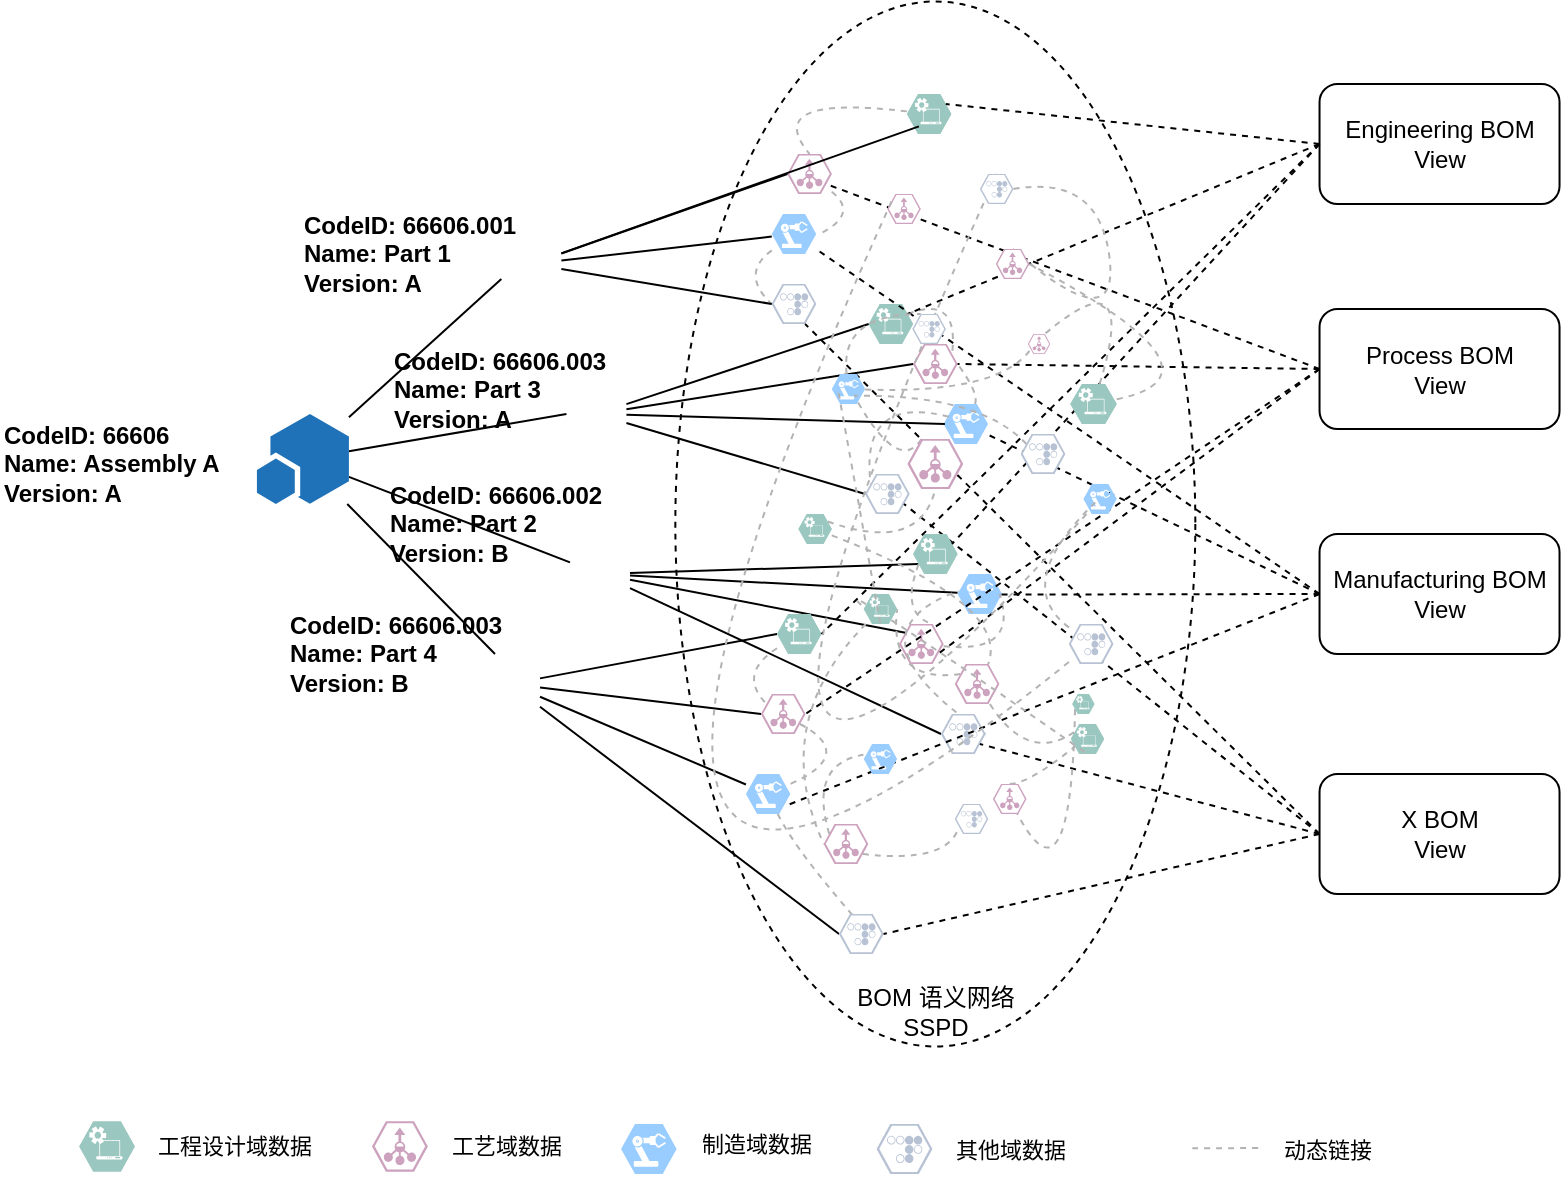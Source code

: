 <mxfile version="17.0.0" type="github" pages="6">
  <diagram id="8yW8SYwvI0MW3B-bR1rG" name="Page-1">
    <mxGraphModel dx="634" dy="2074" grid="1" gridSize="10" guides="1" tooltips="1" connect="1" arrows="1" fold="1" page="1" pageScale="1" pageWidth="827" pageHeight="1169" math="0" shadow="0">
      <root>
        <mxCell id="0" />
        <mxCell id="1" parent="0" />
        <mxCell id="3eNCmG-WLBgDL6thYwGP-116" value="BOM 语义网络&lt;br&gt;SSPD" style="ellipse;whiteSpace=wrap;html=1;strokeColor=#000000;fillColor=none;verticalAlign=bottom;dashed=1;" vertex="1" parent="1">
          <mxGeometry x="361.67" y="-16.25" width="260" height="522.5" as="geometry" />
        </mxCell>
        <mxCell id="3eNCmG-WLBgDL6thYwGP-104" style="edgeStyle=none;curved=1;orthogonalLoop=1;jettySize=auto;html=1;entryX=1;entryY=0.5;entryDx=0;entryDy=0;entryPerimeter=0;dashed=1;endArrow=none;endFill=0;strokeColor=#B3B3B3;" edge="1" parent="1" source="0En5r8Swxj0LR9ng2Lpo-37" target="0En5r8Swxj0LR9ng2Lpo-39">
          <mxGeometry relative="1" as="geometry">
            <Array as="points">
              <mxPoint x="513.77" y="180" />
            </Array>
          </mxGeometry>
        </mxCell>
        <mxCell id="0En5r8Swxj0LR9ng2Lpo-37" value="" style="verticalLabelPosition=bottom;sketch=0;html=1;fillColor=#99CCFF;verticalAlign=top;align=center;pointerEvents=1;shape=mxgraph.cisco_safe.design.actuator;" parent="1" vertex="1">
          <mxGeometry x="495.78" y="185" width="22.22" height="20" as="geometry" />
        </mxCell>
        <mxCell id="3eNCmG-WLBgDL6thYwGP-106" style="edgeStyle=none;curved=1;orthogonalLoop=1;jettySize=auto;html=1;exitX=0.875;exitY=0.25;exitDx=0;exitDy=0;exitPerimeter=0;entryX=0.875;entryY=0.25;entryDx=0;entryDy=0;entryPerimeter=0;dashed=1;endArrow=none;endFill=0;strokeColor=#B3B3B3;" edge="1" parent="1" source="0En5r8Swxj0LR9ng2Lpo-38" target="0En5r8Swxj0LR9ng2Lpo-39">
          <mxGeometry relative="1" as="geometry">
            <Array as="points">
              <mxPoint x="503.77" y="130" />
            </Array>
          </mxGeometry>
        </mxCell>
        <mxCell id="0En5r8Swxj0LR9ng2Lpo-38" value="" style="verticalLabelPosition=bottom;sketch=0;html=1;fillColor=#9AC7BF;strokeColor=#ffffff;verticalAlign=top;align=center;points=[[0,0.5,0],[0.125,0.25,0],[0.25,0,0],[0.5,0,0],[0.75,0,0],[0.875,0.25,0],[1,0.5,0],[0.875,0.75,0],[0.75,1,0],[0.5,1,0],[0.125,0.75,0]];pointerEvents=1;shape=mxgraph.cisco_safe.compositeIcon;bgIcon=mxgraph.cisco_safe.design.blank_device;resIcon=mxgraph.cisco_safe.design.automated_system;" parent="1" vertex="1">
          <mxGeometry x="458.33" y="135" width="22.22" height="20" as="geometry" />
        </mxCell>
        <mxCell id="3eNCmG-WLBgDL6thYwGP-105" style="edgeStyle=none;curved=1;orthogonalLoop=1;jettySize=auto;html=1;exitX=0.12;exitY=0.317;exitDx=0;exitDy=0;exitPerimeter=0;entryX=0.125;entryY=0.25;entryDx=0;entryDy=0;entryPerimeter=0;dashed=1;endArrow=none;endFill=0;strokeColor=#B3B3B3;" edge="1" parent="1" source="0En5r8Swxj0LR9ng2Lpo-37" target="0En5r8Swxj0LR9ng2Lpo-40">
          <mxGeometry relative="1" as="geometry">
            <Array as="points">
              <mxPoint x="453.77" y="180" />
            </Array>
          </mxGeometry>
        </mxCell>
        <mxCell id="0En5r8Swxj0LR9ng2Lpo-39" value="" style="verticalLabelPosition=bottom;sketch=0;html=1;fillColor=#CDA2BE;strokeColor=#ffffff;verticalAlign=top;align=center;points=[[0,0.5,0],[0.125,0.25,0],[0.25,0,0],[0.5,0,0],[0.75,0,0],[0.875,0.25,0],[1,0.5,0],[0.875,0.75,0],[0.75,1,0],[0.5,1,0],[0.125,0.75,0]];pointerEvents=1;shape=mxgraph.cisco_safe.compositeIcon;bgIcon=mxgraph.cisco_safe.design.blank_device;resIcon=mxgraph.cisco_safe.design.flow_collector_2;" parent="1" vertex="1">
          <mxGeometry x="480.56" y="155" width="22.22" height="20" as="geometry" />
        </mxCell>
        <mxCell id="0En5r8Swxj0LR9ng2Lpo-40" value="" style="verticalLabelPosition=bottom;sketch=0;html=1;fillColor=#B7C2D4;strokeColor=#ffffff;verticalAlign=top;align=center;points=[[0,0.5,0],[0.125,0.25,0],[0.25,0,0],[0.5,0,0],[0.75,0,0],[0.875,0.25,0],[1,0.5,0],[0.875,0.75,0],[0.75,1,0],[0.5,1,0],[0.125,0.75,0]];pointerEvents=1;shape=mxgraph.cisco_safe.compositeIcon;bgIcon=mxgraph.cisco_safe.design.blank_device;resIcon=mxgraph.cisco_safe.design.radware_2;" parent="1" vertex="1">
          <mxGeometry x="456.56" y="220" width="22.23" height="20" as="geometry" />
        </mxCell>
        <mxCell id="3eNCmG-WLBgDL6thYwGP-103" style="edgeStyle=none;curved=1;orthogonalLoop=1;jettySize=auto;html=1;entryX=0;entryY=0.5;entryDx=0;entryDy=0;entryPerimeter=0;dashed=1;endArrow=none;endFill=0;strokeColor=#B3B3B3;" edge="1" parent="1" source="0En5r8Swxj0LR9ng2Lpo-49" target="0En5r8Swxj0LR9ng2Lpo-52">
          <mxGeometry relative="1" as="geometry">
            <Array as="points">
              <mxPoint x="393.77" y="120" />
            </Array>
          </mxGeometry>
        </mxCell>
        <mxCell id="0En5r8Swxj0LR9ng2Lpo-49" value="" style="verticalLabelPosition=bottom;sketch=0;html=1;fillColor=#99CCFF;verticalAlign=top;align=center;pointerEvents=1;shape=mxgraph.cisco_safe.design.actuator;" parent="1" vertex="1">
          <mxGeometry x="409.89" y="90" width="22.22" height="20" as="geometry" />
        </mxCell>
        <mxCell id="3eNCmG-WLBgDL6thYwGP-101" style="edgeStyle=none;curved=1;orthogonalLoop=1;jettySize=auto;html=1;entryX=0.5;entryY=0;entryDx=0;entryDy=0;entryPerimeter=0;dashed=1;endArrow=none;endFill=0;strokeColor=#B3B3B3;" edge="1" parent="1" source="0En5r8Swxj0LR9ng2Lpo-50" target="0En5r8Swxj0LR9ng2Lpo-51">
          <mxGeometry relative="1" as="geometry">
            <Array as="points">
              <mxPoint x="403.77" y="30" />
            </Array>
          </mxGeometry>
        </mxCell>
        <mxCell id="0En5r8Swxj0LR9ng2Lpo-50" value="" style="verticalLabelPosition=bottom;sketch=0;html=1;fillColor=#9AC7BF;strokeColor=#ffffff;verticalAlign=top;align=center;points=[[0,0.5,0],[0.125,0.25,0],[0.25,0,0],[0.5,0,0],[0.75,0,0],[0.875,0.25,0],[1,0.5,0],[0.875,0.75,0],[0.75,1,0],[0.5,1,0],[0.125,0.75,0]];pointerEvents=1;shape=mxgraph.cisco_safe.compositeIcon;bgIcon=mxgraph.cisco_safe.design.blank_device;resIcon=mxgraph.cisco_safe.design.automated_system;" parent="1" vertex="1">
          <mxGeometry x="477.45" y="30" width="22.22" height="20" as="geometry" />
        </mxCell>
        <mxCell id="3eNCmG-WLBgDL6thYwGP-102" style="edgeStyle=none;curved=1;orthogonalLoop=1;jettySize=auto;html=1;entryX=1.075;entryY=0.5;entryDx=0;entryDy=0;entryPerimeter=0;dashed=1;endArrow=none;endFill=0;strokeColor=#B3B3B3;" edge="1" parent="1" source="0En5r8Swxj0LR9ng2Lpo-51" target="0En5r8Swxj0LR9ng2Lpo-49">
          <mxGeometry relative="1" as="geometry">
            <Array as="points">
              <mxPoint x="453.77" y="90" />
            </Array>
          </mxGeometry>
        </mxCell>
        <mxCell id="0En5r8Swxj0LR9ng2Lpo-51" value="" style="verticalLabelPosition=bottom;sketch=0;html=1;fillColor=#CDA2BE;strokeColor=#ffffff;verticalAlign=top;align=center;points=[[0,0.5,0],[0.125,0.25,0],[0.25,0,0],[0.5,0,0],[0.75,0,0],[0.875,0.25,0],[1,0.5,0],[0.875,0.75,0],[0.75,1,0],[0.5,1,0],[0.125,0.75,0]];pointerEvents=1;shape=mxgraph.cisco_safe.compositeIcon;bgIcon=mxgraph.cisco_safe.design.blank_device;resIcon=mxgraph.cisco_safe.design.flow_collector_2;" parent="1" vertex="1">
          <mxGeometry x="417.67" y="60" width="22.22" height="20" as="geometry" />
        </mxCell>
        <mxCell id="0En5r8Swxj0LR9ng2Lpo-52" value="" style="verticalLabelPosition=bottom;sketch=0;html=1;fillColor=#B7C2D4;strokeColor=#ffffff;verticalAlign=top;align=center;points=[[0,0.5,0],[0.125,0.25,0],[0.25,0,0],[0.5,0,0],[0.75,0,0],[0.875,0.25,0],[1,0.5,0],[0.875,0.75,0],[0.75,1,0],[0.5,1,0],[0.125,0.75,0]];pointerEvents=1;shape=mxgraph.cisco_safe.compositeIcon;bgIcon=mxgraph.cisco_safe.design.blank_device;resIcon=mxgraph.cisco_safe.design.radware_2;" parent="1" vertex="1">
          <mxGeometry x="409.88" y="125" width="22.23" height="20" as="geometry" />
        </mxCell>
        <mxCell id="0En5r8Swxj0LR9ng2Lpo-82" value="Engineering BOM&lt;br&gt;View" style="rounded=1;whiteSpace=wrap;html=1;strokeColor=#000000;fillColor=none;" parent="1" vertex="1">
          <mxGeometry x="683.77" y="25" width="120" height="60" as="geometry" />
        </mxCell>
        <mxCell id="0En5r8Swxj0LR9ng2Lpo-83" value="Process BOM&lt;br&gt;View" style="rounded=1;whiteSpace=wrap;html=1;strokeColor=#000000;fillColor=none;" parent="1" vertex="1">
          <mxGeometry x="683.77" y="137.5" width="120" height="60" as="geometry" />
        </mxCell>
        <mxCell id="0En5r8Swxj0LR9ng2Lpo-84" value="Manufacturing BOM&lt;br&gt;View" style="rounded=1;whiteSpace=wrap;html=1;strokeColor=#000000;fillColor=none;" parent="1" vertex="1">
          <mxGeometry x="683.77" y="250" width="120" height="60" as="geometry" />
        </mxCell>
        <mxCell id="0En5r8Swxj0LR9ng2Lpo-85" value="X BOM&lt;br&gt;View" style="rounded=1;whiteSpace=wrap;html=1;strokeColor=#000000;fillColor=none;" parent="1" vertex="1">
          <mxGeometry x="683.77" y="370" width="120" height="60" as="geometry" />
        </mxCell>
        <mxCell id="0En5r8Swxj0LR9ng2Lpo-86" value="" style="endArrow=none;html=1;rounded=0;entryX=0.875;entryY=0.25;entryDx=0;entryDy=0;entryPerimeter=0;dashed=1;exitX=0;exitY=0.5;exitDx=0;exitDy=0;" parent="1" source="0En5r8Swxj0LR9ng2Lpo-82" target="0En5r8Swxj0LR9ng2Lpo-50" edge="1">
          <mxGeometry width="50" height="50" relative="1" as="geometry">
            <mxPoint x="664" y="30" as="sourcePoint" />
            <mxPoint x="299.67" y="-315" as="targetPoint" />
          </mxGeometry>
        </mxCell>
        <mxCell id="0En5r8Swxj0LR9ng2Lpo-91" value="" style="endArrow=none;html=1;rounded=0;entryX=0.875;entryY=0.25;entryDx=0;entryDy=0;entryPerimeter=0;dashed=1;exitX=0;exitY=0.5;exitDx=0;exitDy=0;" parent="1" source="0En5r8Swxj0LR9ng2Lpo-82" target="0En5r8Swxj0LR9ng2Lpo-38" edge="1">
          <mxGeometry width="50" height="50" relative="1" as="geometry">
            <mxPoint x="334" y="-215.0" as="sourcePoint" />
            <mxPoint x="299.67" y="-295.0" as="targetPoint" />
          </mxGeometry>
        </mxCell>
        <mxCell id="0En5r8Swxj0LR9ng2Lpo-94" value="" style="endArrow=none;html=1;rounded=0;entryX=0.875;entryY=0.75;entryDx=0;entryDy=0;entryPerimeter=0;dashed=1;exitX=0;exitY=0.5;exitDx=0;exitDy=0;" parent="1" source="0En5r8Swxj0LR9ng2Lpo-83" target="0En5r8Swxj0LR9ng2Lpo-51" edge="1">
          <mxGeometry width="50" height="50" relative="1" as="geometry">
            <mxPoint x="334" y="-215" as="sourcePoint" />
            <mxPoint x="299.67" y="-295" as="targetPoint" />
          </mxGeometry>
        </mxCell>
        <mxCell id="0En5r8Swxj0LR9ng2Lpo-95" value="" style="endArrow=none;html=1;rounded=0;entryX=1;entryY=0.5;entryDx=0;entryDy=0;entryPerimeter=0;dashed=1;exitX=0;exitY=0.5;exitDx=0;exitDy=0;" parent="1" source="0En5r8Swxj0LR9ng2Lpo-83" target="0En5r8Swxj0LR9ng2Lpo-39" edge="1">
          <mxGeometry width="50" height="50" relative="1" as="geometry">
            <mxPoint x="513.0" y="-215" as="sourcePoint" />
            <mxPoint x="321.89" y="-295" as="targetPoint" />
          </mxGeometry>
        </mxCell>
        <mxCell id="0En5r8Swxj0LR9ng2Lpo-100" value="" style="endArrow=none;html=1;rounded=0;dashed=1;exitX=0;exitY=0.5;exitDx=0;exitDy=0;" parent="1" target="0En5r8Swxj0LR9ng2Lpo-37" edge="1" source="0En5r8Swxj0LR9ng2Lpo-84">
          <mxGeometry width="50" height="50" relative="1" as="geometry">
            <mxPoint x="684" y="-225" as="sourcePoint" />
            <mxPoint x="704.322" y="-292.5" as="targetPoint" />
          </mxGeometry>
        </mxCell>
        <mxCell id="0En5r8Swxj0LR9ng2Lpo-101" value="" style="endArrow=none;html=1;rounded=0;dashed=1;exitX=0;exitY=0.5;exitDx=0;exitDy=0;" parent="1" target="0En5r8Swxj0LR9ng2Lpo-49" edge="1" source="0En5r8Swxj0LR9ng2Lpo-84">
          <mxGeometry width="50" height="50" relative="1" as="geometry">
            <mxPoint x="684" y="-225" as="sourcePoint" />
            <mxPoint x="522.332" y="-294.5" as="targetPoint" />
          </mxGeometry>
        </mxCell>
        <mxCell id="0En5r8Swxj0LR9ng2Lpo-105" value="" style="endArrow=none;html=1;rounded=0;entryX=0.875;entryY=0.75;entryDx=0;entryDy=0;entryPerimeter=0;dashed=1;exitX=0;exitY=0.5;exitDx=0;exitDy=0;" parent="1" target="0En5r8Swxj0LR9ng2Lpo-40" edge="1" source="0En5r8Swxj0LR9ng2Lpo-85">
          <mxGeometry width="50" height="50" relative="1" as="geometry">
            <mxPoint x="864" y="-225" as="sourcePoint" />
            <mxPoint x="726.325" y="-295.0" as="targetPoint" />
          </mxGeometry>
        </mxCell>
        <mxCell id="0En5r8Swxj0LR9ng2Lpo-106" value="" style="endArrow=none;html=1;rounded=0;entryX=0.75;entryY=1;entryDx=0;entryDy=0;entryPerimeter=0;dashed=1;exitX=0;exitY=0.5;exitDx=0;exitDy=0;" parent="1" target="0En5r8Swxj0LR9ng2Lpo-52" edge="1" source="0En5r8Swxj0LR9ng2Lpo-85">
          <mxGeometry width="50" height="50" relative="1" as="geometry">
            <mxPoint x="864" y="-225" as="sourcePoint" />
            <mxPoint x="546.335" y="-295.0" as="targetPoint" />
          </mxGeometry>
        </mxCell>
        <mxCell id="0En5r8Swxj0LR9ng2Lpo-107" value="" style="verticalLabelPosition=bottom;sketch=0;html=1;fillColor=#99CCFF;verticalAlign=top;align=center;pointerEvents=1;shape=mxgraph.cisco_safe.design.actuator;strokeColor=#67AB9F;" parent="1" vertex="1">
          <mxGeometry x="334.53" y="545" width="27.78" height="25" as="geometry" />
        </mxCell>
        <mxCell id="0En5r8Swxj0LR9ng2Lpo-108" value="" style="verticalLabelPosition=bottom;sketch=0;html=1;fillColor=#9AC7BF;strokeColor=#ffffff;verticalAlign=top;align=center;points=[[0,0.5,0],[0.125,0.25,0],[0.25,0,0],[0.5,0,0],[0.75,0,0],[0.875,0.25,0],[1,0.5,0],[0.875,0.75,0],[0.75,1,0],[0.5,1,0],[0.125,0.75,0]];pointerEvents=1;shape=mxgraph.cisco_safe.compositeIcon;bgIcon=mxgraph.cisco_safe.design.blank_device;resIcon=mxgraph.cisco_safe.design.automated_system;" parent="1" vertex="1">
          <mxGeometry x="63.63" y="543.75" width="27.78" height="25" as="geometry" />
        </mxCell>
        <mxCell id="0En5r8Swxj0LR9ng2Lpo-109" value="" style="verticalLabelPosition=bottom;sketch=0;html=1;fillColor=#CDA2BE;strokeColor=#ffffff;verticalAlign=top;align=center;points=[[0,0.5,0],[0.125,0.25,0],[0.25,0,0],[0.5,0,0],[0.75,0,0],[0.875,0.25,0],[1,0.5,0],[0.875,0.75,0],[0.75,1,0],[0.5,1,0],[0.125,0.75,0]];pointerEvents=1;shape=mxgraph.cisco_safe.compositeIcon;bgIcon=mxgraph.cisco_safe.design.blank_device;resIcon=mxgraph.cisco_safe.design.flow_collector_2;" parent="1" vertex="1">
          <mxGeometry x="210.09" y="543.75" width="27.78" height="25" as="geometry" />
        </mxCell>
        <mxCell id="0En5r8Swxj0LR9ng2Lpo-110" value="" style="verticalLabelPosition=bottom;sketch=0;html=1;fillColor=#B7C2D4;strokeColor=#ffffff;verticalAlign=top;align=center;points=[[0,0.5,0],[0.125,0.25,0],[0.25,0,0],[0.5,0,0],[0.75,0,0],[0.875,0.25,0],[1,0.5,0],[0.875,0.75,0],[0.75,1,0],[0.5,1,0],[0.125,0.75,0]];pointerEvents=1;shape=mxgraph.cisco_safe.compositeIcon;bgIcon=mxgraph.cisco_safe.design.blank_device;resIcon=mxgraph.cisco_safe.design.radware_2;" parent="1" vertex="1">
          <mxGeometry x="462.36" y="545" width="27.79" height="25" as="geometry" />
        </mxCell>
        <mxCell id="0En5r8Swxj0LR9ng2Lpo-112" value="&lt;font style=&quot;font-size: 11px&quot;&gt;工程设计域数据&lt;/font&gt;" style="text;html=1;strokeColor=none;fillColor=none;align=left;verticalAlign=middle;whiteSpace=wrap;rounded=0;fontSize=9;" parent="1" vertex="1">
          <mxGeometry x="101.41" y="541.25" width="100" height="30" as="geometry" />
        </mxCell>
        <mxCell id="0En5r8Swxj0LR9ng2Lpo-113" value="&lt;font style=&quot;font-size: 11px&quot;&gt;工艺域数据&lt;/font&gt;" style="text;html=1;strokeColor=none;fillColor=none;align=left;verticalAlign=middle;whiteSpace=wrap;rounded=0;fontSize=9;" parent="1" vertex="1">
          <mxGeometry x="247.87" y="541.25" width="100" height="30" as="geometry" />
        </mxCell>
        <mxCell id="0En5r8Swxj0LR9ng2Lpo-114" value="&lt;font style=&quot;font-size: 11px&quot;&gt;制造域数据&lt;/font&gt;" style="text;html=1;strokeColor=none;fillColor=none;align=left;verticalAlign=middle;whiteSpace=wrap;rounded=0;fontSize=9;" parent="1" vertex="1">
          <mxGeometry x="373.08" y="540" width="70.55" height="30" as="geometry" />
        </mxCell>
        <mxCell id="3eNCmG-WLBgDL6thYwGP-114" style="edgeStyle=none;curved=1;orthogonalLoop=1;jettySize=auto;html=1;dashed=1;endArrow=none;endFill=0;strokeColor=#B3B3B3;" edge="1" parent="1" source="0En5r8Swxj0LR9ng2Lpo-115">
          <mxGeometry relative="1" as="geometry">
            <mxPoint x="653.63" y="557" as="targetPoint" />
          </mxGeometry>
        </mxCell>
        <mxCell id="0En5r8Swxj0LR9ng2Lpo-115" value="&lt;font style=&quot;font-size: 11px&quot;&gt;其他域数据&lt;/font&gt;" style="text;html=1;strokeColor=none;fillColor=none;align=left;verticalAlign=middle;whiteSpace=wrap;rounded=0;fontSize=9;" parent="1" vertex="1">
          <mxGeometry x="500.15" y="542.5" width="120" height="30" as="geometry" />
        </mxCell>
        <mxCell id="3eNCmG-WLBgDL6thYwGP-10" style="rounded=0;orthogonalLoop=1;jettySize=auto;html=1;entryX=0;entryY=0.75;entryDx=0;entryDy=0;endArrow=none;endFill=0;" edge="1" parent="1" source="3eNCmG-WLBgDL6thYwGP-1" target="3eNCmG-WLBgDL6thYwGP-2">
          <mxGeometry relative="1" as="geometry" />
        </mxCell>
        <mxCell id="3eNCmG-WLBgDL6thYwGP-11" style="edgeStyle=none;rounded=0;orthogonalLoop=1;jettySize=auto;html=1;entryX=0;entryY=0.5;entryDx=0;entryDy=0;endArrow=none;endFill=0;" edge="1" parent="1" source="3eNCmG-WLBgDL6thYwGP-1" target="3eNCmG-WLBgDL6thYwGP-4">
          <mxGeometry relative="1" as="geometry" />
        </mxCell>
        <mxCell id="3eNCmG-WLBgDL6thYwGP-12" style="edgeStyle=none;rounded=0;orthogonalLoop=1;jettySize=auto;html=1;endArrow=none;endFill=0;" edge="1" parent="1" source="3eNCmG-WLBgDL6thYwGP-1" target="3eNCmG-WLBgDL6thYwGP-6">
          <mxGeometry relative="1" as="geometry" />
        </mxCell>
        <mxCell id="3eNCmG-WLBgDL6thYwGP-13" style="edgeStyle=none;rounded=0;orthogonalLoop=1;jettySize=auto;html=1;entryX=0.25;entryY=0;entryDx=0;entryDy=0;endArrow=none;endFill=0;" edge="1" parent="1" source="3eNCmG-WLBgDL6thYwGP-1" target="3eNCmG-WLBgDL6thYwGP-8">
          <mxGeometry relative="1" as="geometry" />
        </mxCell>
        <mxCell id="3eNCmG-WLBgDL6thYwGP-1" value="" style="sketch=0;pointerEvents=1;shadow=0;dashed=0;html=1;strokeColor=none;fillColor=#505050;labelPosition=center;verticalLabelPosition=bottom;verticalAlign=top;outlineConnect=0;align=center;shape=mxgraph.office.concepts.app_part;" vertex="1" parent="1">
          <mxGeometry x="152.46" y="190" width="46" height="45" as="geometry" />
        </mxCell>
        <mxCell id="3eNCmG-WLBgDL6thYwGP-16" style="edgeStyle=none;rounded=0;orthogonalLoop=1;jettySize=auto;html=1;entryX=0.27;entryY=0.808;entryDx=0;entryDy=0;entryPerimeter=0;endArrow=none;endFill=0;" edge="1" parent="1" source="3eNCmG-WLBgDL6thYwGP-2" target="0En5r8Swxj0LR9ng2Lpo-50">
          <mxGeometry relative="1" as="geometry" />
        </mxCell>
        <mxCell id="3eNCmG-WLBgDL6thYwGP-17" style="edgeStyle=none;rounded=0;orthogonalLoop=1;jettySize=auto;html=1;entryX=0;entryY=0.5;entryDx=0;entryDy=0;entryPerimeter=0;endArrow=none;endFill=0;" edge="1" parent="1" source="3eNCmG-WLBgDL6thYwGP-2" target="0En5r8Swxj0LR9ng2Lpo-51">
          <mxGeometry relative="1" as="geometry" />
        </mxCell>
        <mxCell id="3eNCmG-WLBgDL6thYwGP-18" style="edgeStyle=none;rounded=0;orthogonalLoop=1;jettySize=auto;html=1;endArrow=none;endFill=0;" edge="1" parent="1" source="3eNCmG-WLBgDL6thYwGP-2" target="0En5r8Swxj0LR9ng2Lpo-49">
          <mxGeometry relative="1" as="geometry" />
        </mxCell>
        <mxCell id="3eNCmG-WLBgDL6thYwGP-19" style="edgeStyle=none;rounded=0;orthogonalLoop=1;jettySize=auto;html=1;entryX=0;entryY=0.5;entryDx=0;entryDy=0;entryPerimeter=0;endArrow=none;endFill=0;" edge="1" parent="1" source="3eNCmG-WLBgDL6thYwGP-2" target="0En5r8Swxj0LR9ng2Lpo-52">
          <mxGeometry relative="1" as="geometry" />
        </mxCell>
        <mxCell id="3eNCmG-WLBgDL6thYwGP-2" value="" style="shape=image;html=1;verticalAlign=top;verticalLabelPosition=bottom;labelBackgroundColor=#ffffff;imageAspect=0;aspect=fixed;image=https://cdn2.iconfinder.com/data/icons/connectivity/32/setting_part_2-128.png" vertex="1" parent="1">
          <mxGeometry x="274.67" y="100" width="30" height="30" as="geometry" />
        </mxCell>
        <mxCell id="3eNCmG-WLBgDL6thYwGP-3" value="&lt;span style=&quot;font-weight: 700&quot;&gt;CodeID: 66606.001&lt;/span&gt;&lt;br style=&quot;font-weight: 700&quot;&gt;&lt;span style=&quot;font-weight: 700&quot;&gt;Name: Part 1&lt;/span&gt;&lt;br style=&quot;font-weight: 700&quot;&gt;&lt;span style=&quot;font-weight: 700&quot;&gt;Version: A&lt;/span&gt;" style="text;html=1;strokeColor=none;fillColor=none;align=left;verticalAlign=middle;whiteSpace=wrap;rounded=0;" vertex="1" parent="1">
          <mxGeometry x="174.0" y="90" width="120" height="40" as="geometry" />
        </mxCell>
        <mxCell id="3eNCmG-WLBgDL6thYwGP-20" style="edgeStyle=none;rounded=0;orthogonalLoop=1;jettySize=auto;html=1;endArrow=none;endFill=0;entryX=0;entryY=0.5;entryDx=0;entryDy=0;entryPerimeter=0;" edge="1" parent="1" source="3eNCmG-WLBgDL6thYwGP-4" target="0En5r8Swxj0LR9ng2Lpo-38">
          <mxGeometry relative="1" as="geometry">
            <mxPoint x="454" y="150" as="targetPoint" />
          </mxGeometry>
        </mxCell>
        <mxCell id="3eNCmG-WLBgDL6thYwGP-21" style="edgeStyle=none;rounded=0;orthogonalLoop=1;jettySize=auto;html=1;entryX=0;entryY=0.5;entryDx=0;entryDy=0;entryPerimeter=0;endArrow=none;endFill=0;" edge="1" parent="1" source="3eNCmG-WLBgDL6thYwGP-4" target="0En5r8Swxj0LR9ng2Lpo-39">
          <mxGeometry relative="1" as="geometry" />
        </mxCell>
        <mxCell id="3eNCmG-WLBgDL6thYwGP-22" style="edgeStyle=none;rounded=0;orthogonalLoop=1;jettySize=auto;html=1;entryX=0.029;entryY=0.498;entryDx=0;entryDy=0;entryPerimeter=0;endArrow=none;endFill=0;" edge="1" parent="1" source="3eNCmG-WLBgDL6thYwGP-4" target="0En5r8Swxj0LR9ng2Lpo-37">
          <mxGeometry relative="1" as="geometry" />
        </mxCell>
        <mxCell id="3eNCmG-WLBgDL6thYwGP-23" style="edgeStyle=none;rounded=0;orthogonalLoop=1;jettySize=auto;html=1;entryX=0;entryY=0.5;entryDx=0;entryDy=0;entryPerimeter=0;endArrow=none;endFill=0;" edge="1" parent="1" source="3eNCmG-WLBgDL6thYwGP-4" target="0En5r8Swxj0LR9ng2Lpo-40">
          <mxGeometry relative="1" as="geometry" />
        </mxCell>
        <mxCell id="3eNCmG-WLBgDL6thYwGP-4" value="" style="shape=image;html=1;verticalAlign=top;verticalLabelPosition=bottom;labelBackgroundColor=#ffffff;imageAspect=0;aspect=fixed;image=https://cdn2.iconfinder.com/data/icons/connectivity/32/setting_part_2-128.png" vertex="1" parent="1">
          <mxGeometry x="307.22" y="175" width="30" height="30" as="geometry" />
        </mxCell>
        <mxCell id="3eNCmG-WLBgDL6thYwGP-5" value="&lt;span style=&quot;font-weight: 700&quot;&gt;CodeID: 66606.002&lt;/span&gt;&lt;br style=&quot;font-weight: 700&quot;&gt;&lt;span style=&quot;font-weight: 700&quot;&gt;Name: Part 2&lt;/span&gt;&lt;br style=&quot;font-weight: 700&quot;&gt;&lt;span style=&quot;font-weight: 700&quot;&gt;Version: B&lt;/span&gt;" style="text;html=1;strokeColor=none;fillColor=none;align=left;verticalAlign=middle;whiteSpace=wrap;rounded=0;" vertex="1" parent="1">
          <mxGeometry x="217.22" y="225" width="120" height="40" as="geometry" />
        </mxCell>
        <mxCell id="3eNCmG-WLBgDL6thYwGP-38" style="edgeStyle=none;rounded=0;orthogonalLoop=1;jettySize=auto;html=1;entryX=0.125;entryY=0.75;entryDx=0;entryDy=0;entryPerimeter=0;endArrow=none;endFill=0;" edge="1" parent="1" source="3eNCmG-WLBgDL6thYwGP-6" target="3eNCmG-WLBgDL6thYwGP-36">
          <mxGeometry relative="1" as="geometry" />
        </mxCell>
        <mxCell id="3eNCmG-WLBgDL6thYwGP-39" style="edgeStyle=none;rounded=0;orthogonalLoop=1;jettySize=auto;html=1;endArrow=none;endFill=0;" edge="1" parent="1" source="3eNCmG-WLBgDL6thYwGP-6">
          <mxGeometry relative="1" as="geometry">
            <mxPoint x="480" y="300" as="targetPoint" />
          </mxGeometry>
        </mxCell>
        <mxCell id="3eNCmG-WLBgDL6thYwGP-40" style="edgeStyle=none;rounded=0;orthogonalLoop=1;jettySize=auto;html=1;endArrow=none;endFill=0;" edge="1" parent="1" source="3eNCmG-WLBgDL6thYwGP-6" target="3eNCmG-WLBgDL6thYwGP-35">
          <mxGeometry relative="1" as="geometry" />
        </mxCell>
        <mxCell id="3eNCmG-WLBgDL6thYwGP-42" style="edgeStyle=none;rounded=0;orthogonalLoop=1;jettySize=auto;html=1;entryX=0;entryY=0.5;entryDx=0;entryDy=0;entryPerimeter=0;endArrow=none;endFill=0;" edge="1" parent="1" source="3eNCmG-WLBgDL6thYwGP-6" target="3eNCmG-WLBgDL6thYwGP-41">
          <mxGeometry relative="1" as="geometry" />
        </mxCell>
        <mxCell id="3eNCmG-WLBgDL6thYwGP-6" value="" style="shape=image;html=1;verticalAlign=top;verticalLabelPosition=bottom;labelBackgroundColor=#ffffff;imageAspect=0;aspect=fixed;image=https://cdn2.iconfinder.com/data/icons/connectivity/32/setting_part_2-128.png" vertex="1" parent="1">
          <mxGeometry x="309" y="255" width="30" height="30" as="geometry" />
        </mxCell>
        <mxCell id="3eNCmG-WLBgDL6thYwGP-7" value="&lt;span style=&quot;font-weight: 700&quot;&gt;CodeID: 66606.003&lt;/span&gt;&lt;br style=&quot;font-weight: 700&quot;&gt;&lt;span style=&quot;font-weight: 700&quot;&gt;Name: Part 3&lt;/span&gt;&lt;br style=&quot;font-weight: 700&quot;&gt;&lt;span style=&quot;font-weight: 700&quot;&gt;Version: A&lt;/span&gt;" style="text;html=1;strokeColor=none;fillColor=none;align=left;verticalAlign=middle;whiteSpace=wrap;rounded=0;" vertex="1" parent="1">
          <mxGeometry x="219.0" y="157.5" width="120" height="40" as="geometry" />
        </mxCell>
        <mxCell id="3eNCmG-WLBgDL6thYwGP-31" style="edgeStyle=none;rounded=0;orthogonalLoop=1;jettySize=auto;html=1;entryX=0;entryY=0.5;entryDx=0;entryDy=0;entryPerimeter=0;endArrow=none;endFill=0;" edge="1" parent="1" source="3eNCmG-WLBgDL6thYwGP-8" target="3eNCmG-WLBgDL6thYwGP-25">
          <mxGeometry relative="1" as="geometry" />
        </mxCell>
        <mxCell id="3eNCmG-WLBgDL6thYwGP-32" style="edgeStyle=none;rounded=0;orthogonalLoop=1;jettySize=auto;html=1;entryX=0;entryY=0.5;entryDx=0;entryDy=0;entryPerimeter=0;endArrow=none;endFill=0;" edge="1" parent="1" source="3eNCmG-WLBgDL6thYwGP-8" target="3eNCmG-WLBgDL6thYwGP-26">
          <mxGeometry relative="1" as="geometry" />
        </mxCell>
        <mxCell id="3eNCmG-WLBgDL6thYwGP-33" style="edgeStyle=none;rounded=0;orthogonalLoop=1;jettySize=auto;html=1;endArrow=none;endFill=0;" edge="1" parent="1" source="3eNCmG-WLBgDL6thYwGP-8" target="3eNCmG-WLBgDL6thYwGP-24">
          <mxGeometry relative="1" as="geometry" />
        </mxCell>
        <mxCell id="3eNCmG-WLBgDL6thYwGP-34" style="edgeStyle=none;rounded=0;orthogonalLoop=1;jettySize=auto;html=1;entryX=0;entryY=0.5;entryDx=0;entryDy=0;entryPerimeter=0;endArrow=none;endFill=0;" edge="1" parent="1" source="3eNCmG-WLBgDL6thYwGP-8" target="3eNCmG-WLBgDL6thYwGP-27">
          <mxGeometry relative="1" as="geometry" />
        </mxCell>
        <mxCell id="3eNCmG-WLBgDL6thYwGP-8" value="" style="shape=image;html=1;verticalAlign=top;verticalLabelPosition=bottom;labelBackgroundColor=#ffffff;imageAspect=0;aspect=fixed;image=https://cdn2.iconfinder.com/data/icons/connectivity/32/setting_part_2-128.png" vertex="1" parent="1">
          <mxGeometry x="264" y="310" width="30" height="30" as="geometry" />
        </mxCell>
        <mxCell id="3eNCmG-WLBgDL6thYwGP-9" value="&lt;span style=&quot;font-weight: 700&quot;&gt;CodeID: 66606.003&lt;/span&gt;&lt;br style=&quot;font-weight: 700&quot;&gt;&lt;span style=&quot;font-weight: 700&quot;&gt;Name: Part 4&lt;/span&gt;&lt;br style=&quot;font-weight: 700&quot;&gt;&lt;span style=&quot;font-weight: 700&quot;&gt;Version: B&lt;/span&gt;" style="text;html=1;strokeColor=none;fillColor=none;align=left;verticalAlign=middle;whiteSpace=wrap;rounded=0;" vertex="1" parent="1">
          <mxGeometry x="166.78" y="290" width="120" height="40" as="geometry" />
        </mxCell>
        <mxCell id="3eNCmG-WLBgDL6thYwGP-111" style="edgeStyle=none;curved=1;orthogonalLoop=1;jettySize=auto;html=1;entryX=0.875;entryY=0.75;entryDx=0;entryDy=0;entryPerimeter=0;dashed=1;endArrow=none;endFill=0;strokeColor=#B3B3B3;" edge="1" parent="1" source="3eNCmG-WLBgDL6thYwGP-24" target="3eNCmG-WLBgDL6thYwGP-27">
          <mxGeometry relative="1" as="geometry">
            <Array as="points">
              <mxPoint x="422.52" y="410" />
            </Array>
          </mxGeometry>
        </mxCell>
        <mxCell id="3eNCmG-WLBgDL6thYwGP-24" value="" style="verticalLabelPosition=bottom;sketch=0;html=1;fillColor=#99CCFF;verticalAlign=top;align=center;pointerEvents=1;shape=mxgraph.cisco_safe.design.actuator;" vertex="1" parent="1">
          <mxGeometry x="396.97" y="370" width="22.22" height="20" as="geometry" />
        </mxCell>
        <mxCell id="3eNCmG-WLBgDL6thYwGP-112" style="edgeStyle=none;curved=1;orthogonalLoop=1;jettySize=auto;html=1;entryX=0.125;entryY=0.25;entryDx=0;entryDy=0;entryPerimeter=0;dashed=1;endArrow=none;endFill=0;strokeColor=#B3B3B3;" edge="1" parent="1" source="3eNCmG-WLBgDL6thYwGP-25" target="3eNCmG-WLBgDL6thYwGP-26">
          <mxGeometry relative="1" as="geometry">
            <Array as="points">
              <mxPoint x="392.52" y="320" />
            </Array>
          </mxGeometry>
        </mxCell>
        <mxCell id="3eNCmG-WLBgDL6thYwGP-25" value="" style="verticalLabelPosition=bottom;sketch=0;html=1;fillColor=#9AC7BF;strokeColor=#ffffff;verticalAlign=top;align=center;points=[[0,0.5,0],[0.125,0.25,0],[0.25,0,0],[0.5,0,0],[0.75,0,0],[0.875,0.25,0],[1,0.5,0],[0.875,0.75,0],[0.75,1,0],[0.5,1,0],[0.125,0.75,0]];pointerEvents=1;shape=mxgraph.cisco_safe.compositeIcon;bgIcon=mxgraph.cisco_safe.design.blank_device;resIcon=mxgraph.cisco_safe.design.automated_system;" vertex="1" parent="1">
          <mxGeometry x="412.52" y="290" width="22.22" height="20" as="geometry" />
        </mxCell>
        <mxCell id="3eNCmG-WLBgDL6thYwGP-110" style="edgeStyle=none;curved=1;orthogonalLoop=1;jettySize=auto;html=1;exitX=0.875;exitY=0.75;exitDx=0;exitDy=0;exitPerimeter=0;dashed=1;endArrow=none;endFill=0;strokeColor=#B3B3B3;" edge="1" parent="1" source="3eNCmG-WLBgDL6thYwGP-26" target="3eNCmG-WLBgDL6thYwGP-24">
          <mxGeometry relative="1" as="geometry">
            <Array as="points">
              <mxPoint x="452.52" y="360" />
            </Array>
          </mxGeometry>
        </mxCell>
        <mxCell id="3eNCmG-WLBgDL6thYwGP-26" value="" style="verticalLabelPosition=bottom;sketch=0;html=1;fillColor=#CDA2BE;strokeColor=#ffffff;verticalAlign=top;align=center;points=[[0,0.5,0],[0.125,0.25,0],[0.25,0,0],[0.5,0,0],[0.75,0,0],[0.875,0.25,0],[1,0.5,0],[0.875,0.75,0],[0.75,1,0],[0.5,1,0],[0.125,0.75,0]];pointerEvents=1;shape=mxgraph.cisco_safe.compositeIcon;bgIcon=mxgraph.cisco_safe.design.blank_device;resIcon=mxgraph.cisco_safe.design.flow_collector_2;" vertex="1" parent="1">
          <mxGeometry x="404.52" y="330" width="22.22" height="20" as="geometry" />
        </mxCell>
        <mxCell id="3eNCmG-WLBgDL6thYwGP-27" value="" style="verticalLabelPosition=bottom;sketch=0;html=1;fillColor=#B7C2D4;strokeColor=#ffffff;verticalAlign=top;align=center;points=[[0,0.5,0],[0.125,0.25,0],[0.25,0,0],[0.5,0,0],[0.75,0,0],[0.875,0.25,0],[1,0.5,0],[0.875,0.75,0],[0.75,1,0],[0.5,1,0],[0.125,0.75,0]];pointerEvents=1;shape=mxgraph.cisco_safe.compositeIcon;bgIcon=mxgraph.cisco_safe.design.blank_device;resIcon=mxgraph.cisco_safe.design.radware_2;" vertex="1" parent="1">
          <mxGeometry x="443.54" y="440" width="22.23" height="20" as="geometry" />
        </mxCell>
        <mxCell id="3eNCmG-WLBgDL6thYwGP-35" value="" style="verticalLabelPosition=bottom;sketch=0;html=1;fillColor=#99CCFF;verticalAlign=top;align=center;pointerEvents=1;shape=mxgraph.cisco_safe.design.actuator;" vertex="1" parent="1">
          <mxGeometry x="502.79" y="270" width="22.22" height="20" as="geometry" />
        </mxCell>
        <mxCell id="3eNCmG-WLBgDL6thYwGP-107" style="edgeStyle=none;curved=1;orthogonalLoop=1;jettySize=auto;html=1;exitX=0.125;exitY=0.75;exitDx=0;exitDy=0;exitPerimeter=0;entryX=0.75;entryY=0;entryDx=0;entryDy=0;entryPerimeter=0;dashed=1;endArrow=none;endFill=0;strokeColor=#B3B3B3;" edge="1" parent="1" source="3eNCmG-WLBgDL6thYwGP-36" target="3eNCmG-WLBgDL6thYwGP-37">
          <mxGeometry relative="1" as="geometry">
            <Array as="points">
              <mxPoint x="473.77" y="290" />
            </Array>
          </mxGeometry>
        </mxCell>
        <mxCell id="3eNCmG-WLBgDL6thYwGP-36" value="" style="verticalLabelPosition=bottom;sketch=0;html=1;fillColor=#9AC7BF;strokeColor=#ffffff;verticalAlign=top;align=center;points=[[0,0.5,0],[0.125,0.25,0],[0.25,0,0],[0.5,0,0],[0.75,0,0],[0.875,0.25,0],[1,0.5,0],[0.875,0.75,0],[0.75,1,0],[0.5,1,0],[0.125,0.75,0]];pointerEvents=1;shape=mxgraph.cisco_safe.compositeIcon;bgIcon=mxgraph.cisco_safe.design.blank_device;resIcon=mxgraph.cisco_safe.design.automated_system;" vertex="1" parent="1">
          <mxGeometry x="480.57" y="250" width="22.22" height="20" as="geometry" />
        </mxCell>
        <mxCell id="3eNCmG-WLBgDL6thYwGP-108" style="edgeStyle=none;curved=1;orthogonalLoop=1;jettySize=auto;html=1;dashed=1;endArrow=none;endFill=0;strokeColor=#B3B3B3;" edge="1" parent="1" source="3eNCmG-WLBgDL6thYwGP-37">
          <mxGeometry relative="1" as="geometry">
            <mxPoint x="523.77" y="280" as="targetPoint" />
            <Array as="points">
              <mxPoint x="533.77" y="310" />
            </Array>
          </mxGeometry>
        </mxCell>
        <mxCell id="3eNCmG-WLBgDL6thYwGP-37" value="" style="verticalLabelPosition=bottom;sketch=0;html=1;fillColor=#CDA2BE;strokeColor=#ffffff;verticalAlign=top;align=center;points=[[0,0.5,0],[0.125,0.25,0],[0.25,0,0],[0.5,0,0],[0.75,0,0],[0.875,0.25,0],[1,0.5,0],[0.875,0.75,0],[0.75,1,0],[0.5,1,0],[0.125,0.75,0]];pointerEvents=1;shape=mxgraph.cisco_safe.compositeIcon;bgIcon=mxgraph.cisco_safe.design.blank_device;resIcon=mxgraph.cisco_safe.design.flow_collector_2;" vertex="1" parent="1">
          <mxGeometry x="473.56" y="295" width="22.22" height="20" as="geometry" />
        </mxCell>
        <mxCell id="3eNCmG-WLBgDL6thYwGP-109" style="edgeStyle=none;curved=1;orthogonalLoop=1;jettySize=auto;html=1;exitX=1;exitY=0.5;exitDx=0;exitDy=0;exitPerimeter=0;entryX=0.024;entryY=0.422;entryDx=0;entryDy=0;entryPerimeter=0;dashed=1;endArrow=none;endFill=0;strokeColor=#B3B3B3;" edge="1" parent="1" source="3eNCmG-WLBgDL6thYwGP-41" target="3eNCmG-WLBgDL6thYwGP-35">
          <mxGeometry relative="1" as="geometry">
            <Array as="points">
              <mxPoint x="443.77" y="300" />
            </Array>
          </mxGeometry>
        </mxCell>
        <mxCell id="3eNCmG-WLBgDL6thYwGP-41" value="" style="verticalLabelPosition=bottom;sketch=0;html=1;fillColor=#B7C2D4;strokeColor=#ffffff;verticalAlign=top;align=center;points=[[0,0.5,0],[0.125,0.25,0],[0.25,0,0],[0.5,0,0],[0.75,0,0],[0.875,0.25,0],[1,0.5,0],[0.875,0.75,0],[0.75,1,0],[0.5,1,0],[0.125,0.75,0]];pointerEvents=1;shape=mxgraph.cisco_safe.compositeIcon;bgIcon=mxgraph.cisco_safe.design.blank_device;resIcon=mxgraph.cisco_safe.design.radware_2;" vertex="1" parent="1">
          <mxGeometry x="494.52" y="340" width="22.23" height="20" as="geometry" />
        </mxCell>
        <mxCell id="3eNCmG-WLBgDL6thYwGP-45" value="" style="endArrow=none;html=1;rounded=0;entryX=1;entryY=0.5;entryDx=0;entryDy=0;entryPerimeter=0;dashed=1;exitX=0;exitY=0.5;exitDx=0;exitDy=0;" edge="1" parent="1" source="0En5r8Swxj0LR9ng2Lpo-85" target="3eNCmG-WLBgDL6thYwGP-27">
          <mxGeometry width="50" height="50" relative="1" as="geometry">
            <mxPoint x="670.77" y="430" as="sourcePoint" />
            <mxPoint x="436.553" y="155" as="targetPoint" />
          </mxGeometry>
        </mxCell>
        <mxCell id="3eNCmG-WLBgDL6thYwGP-46" value="" style="endArrow=none;html=1;rounded=0;entryX=0.955;entryY=0.769;entryDx=0;entryDy=0;entryPerimeter=0;dashed=1;exitX=0;exitY=0.5;exitDx=0;exitDy=0;" edge="1" parent="1" source="0En5r8Swxj0LR9ng2Lpo-84" target="3eNCmG-WLBgDL6thYwGP-24">
          <mxGeometry width="50" height="50" relative="1" as="geometry">
            <mxPoint x="670.77" y="430" as="sourcePoint" />
            <mxPoint x="401.61" y="320.62" as="targetPoint" />
          </mxGeometry>
        </mxCell>
        <mxCell id="3eNCmG-WLBgDL6thYwGP-47" value="" style="endArrow=none;html=1;rounded=0;entryX=1;entryY=0.5;entryDx=0;entryDy=0;entryPerimeter=0;dashed=1;exitX=0;exitY=0.5;exitDx=0;exitDy=0;" edge="1" parent="1" source="0En5r8Swxj0LR9ng2Lpo-83" target="3eNCmG-WLBgDL6thYwGP-26">
          <mxGeometry width="50" height="50" relative="1" as="geometry">
            <mxPoint x="670.77" y="295" as="sourcePoint" />
            <mxPoint x="395.55" y="355.38" as="targetPoint" />
          </mxGeometry>
        </mxCell>
        <mxCell id="3eNCmG-WLBgDL6thYwGP-48" value="" style="endArrow=none;html=1;rounded=0;entryX=1;entryY=0.5;entryDx=0;entryDy=0;entryPerimeter=0;dashed=1;exitX=0;exitY=0.5;exitDx=0;exitDy=0;" edge="1" parent="1" source="0En5r8Swxj0LR9ng2Lpo-82" target="3eNCmG-WLBgDL6thYwGP-25">
          <mxGeometry width="50" height="50" relative="1" as="geometry">
            <mxPoint x="673.77" y="165" as="sourcePoint" />
            <mxPoint x="390.94" y="390" as="targetPoint" />
          </mxGeometry>
        </mxCell>
        <mxCell id="3eNCmG-WLBgDL6thYwGP-49" value="" style="endArrow=none;html=1;rounded=0;entryX=0.875;entryY=0.75;entryDx=0;entryDy=0;entryPerimeter=0;dashed=1;exitX=0;exitY=0.5;exitDx=0;exitDy=0;" edge="1" parent="1" source="0En5r8Swxj0LR9ng2Lpo-85" target="3eNCmG-WLBgDL6thYwGP-41">
          <mxGeometry width="50" height="50" relative="1" as="geometry">
            <mxPoint x="634" y="450" as="sourcePoint" />
            <mxPoint x="401.61" y="320.62" as="targetPoint" />
          </mxGeometry>
        </mxCell>
        <mxCell id="3eNCmG-WLBgDL6thYwGP-50" value="" style="endArrow=none;html=1;rounded=0;entryX=0.875;entryY=0.75;entryDx=0;entryDy=0;entryPerimeter=0;dashed=1;exitX=0;exitY=0.5;exitDx=0;exitDy=0;" edge="1" parent="1" source="0En5r8Swxj0LR9ng2Lpo-83" target="3eNCmG-WLBgDL6thYwGP-37">
          <mxGeometry width="50" height="50" relative="1" as="geometry">
            <mxPoint x="670.77" y="430" as="sourcePoint" />
            <mxPoint x="495.221" y="365" as="targetPoint" />
          </mxGeometry>
        </mxCell>
        <mxCell id="3eNCmG-WLBgDL6thYwGP-51" value="" style="endArrow=none;html=1;rounded=0;entryX=0.965;entryY=0.514;entryDx=0;entryDy=0;entryPerimeter=0;dashed=1;exitX=0;exitY=0.5;exitDx=0;exitDy=0;" edge="1" parent="1" source="0En5r8Swxj0LR9ng2Lpo-84" target="3eNCmG-WLBgDL6thYwGP-35">
          <mxGeometry width="50" height="50" relative="1" as="geometry">
            <mxPoint x="673.77" y="165" as="sourcePoint" />
            <mxPoint x="509.992" y="335" as="targetPoint" />
          </mxGeometry>
        </mxCell>
        <mxCell id="3eNCmG-WLBgDL6thYwGP-52" value="&lt;span style=&quot;font-weight: 700;&quot;&gt;CodeID: 66606&lt;/span&gt;&lt;br style=&quot;font-weight: 700;&quot;&gt;&lt;span style=&quot;font-weight: 700;&quot;&gt;Name: Assembly A&lt;/span&gt;&lt;br style=&quot;font-weight: 700;&quot;&gt;&lt;span style=&quot;font-weight: 700;&quot;&gt;Version: A&lt;/span&gt;" style="text;html=1;strokeColor=none;fillColor=none;align=left;verticalAlign=middle;whiteSpace=wrap;rounded=0;" vertex="1" parent="1">
          <mxGeometry x="24.0" y="195" width="120" height="40" as="geometry" />
        </mxCell>
        <mxCell id="3eNCmG-WLBgDL6thYwGP-53" value="" style="endArrow=none;html=1;rounded=0;entryX=0.875;entryY=0.25;entryDx=0;entryDy=0;entryPerimeter=0;dashed=1;exitX=0;exitY=0.5;exitDx=0;exitDy=0;" edge="1" parent="1" source="0En5r8Swxj0LR9ng2Lpo-82" target="3eNCmG-WLBgDL6thYwGP-36">
          <mxGeometry width="50" height="50" relative="1" as="geometry">
            <mxPoint x="673.77" y="100" as="sourcePoint" />
            <mxPoint x="371.553" y="65" as="targetPoint" />
          </mxGeometry>
        </mxCell>
        <mxCell id="3eNCmG-WLBgDL6thYwGP-100" style="edgeStyle=none;curved=1;orthogonalLoop=1;jettySize=auto;html=1;entryX=0;entryY=0.5;entryDx=0;entryDy=0;entryPerimeter=0;dashed=1;endArrow=none;endFill=0;strokeColor=#B3B3B3;" edge="1" parent="1" source="3eNCmG-WLBgDL6thYwGP-56" target="3eNCmG-WLBgDL6thYwGP-64">
          <mxGeometry relative="1" as="geometry">
            <Array as="points">
              <mxPoint x="408.1" y="345" />
            </Array>
          </mxGeometry>
        </mxCell>
        <mxCell id="3eNCmG-WLBgDL6thYwGP-91" style="edgeStyle=none;curved=1;orthogonalLoop=1;jettySize=auto;html=1;exitX=0.125;exitY=0.75;exitDx=0;exitDy=0;exitPerimeter=0;entryX=0.598;entryY=0.708;entryDx=0;entryDy=0;entryPerimeter=0;dashed=1;endArrow=none;endFill=0;strokeColor=#B3B3B3;" edge="1" parent="1" source="3eNCmG-WLBgDL6thYwGP-57" target="3eNCmG-WLBgDL6thYwGP-68">
          <mxGeometry relative="1" as="geometry">
            <Array as="points">
              <mxPoint x="559.35" y="445" />
            </Array>
          </mxGeometry>
        </mxCell>
        <mxCell id="3eNCmG-WLBgDL6thYwGP-92" style="edgeStyle=none;curved=1;orthogonalLoop=1;jettySize=auto;html=1;exitX=0.875;exitY=0.25;exitDx=0;exitDy=0;exitPerimeter=0;entryX=0.5;entryY=1;entryDx=0;entryDy=0;entryPerimeter=0;dashed=1;endArrow=none;endFill=0;strokeColor=#B3B3B3;" edge="1" parent="1" source="3eNCmG-WLBgDL6thYwGP-58" target="3eNCmG-WLBgDL6thYwGP-63">
          <mxGeometry relative="1" as="geometry">
            <mxPoint x="445.672" y="235" as="sourcePoint" />
            <Array as="points">
              <mxPoint x="483.78" y="260" />
            </Array>
          </mxGeometry>
        </mxCell>
        <mxCell id="3eNCmG-WLBgDL6thYwGP-57" value="" style="verticalLabelPosition=bottom;sketch=0;html=1;fillColor=#9AC7BF;strokeColor=#ffffff;verticalAlign=top;align=center;points=[[0,0.5,0],[0.125,0.25,0],[0.25,0,0],[0.5,0,0],[0.75,0,0],[0.875,0.25,0],[1,0.5,0],[0.875,0.75,0],[0.75,1,0],[0.5,1,0],[0.125,0.75,0]];pointerEvents=1;shape=mxgraph.cisco_safe.compositeIcon;bgIcon=mxgraph.cisco_safe.design.blank_device;resIcon=mxgraph.cisco_safe.design.automated_system;" vertex="1" parent="1">
          <mxGeometry x="560.14" y="330" width="11.11" height="10" as="geometry" />
        </mxCell>
        <mxCell id="3eNCmG-WLBgDL6thYwGP-88" style="edgeStyle=none;curved=1;orthogonalLoop=1;jettySize=auto;html=1;entryX=0.75;entryY=0;entryDx=0;entryDy=0;entryPerimeter=0;dashed=1;endArrow=none;endFill=0;strokeColor=#B3B3B3;" edge="1" parent="1" source="3eNCmG-WLBgDL6thYwGP-58" target="3eNCmG-WLBgDL6thYwGP-62">
          <mxGeometry relative="1" as="geometry">
            <Array as="points">
              <mxPoint x="529.35" y="285" />
            </Array>
          </mxGeometry>
        </mxCell>
        <mxCell id="3eNCmG-WLBgDL6thYwGP-58" value="" style="verticalLabelPosition=bottom;sketch=0;html=1;fillColor=#9AC7BF;strokeColor=#ffffff;verticalAlign=top;align=center;points=[[0,0.5,0],[0.125,0.25,0],[0.25,0,0],[0.5,0,0],[0.75,0,0],[0.875,0.25,0],[1,0.5,0],[0.875,0.75,0],[0.75,1,0],[0.5,1,0],[0.125,0.75,0]];pointerEvents=1;shape=mxgraph.cisco_safe.compositeIcon;bgIcon=mxgraph.cisco_safe.design.blank_device;resIcon=mxgraph.cisco_safe.design.automated_system;" vertex="1" parent="1">
          <mxGeometry x="423.22" y="240" width="16.67" height="15" as="geometry" />
        </mxCell>
        <mxCell id="3eNCmG-WLBgDL6thYwGP-59" value="" style="verticalLabelPosition=bottom;sketch=0;html=1;fillColor=#9AC7BF;strokeColor=#ffffff;verticalAlign=top;align=center;points=[[0,0.5,0],[0.125,0.25,0],[0.25,0,0],[0.5,0,0],[0.75,0,0],[0.875,0.25,0],[1,0.5,0],[0.875,0.75,0],[0.75,1,0],[0.5,1,0],[0.125,0.75,0]];pointerEvents=1;shape=mxgraph.cisco_safe.compositeIcon;bgIcon=mxgraph.cisco_safe.design.blank_device;resIcon=mxgraph.cisco_safe.design.automated_system;" vertex="1" parent="1">
          <mxGeometry x="559.43" y="345" width="16.67" height="15" as="geometry" />
        </mxCell>
        <mxCell id="3eNCmG-WLBgDL6thYwGP-96" style="edgeStyle=none;curved=1;orthogonalLoop=1;jettySize=auto;html=1;entryX=0.75;entryY=0;entryDx=0;entryDy=0;entryPerimeter=0;dashed=1;endArrow=none;endFill=0;strokeColor=#B3B3B3;" edge="1" parent="1" source="3eNCmG-WLBgDL6thYwGP-60" target="3eNCmG-WLBgDL6thYwGP-67">
          <mxGeometry relative="1" as="geometry">
            <Array as="points">
              <mxPoint x="593.78" y="110" />
            </Array>
          </mxGeometry>
        </mxCell>
        <mxCell id="3eNCmG-WLBgDL6thYwGP-97" style="edgeStyle=none;curved=1;orthogonalLoop=1;jettySize=auto;html=1;entryX=1;entryY=0.5;entryDx=0;entryDy=0;entryPerimeter=0;dashed=1;endArrow=none;endFill=0;strokeColor=#B3B3B3;" edge="1" parent="1" source="3eNCmG-WLBgDL6thYwGP-60" target="3eNCmG-WLBgDL6thYwGP-66">
          <mxGeometry relative="1" as="geometry">
            <Array as="points">
              <mxPoint x="643.78" y="170" />
            </Array>
          </mxGeometry>
        </mxCell>
        <mxCell id="3eNCmG-WLBgDL6thYwGP-60" value="" style="verticalLabelPosition=bottom;sketch=0;html=1;fillColor=#9AC7BF;strokeColor=#ffffff;verticalAlign=top;align=center;points=[[0,0.5,0],[0.125,0.25,0],[0.25,0,0],[0.5,0,0],[0.75,0,0],[0.875,0.25,0],[1,0.5,0],[0.875,0.75,0],[0.75,1,0],[0.5,1,0],[0.125,0.75,0]];pointerEvents=1;shape=mxgraph.cisco_safe.compositeIcon;bgIcon=mxgraph.cisco_safe.design.blank_device;resIcon=mxgraph.cisco_safe.design.automated_system;" vertex="1" parent="1">
          <mxGeometry x="559.14" y="175" width="23.22" height="20" as="geometry" />
        </mxCell>
        <mxCell id="3eNCmG-WLBgDL6thYwGP-86" style="edgeStyle=none;curved=1;orthogonalLoop=1;jettySize=auto;html=1;entryX=0.125;entryY=0.25;entryDx=0;entryDy=0;entryPerimeter=0;dashed=1;endArrow=none;endFill=0;strokeColor=#B3B3B3;" edge="1" parent="1" source="3eNCmG-WLBgDL6thYwGP-62" target="3eNCmG-WLBgDL6thYwGP-59">
          <mxGeometry relative="1" as="geometry">
            <Array as="points">
              <mxPoint x="538.1" y="365" />
            </Array>
          </mxGeometry>
        </mxCell>
        <mxCell id="3eNCmG-WLBgDL6thYwGP-87" style="edgeStyle=none;curved=1;orthogonalLoop=1;jettySize=auto;html=1;exitX=0.125;exitY=0.25;exitDx=0;exitDy=0;exitPerimeter=0;entryX=1;entryY=0.5;entryDx=0;entryDy=0;entryPerimeter=0;dashed=1;endArrow=none;endFill=0;strokeColor=#B3B3B3;" edge="1" parent="1" source="3eNCmG-WLBgDL6thYwGP-62" target="3eNCmG-WLBgDL6thYwGP-56">
          <mxGeometry relative="1" as="geometry">
            <Array as="points">
              <mxPoint x="468.1" y="325" />
            </Array>
          </mxGeometry>
        </mxCell>
        <mxCell id="3eNCmG-WLBgDL6thYwGP-62" value="" style="verticalLabelPosition=bottom;sketch=0;html=1;fillColor=#CDA2BE;strokeColor=#ffffff;verticalAlign=top;align=center;points=[[0,0.5,0],[0.125,0.25,0],[0.25,0,0],[0.5,0,0],[0.75,0,0],[0.875,0.25,0],[1,0.5,0],[0.875,0.75,0],[0.75,1,0],[0.5,1,0],[0.125,0.75,0]];pointerEvents=1;shape=mxgraph.cisco_safe.compositeIcon;bgIcon=mxgraph.cisco_safe.design.blank_device;resIcon=mxgraph.cisco_safe.design.flow_collector_2;" vertex="1" parent="1">
          <mxGeometry x="501.44" y="315" width="22.22" height="20" as="geometry" />
        </mxCell>
        <mxCell id="3eNCmG-WLBgDL6thYwGP-94" style="edgeStyle=none;curved=1;orthogonalLoop=1;jettySize=auto;html=1;exitX=0.25;exitY=0;exitDx=0;exitDy=0;exitPerimeter=0;entryX=0.773;entryY=0.925;entryDx=0;entryDy=0;entryPerimeter=0;dashed=1;endArrow=none;endFill=0;strokeColor=#B3B3B3;" edge="1" parent="1" source="3eNCmG-WLBgDL6thYwGP-63" target="3eNCmG-WLBgDL6thYwGP-72">
          <mxGeometry relative="1" as="geometry">
            <Array as="points">
              <mxPoint x="473.78" y="220" />
            </Array>
          </mxGeometry>
        </mxCell>
        <mxCell id="3eNCmG-WLBgDL6thYwGP-63" value="" style="verticalLabelPosition=bottom;sketch=0;html=1;fillColor=#CDA2BE;strokeColor=#ffffff;verticalAlign=top;align=center;points=[[0,0.5,0],[0.125,0.25,0],[0.25,0,0],[0.5,0,0],[0.75,0,0],[0.875,0.25,0],[1,0.5,0],[0.875,0.75,0],[0.75,1,0],[0.5,1,0],[0.125,0.75,0]];pointerEvents=1;shape=mxgraph.cisco_safe.compositeIcon;bgIcon=mxgraph.cisco_safe.design.blank_device;resIcon=mxgraph.cisco_safe.design.flow_collector_2;" vertex="1" parent="1">
          <mxGeometry x="477.78" y="202.5" width="27.78" height="25" as="geometry" />
        </mxCell>
        <mxCell id="3eNCmG-WLBgDL6thYwGP-89" style="edgeStyle=none;curved=1;orthogonalLoop=1;jettySize=auto;html=1;exitX=0.875;exitY=0.75;exitDx=0;exitDy=0;exitPerimeter=0;entryX=0.125;entryY=0.75;entryDx=0;entryDy=0;entryPerimeter=0;dashed=1;endArrow=none;endFill=0;strokeColor=#B3B3B3;" edge="1" parent="1" source="3eNCmG-WLBgDL6thYwGP-64" target="3eNCmG-WLBgDL6thYwGP-75">
          <mxGeometry relative="1" as="geometry">
            <Array as="points">
              <mxPoint x="498.1" y="415" />
            </Array>
          </mxGeometry>
        </mxCell>
        <mxCell id="3eNCmG-WLBgDL6thYwGP-90" style="edgeStyle=none;curved=1;orthogonalLoop=1;jettySize=auto;html=1;exitX=0.125;exitY=0.25;exitDx=0;exitDy=0;exitPerimeter=0;entryX=-0.011;entryY=0.36;entryDx=0;entryDy=0;entryPerimeter=0;dashed=1;endArrow=none;endFill=0;strokeColor=#B3B3B3;" edge="1" parent="1" source="3eNCmG-WLBgDL6thYwGP-64" target="3eNCmG-WLBgDL6thYwGP-70">
          <mxGeometry relative="1" as="geometry">
            <Array as="points">
              <mxPoint x="428.1" y="365" />
            </Array>
          </mxGeometry>
        </mxCell>
        <mxCell id="3eNCmG-WLBgDL6thYwGP-64" value="" style="verticalLabelPosition=bottom;sketch=0;html=1;fillColor=#CDA2BE;strokeColor=#ffffff;verticalAlign=top;align=center;points=[[0,0.5,0],[0.125,0.25,0],[0.25,0,0],[0.5,0,0],[0.75,0,0],[0.875,0.25,0],[1,0.5,0],[0.875,0.75,0],[0.75,1,0],[0.5,1,0],[0.125,0.75,0]];pointerEvents=1;shape=mxgraph.cisco_safe.compositeIcon;bgIcon=mxgraph.cisco_safe.design.blank_device;resIcon=mxgraph.cisco_safe.design.flow_collector_2;" vertex="1" parent="1">
          <mxGeometry x="435.88" y="395" width="22.22" height="20" as="geometry" />
        </mxCell>
        <mxCell id="3eNCmG-WLBgDL6thYwGP-65" value="" style="verticalLabelPosition=bottom;sketch=0;html=1;fillColor=#CDA2BE;strokeColor=#ffffff;verticalAlign=top;align=center;points=[[0,0.5,0],[0.125,0.25,0],[0.25,0,0],[0.5,0,0],[0.75,0,0],[0.875,0.25,0],[1,0.5,0],[0.875,0.75,0],[0.75,1,0],[0.5,1,0],[0.125,0.75,0]];pointerEvents=1;shape=mxgraph.cisco_safe.compositeIcon;bgIcon=mxgraph.cisco_safe.design.blank_device;resIcon=mxgraph.cisco_safe.design.flow_collector_2;" vertex="1" parent="1">
          <mxGeometry x="467.67" y="80" width="16.67" height="15" as="geometry" />
        </mxCell>
        <mxCell id="3eNCmG-WLBgDL6thYwGP-80" style="edgeStyle=none;orthogonalLoop=1;jettySize=auto;html=1;exitX=0.5;exitY=0;exitDx=0;exitDy=0;exitPerimeter=0;entryX=1;entryY=0.5;entryDx=0;entryDy=0;entryPerimeter=0;endArrow=none;endFill=0;dashed=1;curved=1;strokeColor=#B3B3B3;" edge="1" parent="1" source="3eNCmG-WLBgDL6thYwGP-66" target="3eNCmG-WLBgDL6thYwGP-77">
          <mxGeometry relative="1" as="geometry">
            <Array as="points">
              <mxPoint x="583.78" y="154" />
              <mxPoint x="573.77" y="70" />
            </Array>
          </mxGeometry>
        </mxCell>
        <mxCell id="3eNCmG-WLBgDL6thYwGP-66" value="" style="verticalLabelPosition=bottom;sketch=0;html=1;fillColor=#CDA2BE;strokeColor=#ffffff;verticalAlign=top;align=center;points=[[0,0.5,0],[0.125,0.25,0],[0.25,0,0],[0.5,0,0],[0.75,0,0],[0.875,0.25,0],[1,0.5,0],[0.875,0.75,0],[0.75,1,0],[0.5,1,0],[0.125,0.75,0]];pointerEvents=1;shape=mxgraph.cisco_safe.compositeIcon;bgIcon=mxgraph.cisco_safe.design.blank_device;resIcon=mxgraph.cisco_safe.design.flow_collector_2;" vertex="1" parent="1">
          <mxGeometry x="521.95" y="107.5" width="16.67" height="15" as="geometry" />
        </mxCell>
        <mxCell id="3eNCmG-WLBgDL6thYwGP-67" value="" style="verticalLabelPosition=bottom;sketch=0;html=1;fillColor=#CDA2BE;strokeColor=#ffffff;verticalAlign=top;align=center;points=[[0,0.5,0],[0.125,0.25,0],[0.25,0,0],[0.5,0,0],[0.75,0,0],[0.875,0.25,0],[1,0.5,0],[0.875,0.75,0],[0.75,1,0],[0.5,1,0],[0.125,0.75,0]];pointerEvents=1;shape=mxgraph.cisco_safe.compositeIcon;bgIcon=mxgraph.cisco_safe.design.blank_device;resIcon=mxgraph.cisco_safe.design.flow_collector_2;" vertex="1" parent="1">
          <mxGeometry x="538" y="150" width="11.11" height="10" as="geometry" />
        </mxCell>
        <mxCell id="3eNCmG-WLBgDL6thYwGP-93" style="edgeStyle=none;curved=1;orthogonalLoop=1;jettySize=auto;html=1;exitX=0.5;exitY=0;exitDx=0;exitDy=0;exitPerimeter=0;entryX=0.125;entryY=0.75;entryDx=0;entryDy=0;entryPerimeter=0;dashed=1;endArrow=none;endFill=0;strokeColor=#B3B3B3;" edge="1" parent="1" source="3eNCmG-WLBgDL6thYwGP-68" target="3eNCmG-WLBgDL6thYwGP-59">
          <mxGeometry relative="1" as="geometry">
            <Array as="points">
              <mxPoint x="538.1" y="375" />
            </Array>
          </mxGeometry>
        </mxCell>
        <mxCell id="3eNCmG-WLBgDL6thYwGP-68" value="" style="verticalLabelPosition=bottom;sketch=0;html=1;fillColor=#CDA2BE;strokeColor=#ffffff;verticalAlign=top;align=center;points=[[0,0.5,0],[0.125,0.25,0],[0.25,0,0],[0.5,0,0],[0.75,0,0],[0.875,0.25,0],[1,0.5,0],[0.875,0.75,0],[0.75,1,0],[0.5,1,0],[0.125,0.75,0]];pointerEvents=1;shape=mxgraph.cisco_safe.compositeIcon;bgIcon=mxgraph.cisco_safe.design.blank_device;resIcon=mxgraph.cisco_safe.design.flow_collector_2;" vertex="1" parent="1">
          <mxGeometry x="520.54" y="375" width="16.67" height="15" as="geometry" />
        </mxCell>
        <mxCell id="3eNCmG-WLBgDL6thYwGP-70" value="" style="verticalLabelPosition=bottom;sketch=0;html=1;fillColor=#99CCFF;verticalAlign=top;align=center;pointerEvents=1;shape=mxgraph.cisco_safe.design.actuator;strokeColor=#67AB9F;" vertex="1" parent="1">
          <mxGeometry x="455.88" y="355" width="16.67" height="15" as="geometry" />
        </mxCell>
        <mxCell id="3eNCmG-WLBgDL6thYwGP-98" style="edgeStyle=none;curved=1;orthogonalLoop=1;jettySize=auto;html=1;entryX=0.5;entryY=0;entryDx=0;entryDy=0;entryPerimeter=0;dashed=1;endArrow=none;endFill=0;strokeColor=#B3B3B3;" edge="1" parent="1" source="3eNCmG-WLBgDL6thYwGP-71" target="3eNCmG-WLBgDL6thYwGP-77">
          <mxGeometry relative="1" as="geometry">
            <Array as="points">
              <mxPoint x="323.77" y="510" />
            </Array>
          </mxGeometry>
        </mxCell>
        <mxCell id="3eNCmG-WLBgDL6thYwGP-71" value="" style="verticalLabelPosition=bottom;sketch=0;html=1;fillColor=#99CCFF;verticalAlign=top;align=center;pointerEvents=1;shape=mxgraph.cisco_safe.design.actuator;strokeColor=#67AB9F;" vertex="1" parent="1">
          <mxGeometry x="565.69" y="225" width="16.67" height="15" as="geometry" />
        </mxCell>
        <mxCell id="3eNCmG-WLBgDL6thYwGP-85" style="edgeStyle=none;curved=1;orthogonalLoop=1;jettySize=auto;html=1;entryX=0.25;entryY=0;entryDx=0;entryDy=0;entryPerimeter=0;dashed=1;endArrow=none;endFill=0;strokeColor=#B3B3B3;" edge="1" parent="1" source="3eNCmG-WLBgDL6thYwGP-72" target="3eNCmG-WLBgDL6thYwGP-74">
          <mxGeometry relative="1" as="geometry">
            <Array as="points">
              <mxPoint x="443.78" y="140" />
            </Array>
          </mxGeometry>
        </mxCell>
        <mxCell id="3eNCmG-WLBgDL6thYwGP-95" style="edgeStyle=none;curved=1;orthogonalLoop=1;jettySize=auto;html=1;entryX=0.125;entryY=0.75;entryDx=0;entryDy=0;entryPerimeter=0;dashed=1;endArrow=none;endFill=0;strokeColor=#B3B3B3;" edge="1" parent="1" source="3eNCmG-WLBgDL6thYwGP-72" target="3eNCmG-WLBgDL6thYwGP-67">
          <mxGeometry relative="1" as="geometry">
            <Array as="points">
              <mxPoint x="523.78" y="180" />
            </Array>
          </mxGeometry>
        </mxCell>
        <mxCell id="3eNCmG-WLBgDL6thYwGP-72" value="" style="verticalLabelPosition=bottom;sketch=0;html=1;fillColor=#99CCFF;verticalAlign=top;align=center;pointerEvents=1;shape=mxgraph.cisco_safe.design.actuator;strokeColor=#67AB9F;" vertex="1" parent="1">
          <mxGeometry x="439.89" y="170" width="16.67" height="15" as="geometry" />
        </mxCell>
        <mxCell id="3eNCmG-WLBgDL6thYwGP-74" value="" style="verticalLabelPosition=bottom;sketch=0;html=1;fillColor=#B7C2D4;strokeColor=#ffffff;verticalAlign=top;align=center;points=[[0,0.5,0],[0.125,0.25,0],[0.25,0,0],[0.5,0,0],[0.75,0,0],[0.875,0.25,0],[1,0.5,0],[0.875,0.75,0],[0.75,1,0],[0.5,1,0],[0.125,0.75,0]];pointerEvents=1;shape=mxgraph.cisco_safe.compositeIcon;bgIcon=mxgraph.cisco_safe.design.blank_device;resIcon=mxgraph.cisco_safe.design.radware_2;" vertex="1" parent="1">
          <mxGeometry x="480.23" y="140" width="16.67" height="15" as="geometry" />
        </mxCell>
        <mxCell id="3eNCmG-WLBgDL6thYwGP-75" value="" style="verticalLabelPosition=bottom;sketch=0;html=1;fillColor=#B7C2D4;strokeColor=#ffffff;verticalAlign=top;align=center;points=[[0,0.5,0],[0.125,0.25,0],[0.25,0,0],[0.5,0,0],[0.75,0,0],[0.875,0.25,0],[1,0.5,0],[0.875,0.75,0],[0.75,1,0],[0.5,1,0],[0.125,0.75,0]];pointerEvents=1;shape=mxgraph.cisco_safe.compositeIcon;bgIcon=mxgraph.cisco_safe.design.blank_device;resIcon=mxgraph.cisco_safe.design.radware_2;" vertex="1" parent="1">
          <mxGeometry x="501.44" y="385" width="16.67" height="15" as="geometry" />
        </mxCell>
        <mxCell id="3eNCmG-WLBgDL6thYwGP-81" style="edgeStyle=none;curved=1;orthogonalLoop=1;jettySize=auto;html=1;exitX=0.125;exitY=0.25;exitDx=0;exitDy=0;exitPerimeter=0;entryX=0.666;entryY=0.728;entryDx=0;entryDy=0;entryPerimeter=0;dashed=1;endArrow=none;endFill=0;strokeColor=#B3B3B3;" edge="1" parent="1" source="3eNCmG-WLBgDL6thYwGP-76" target="3eNCmG-WLBgDL6thYwGP-72">
          <mxGeometry relative="1" as="geometry">
            <Array as="points">
              <mxPoint x="513.78" y="180" />
            </Array>
          </mxGeometry>
        </mxCell>
        <mxCell id="3eNCmG-WLBgDL6thYwGP-76" value="" style="verticalLabelPosition=bottom;sketch=0;html=1;fillColor=#B7C2D4;strokeColor=#ffffff;verticalAlign=top;align=center;points=[[0,0.5,0],[0.125,0.25,0],[0.25,0,0],[0.5,0,0],[0.75,0,0],[0.875,0.25,0],[1,0.5,0],[0.875,0.75,0],[0.75,1,0],[0.5,1,0],[0.125,0.75,0]];pointerEvents=1;shape=mxgraph.cisco_safe.compositeIcon;bgIcon=mxgraph.cisco_safe.design.blank_device;resIcon=mxgraph.cisco_safe.design.radware_2;" vertex="1" parent="1">
          <mxGeometry x="534.39" y="200" width="22.23" height="20" as="geometry" />
        </mxCell>
        <mxCell id="3eNCmG-WLBgDL6thYwGP-77" value="" style="verticalLabelPosition=bottom;sketch=0;html=1;fillColor=#B7C2D4;strokeColor=#ffffff;verticalAlign=top;align=center;points=[[0,0.5,0],[0.125,0.25,0],[0.25,0,0],[0.5,0,0],[0.75,0,0],[0.875,0.25,0],[1,0.5,0],[0.875,0.75,0],[0.75,1,0],[0.5,1,0],[0.125,0.75,0]];pointerEvents=1;shape=mxgraph.cisco_safe.compositeIcon;bgIcon=mxgraph.cisco_safe.design.blank_device;resIcon=mxgraph.cisco_safe.design.radware_2;" vertex="1" parent="1">
          <mxGeometry x="514.01" y="70" width="16.67" height="15" as="geometry" />
        </mxCell>
        <mxCell id="3eNCmG-WLBgDL6thYwGP-83" style="edgeStyle=none;curved=1;orthogonalLoop=1;jettySize=auto;html=1;entryX=0.125;entryY=0.25;entryDx=0;entryDy=0;entryPerimeter=0;dashed=1;endArrow=none;endFill=0;strokeColor=#B3B3B3;" edge="1" parent="1" source="3eNCmG-WLBgDL6thYwGP-78" target="3eNCmG-WLBgDL6thYwGP-65">
          <mxGeometry relative="1" as="geometry">
            <Array as="points">
              <mxPoint x="253.77" y="560" />
            </Array>
          </mxGeometry>
        </mxCell>
        <mxCell id="3eNCmG-WLBgDL6thYwGP-84" style="edgeStyle=none;curved=1;orthogonalLoop=1;jettySize=auto;html=1;entryX=0.354;entryY=0.616;entryDx=0;entryDy=0;entryPerimeter=0;dashed=1;endArrow=none;endFill=0;strokeColor=#B3B3B3;" edge="1" parent="1" source="3eNCmG-WLBgDL6thYwGP-78" target="3eNCmG-WLBgDL6thYwGP-71">
          <mxGeometry relative="1" as="geometry">
            <Array as="points">
              <mxPoint x="529.35" y="275" />
            </Array>
          </mxGeometry>
        </mxCell>
        <mxCell id="3eNCmG-WLBgDL6thYwGP-78" value="" style="verticalLabelPosition=bottom;sketch=0;html=1;fillColor=#B7C2D4;strokeColor=#ffffff;verticalAlign=top;align=center;points=[[0,0.5,0],[0.125,0.25,0],[0.25,0,0],[0.5,0,0],[0.75,0,0],[0.875,0.25,0],[1,0.5,0],[0.875,0.75,0],[0.75,1,0],[0.5,1,0],[0.125,0.75,0]];pointerEvents=1;shape=mxgraph.cisco_safe.compositeIcon;bgIcon=mxgraph.cisco_safe.design.blank_device;resIcon=mxgraph.cisco_safe.design.radware_2;" vertex="1" parent="1">
          <mxGeometry x="558.46" y="295" width="22.23" height="20" as="geometry" />
        </mxCell>
        <mxCell id="3eNCmG-WLBgDL6thYwGP-82" style="edgeStyle=none;curved=1;orthogonalLoop=1;jettySize=auto;html=1;exitX=0.205;exitY=0.632;exitDx=0;exitDy=0;exitPerimeter=0;entryX=0.5;entryY=1;entryDx=0;entryDy=0;entryPerimeter=0;dashed=1;endArrow=none;endFill=0;strokeColor=#B3B3B3;startArrow=none;" edge="1" parent="1" source="3eNCmG-WLBgDL6thYwGP-56" target="3eNCmG-WLBgDL6thYwGP-59">
          <mxGeometry relative="1" as="geometry">
            <mxPoint x="357.854" y="701.25" as="sourcePoint" />
            <mxPoint x="278.381" y="678.2" as="targetPoint" />
            <Array as="points">
              <mxPoint x="423.77" y="260" />
            </Array>
          </mxGeometry>
        </mxCell>
        <mxCell id="3eNCmG-WLBgDL6thYwGP-115" value="&lt;font style=&quot;font-size: 11px&quot;&gt;动态链接&lt;/font&gt;" style="text;html=1;strokeColor=none;fillColor=none;align=left;verticalAlign=middle;whiteSpace=wrap;rounded=0;fontSize=9;" vertex="1" parent="1">
          <mxGeometry x="663.63" y="542.5" width="120" height="30" as="geometry" />
        </mxCell>
        <mxCell id="3eNCmG-WLBgDL6thYwGP-56" value="" style="verticalLabelPosition=bottom;sketch=0;html=1;fillColor=#9AC7BF;strokeColor=#ffffff;verticalAlign=top;align=center;points=[[0,0.5,0],[0.125,0.25,0],[0.25,0,0],[0.5,0,0],[0.75,0,0],[0.875,0.25,0],[1,0.5,0],[0.875,0.75,0],[0.75,1,0],[0.5,1,0],[0.125,0.75,0]];pointerEvents=1;shape=mxgraph.cisco_safe.compositeIcon;bgIcon=mxgraph.cisco_safe.design.blank_device;resIcon=mxgraph.cisco_safe.design.automated_system;" vertex="1" parent="1">
          <mxGeometry x="455.88" y="280" width="16.67" height="15" as="geometry" />
        </mxCell>
        <mxCell id="3eNCmG-WLBgDL6thYwGP-117" value="" style="edgeStyle=none;curved=1;orthogonalLoop=1;jettySize=auto;html=1;exitX=0.205;exitY=0.632;exitDx=0;exitDy=0;exitPerimeter=0;entryX=0.5;entryY=1;entryDx=0;entryDy=0;entryPerimeter=0;dashed=1;endArrow=none;endFill=0;strokeColor=#B3B3B3;" edge="1" parent="1" source="3eNCmG-WLBgDL6thYwGP-72" target="3eNCmG-WLBgDL6thYwGP-56">
          <mxGeometry relative="1" as="geometry">
            <mxPoint x="443.307" y="179.48" as="sourcePoint" />
            <mxPoint x="567.765" y="360" as="targetPoint" />
            <Array as="points" />
          </mxGeometry>
        </mxCell>
      </root>
    </mxGraphModel>
  </diagram>
  <diagram id="ZojX5e79lmLAI_DBLFgI" name="Page-2">
    <mxGraphModel dx="1242" dy="1282" grid="1" gridSize="10" guides="1" tooltips="1" connect="1" arrows="1" fold="1" page="1" pageScale="1" pageWidth="827" pageHeight="1169" math="0" shadow="0">
      <root>
        <mxCell id="Y8pcBxtTM3igBQRSuAQn-0" />
        <mxCell id="Y8pcBxtTM3igBQRSuAQn-1" parent="Y8pcBxtTM3igBQRSuAQn-0" />
        <mxCell id="lq3zNjiSv5MxGkPbQ64i-0" value="" style="sketch=0;pointerEvents=1;shadow=0;dashed=0;html=1;strokeColor=none;fillColor=#505050;labelPosition=center;verticalLabelPosition=bottom;verticalAlign=top;outlineConnect=0;align=center;shape=mxgraph.office.concepts.app_part;fontSize=13;" parent="Y8pcBxtTM3igBQRSuAQn-1" vertex="1">
          <mxGeometry x="160" y="130" width="46" height="45" as="geometry" />
        </mxCell>
        <mxCell id="lq3zNjiSv5MxGkPbQ64i-1" value="" style="shape=image;html=1;verticalAlign=top;verticalLabelPosition=bottom;labelBackgroundColor=#ffffff;imageAspect=0;aspect=fixed;image=https://cdn2.iconfinder.com/data/icons/connectivity/32/setting_part_2-128.png;fontSize=12;strokeColor=#67AB9F;fillColor=#CDA2BE;" parent="Y8pcBxtTM3igBQRSuAQn-1" vertex="1">
          <mxGeometry x="90" y="350" width="40" height="40" as="geometry" />
        </mxCell>
        <mxCell id="lq3zNjiSv5MxGkPbQ64i-4" value="A" style="ellipse;whiteSpace=wrap;html=1;aspect=fixed;fontSize=12;strokeColor=#000000;fillColor=none;" parent="Y8pcBxtTM3igBQRSuAQn-1" vertex="1">
          <mxGeometry x="60" y="240" width="30" height="30" as="geometry" />
        </mxCell>
        <mxCell id="lq3zNjiSv5MxGkPbQ64i-5" value="&lt;span style=&quot;background-color: rgb(255 , 255 , 255)&quot;&gt;Version A&lt;/span&gt;" style="text;html=1;strokeColor=none;fillColor=none;align=center;verticalAlign=middle;whiteSpace=wrap;rounded=0;fontSize=12;" parent="Y8pcBxtTM3igBQRSuAQn-1" vertex="1">
          <mxGeometry x="45" y="270" width="60" height="30" as="geometry" />
        </mxCell>
        <mxCell id="lq3zNjiSv5MxGkPbQ64i-7" value="B" style="ellipse;whiteSpace=wrap;html=1;aspect=fixed;fontSize=12;strokeColor=#000000;fillColor=none;" parent="Y8pcBxtTM3igBQRSuAQn-1" vertex="1">
          <mxGeometry x="140" y="240" width="30" height="30" as="geometry" />
        </mxCell>
        <mxCell id="lq3zNjiSv5MxGkPbQ64i-8" value="&lt;span style=&quot;background-color: rgb(255 , 255 , 255)&quot;&gt;Version B&lt;/span&gt;" style="text;html=1;strokeColor=none;fillColor=none;align=center;verticalAlign=middle;whiteSpace=wrap;rounded=0;fontSize=12;" parent="Y8pcBxtTM3igBQRSuAQn-1" vertex="1">
          <mxGeometry x="125" y="270" width="60" height="30" as="geometry" />
        </mxCell>
        <mxCell id="lq3zNjiSv5MxGkPbQ64i-9" value="C" style="ellipse;whiteSpace=wrap;html=1;aspect=fixed;fontSize=12;strokeColor=#000000;fillColor=none;" parent="Y8pcBxtTM3igBQRSuAQn-1" vertex="1">
          <mxGeometry x="260" y="240" width="30" height="30" as="geometry" />
        </mxCell>
        <mxCell id="lq3zNjiSv5MxGkPbQ64i-10" value="&lt;span style=&quot;background-color: rgb(255 , 255 , 255)&quot;&gt;Version C&lt;/span&gt;" style="text;html=1;strokeColor=none;fillColor=none;align=center;verticalAlign=middle;whiteSpace=wrap;rounded=0;fontSize=12;" parent="Y8pcBxtTM3igBQRSuAQn-1" vertex="1">
          <mxGeometry x="245" y="270" width="60" height="30" as="geometry" />
        </mxCell>
        <mxCell id="lq3zNjiSv5MxGkPbQ64i-11" value="" style="shape=image;html=1;verticalAlign=top;verticalLabelPosition=bottom;labelBackgroundColor=#ffffff;imageAspect=0;aspect=fixed;image=https://cdn2.iconfinder.com/data/icons/connectivity/32/setting_part_2-128.png;fontSize=12;strokeColor=#67AB9F;fillColor=#CDA2BE;" parent="Y8pcBxtTM3igBQRSuAQn-1" vertex="1">
          <mxGeometry x="200" y="350" width="40" height="40" as="geometry" />
        </mxCell>
        <mxCell id="lq3zNjiSv5MxGkPbQ64i-12" value="A" style="ellipse;whiteSpace=wrap;html=1;aspect=fixed;fontSize=12;strokeColor=#000000;fillColor=none;" parent="Y8pcBxtTM3igBQRSuAQn-1" vertex="1">
          <mxGeometry x="95" y="460" width="30" height="30" as="geometry" />
        </mxCell>
        <mxCell id="lq3zNjiSv5MxGkPbQ64i-13" value="&lt;span style=&quot;background-color: rgb(255 , 255 , 255)&quot;&gt;Version A&lt;/span&gt;" style="text;html=1;strokeColor=none;fillColor=none;align=center;verticalAlign=middle;whiteSpace=wrap;rounded=0;fontSize=12;" parent="Y8pcBxtTM3igBQRSuAQn-1" vertex="1">
          <mxGeometry x="80" y="490" width="60" height="30" as="geometry" />
        </mxCell>
        <mxCell id="lq3zNjiSv5MxGkPbQ64i-14" value="A" style="ellipse;whiteSpace=wrap;html=1;aspect=fixed;fontSize=12;strokeColor=#000000;fillColor=none;" parent="Y8pcBxtTM3igBQRSuAQn-1" vertex="1">
          <mxGeometry x="165" y="460" width="30" height="30" as="geometry" />
        </mxCell>
        <mxCell id="lq3zNjiSv5MxGkPbQ64i-15" value="&lt;span style=&quot;background-color: rgb(255 , 255 , 255)&quot;&gt;Version A&lt;/span&gt;" style="text;html=1;strokeColor=none;fillColor=none;align=center;verticalAlign=middle;whiteSpace=wrap;rounded=0;fontSize=12;" parent="Y8pcBxtTM3igBQRSuAQn-1" vertex="1">
          <mxGeometry x="150" y="490" width="60" height="30" as="geometry" />
        </mxCell>
        <mxCell id="lq3zNjiSv5MxGkPbQ64i-16" value="B" style="ellipse;whiteSpace=wrap;html=1;aspect=fixed;fontSize=12;strokeColor=#000000;fillColor=none;" parent="Y8pcBxtTM3igBQRSuAQn-1" vertex="1">
          <mxGeometry x="245" y="460" width="30" height="30" as="geometry" />
        </mxCell>
        <mxCell id="lq3zNjiSv5MxGkPbQ64i-17" value="&lt;span style=&quot;background-color: rgb(255 , 255 , 255)&quot;&gt;Version B&lt;/span&gt;" style="text;html=1;strokeColor=none;fillColor=none;align=center;verticalAlign=middle;whiteSpace=wrap;rounded=0;fontSize=12;" parent="Y8pcBxtTM3igBQRSuAQn-1" vertex="1">
          <mxGeometry x="230" y="490" width="60" height="30" as="geometry" />
        </mxCell>
        <mxCell id="lq3zNjiSv5MxGkPbQ64i-19" value="" style="endArrow=none;html=1;rounded=0;fontSize=12;exitX=0.5;exitY=0;exitDx=0;exitDy=0;" parent="Y8pcBxtTM3igBQRSuAQn-1" source="lq3zNjiSv5MxGkPbQ64i-4" target="lq3zNjiSv5MxGkPbQ64i-0" edge="1">
          <mxGeometry width="50" height="50" relative="1" as="geometry">
            <mxPoint x="380" y="380" as="sourcePoint" />
            <mxPoint x="430" y="330" as="targetPoint" />
          </mxGeometry>
        </mxCell>
        <mxCell id="lq3zNjiSv5MxGkPbQ64i-20" value="" style="endArrow=none;html=1;rounded=0;fontSize=12;exitX=0.5;exitY=0;exitDx=0;exitDy=0;" parent="Y8pcBxtTM3igBQRSuAQn-1" source="lq3zNjiSv5MxGkPbQ64i-7" target="lq3zNjiSv5MxGkPbQ64i-0" edge="1">
          <mxGeometry width="50" height="50" relative="1" as="geometry">
            <mxPoint x="85" y="250" as="sourcePoint" />
            <mxPoint x="170" y="181.134" as="targetPoint" />
          </mxGeometry>
        </mxCell>
        <mxCell id="lq3zNjiSv5MxGkPbQ64i-21" value="" style="endArrow=none;html=1;rounded=0;fontSize=12;exitX=0.5;exitY=0;exitDx=0;exitDy=0;" parent="Y8pcBxtTM3igBQRSuAQn-1" source="lq3zNjiSv5MxGkPbQ64i-9" target="lq3zNjiSv5MxGkPbQ64i-0" edge="1">
          <mxGeometry width="50" height="50" relative="1" as="geometry">
            <mxPoint x="165" y="250" as="sourcePoint" />
            <mxPoint x="185.8" y="185" as="targetPoint" />
          </mxGeometry>
        </mxCell>
        <mxCell id="lq3zNjiSv5MxGkPbQ64i-22" value="" style="endArrow=none;html=1;rounded=0;fontSize=12;exitX=0.5;exitY=0;exitDx=0;exitDy=0;entryX=0.5;entryY=0;entryDx=0;entryDy=0;" parent="Y8pcBxtTM3igBQRSuAQn-1" source="lq3zNjiSv5MxGkPbQ64i-10" target="lq3zNjiSv5MxGkPbQ64i-1" edge="1">
          <mxGeometry width="50" height="50" relative="1" as="geometry">
            <mxPoint x="165" y="250" as="sourcePoint" />
            <mxPoint x="185.8" y="185" as="targetPoint" />
          </mxGeometry>
        </mxCell>
        <mxCell id="lq3zNjiSv5MxGkPbQ64i-23" value="" style="endArrow=none;html=1;rounded=0;fontSize=12;exitX=0.5;exitY=0;exitDx=0;exitDy=0;entryX=0.5;entryY=0;entryDx=0;entryDy=0;" parent="Y8pcBxtTM3igBQRSuAQn-1" source="lq3zNjiSv5MxGkPbQ64i-10" target="lq3zNjiSv5MxGkPbQ64i-11" edge="1">
          <mxGeometry width="50" height="50" relative="1" as="geometry">
            <mxPoint x="285" y="280" as="sourcePoint" />
            <mxPoint x="120" y="360.0" as="targetPoint" />
          </mxGeometry>
        </mxCell>
        <mxCell id="lq3zNjiSv5MxGkPbQ64i-24" value="" style="endArrow=none;html=1;rounded=0;fontSize=12;exitX=0.5;exitY=0;exitDx=0;exitDy=0;entryX=0.5;entryY=1;entryDx=0;entryDy=0;" parent="Y8pcBxtTM3igBQRSuAQn-1" source="lq3zNjiSv5MxGkPbQ64i-16" target="lq3zNjiSv5MxGkPbQ64i-11" edge="1">
          <mxGeometry width="50" height="50" relative="1" as="geometry">
            <mxPoint x="285" y="280" as="sourcePoint" />
            <mxPoint x="230" y="360.0" as="targetPoint" />
          </mxGeometry>
        </mxCell>
        <mxCell id="lq3zNjiSv5MxGkPbQ64i-25" value="" style="endArrow=none;html=1;rounded=0;fontSize=12;exitX=0.5;exitY=0;exitDx=0;exitDy=0;entryX=0.5;entryY=1;entryDx=0;entryDy=0;" parent="Y8pcBxtTM3igBQRSuAQn-1" source="lq3zNjiSv5MxGkPbQ64i-14" target="lq3zNjiSv5MxGkPbQ64i-11" edge="1">
          <mxGeometry width="50" height="50" relative="1" as="geometry">
            <mxPoint x="270" y="470.0" as="sourcePoint" />
            <mxPoint x="230" y="400.0" as="targetPoint" />
          </mxGeometry>
        </mxCell>
        <mxCell id="lq3zNjiSv5MxGkPbQ64i-26" value="" style="endArrow=none;html=1;rounded=0;fontSize=12;entryX=0.5;entryY=1;entryDx=0;entryDy=0;" parent="Y8pcBxtTM3igBQRSuAQn-1" source="lq3zNjiSv5MxGkPbQ64i-12" target="lq3zNjiSv5MxGkPbQ64i-1" edge="1">
          <mxGeometry width="50" height="50" relative="1" as="geometry">
            <mxPoint x="190" y="470.0" as="sourcePoint" />
            <mxPoint x="230" y="400.0" as="targetPoint" />
          </mxGeometry>
        </mxCell>
        <mxCell id="lq3zNjiSv5MxGkPbQ64i-27" value="&lt;span style=&quot;background-color: rgb(255 , 255 , 255)&quot;&gt;Part 1&lt;/span&gt;" style="text;html=1;strokeColor=none;fillColor=none;align=center;verticalAlign=middle;whiteSpace=wrap;rounded=0;fontSize=12;" parent="Y8pcBxtTM3igBQRSuAQn-1" vertex="1">
          <mxGeometry x="118" y="355" width="60" height="30" as="geometry" />
        </mxCell>
        <mxCell id="lq3zNjiSv5MxGkPbQ64i-28" value="&lt;span style=&quot;background-color: rgb(255 , 255 , 255)&quot;&gt;Part 2&lt;/span&gt;" style="text;html=1;strokeColor=none;fillColor=none;align=center;verticalAlign=middle;whiteSpace=wrap;rounded=0;fontSize=12;" parent="Y8pcBxtTM3igBQRSuAQn-1" vertex="1">
          <mxGeometry x="231" y="355" width="60" height="30" as="geometry" />
        </mxCell>
        <mxCell id="lq3zNjiSv5MxGkPbQ64i-30" value="&lt;span style=&quot;font-size: 13px&quot;&gt;Assembly parts&lt;/span&gt;" style="text;html=1;strokeColor=none;fillColor=none;align=center;verticalAlign=middle;whiteSpace=wrap;rounded=0;fontSize=12;" parent="Y8pcBxtTM3igBQRSuAQn-1" vertex="1">
          <mxGeometry x="215" y="137.5" width="95" height="30" as="geometry" />
        </mxCell>
        <mxCell id="lq3zNjiSv5MxGkPbQ64i-32" value="&lt;b&gt;......&lt;/b&gt;" style="text;html=1;strokeColor=none;fillColor=none;align=center;verticalAlign=middle;whiteSpace=wrap;rounded=0;fontSize=12;horizontal=0;" parent="Y8pcBxtTM3igBQRSuAQn-1" vertex="1">
          <mxGeometry x="55" y="290" width="25" height="40" as="geometry" />
        </mxCell>
        <mxCell id="lq3zNjiSv5MxGkPbQ64i-33" value="&lt;b&gt;......&lt;/b&gt;" style="text;html=1;strokeColor=none;fillColor=none;align=center;verticalAlign=middle;whiteSpace=wrap;rounded=0;fontSize=12;horizontal=0;" parent="Y8pcBxtTM3igBQRSuAQn-1" vertex="1">
          <mxGeometry x="135.5" y="290" width="25" height="40" as="geometry" />
        </mxCell>
        <mxCell id="lq3zNjiSv5MxGkPbQ64i-34" value="&lt;b&gt;......&lt;/b&gt;" style="text;html=1;strokeColor=none;fillColor=none;align=center;verticalAlign=middle;whiteSpace=wrap;rounded=0;fontSize=12;horizontal=0;" parent="Y8pcBxtTM3igBQRSuAQn-1" vertex="1">
          <mxGeometry x="95" y="510" width="25" height="40" as="geometry" />
        </mxCell>
        <mxCell id="lq3zNjiSv5MxGkPbQ64i-35" value="&lt;b&gt;......&lt;/b&gt;" style="text;html=1;strokeColor=none;fillColor=none;align=center;verticalAlign=middle;whiteSpace=wrap;rounded=0;fontSize=12;horizontal=0;" parent="Y8pcBxtTM3igBQRSuAQn-1" vertex="1">
          <mxGeometry x="160.5" y="510" width="25" height="40" as="geometry" />
        </mxCell>
        <mxCell id="lq3zNjiSv5MxGkPbQ64i-36" value="&lt;b&gt;......&lt;/b&gt;" style="text;html=1;strokeColor=none;fillColor=none;align=center;verticalAlign=middle;whiteSpace=wrap;rounded=0;fontSize=12;horizontal=0;" parent="Y8pcBxtTM3igBQRSuAQn-1" vertex="1">
          <mxGeometry x="247.5" y="510" width="25" height="40" as="geometry" />
        </mxCell>
        <mxCell id="lq3zNjiSv5MxGkPbQ64i-37" value="" style="sketch=0;pointerEvents=1;shadow=0;dashed=0;html=1;strokeColor=none;fillColor=#505050;labelPosition=center;verticalLabelPosition=bottom;verticalAlign=top;outlineConnect=0;align=center;shape=mxgraph.office.concepts.app_part;fontSize=13;" parent="Y8pcBxtTM3igBQRSuAQn-1" vertex="1">
          <mxGeometry x="545" y="137.5" width="46" height="45" as="geometry" />
        </mxCell>
        <mxCell id="lq3zNjiSv5MxGkPbQ64i-38" value="EBOM&lt;br&gt;View" style="rounded=1;whiteSpace=wrap;html=1;strokeColor=#000000;fillColor=none;fontSize=12;" parent="Y8pcBxtTM3igBQRSuAQn-1" vertex="1">
          <mxGeometry x="475" y="240" width="50" height="40" as="geometry" />
        </mxCell>
        <mxCell id="lq3zNjiSv5MxGkPbQ64i-42" value="" style="endArrow=none;html=1;rounded=0;fontSize=12;exitX=0.5;exitY=0;exitDx=0;exitDy=0;" parent="Y8pcBxtTM3igBQRSuAQn-1" source="lq3zNjiSv5MxGkPbQ64i-38" target="lq3zNjiSv5MxGkPbQ64i-37" edge="1">
          <mxGeometry width="50" height="50" relative="1" as="geometry">
            <mxPoint x="645" y="270" as="sourcePoint" />
            <mxPoint x="695" y="220" as="targetPoint" />
          </mxGeometry>
        </mxCell>
        <mxCell id="lq3zNjiSv5MxGkPbQ64i-43" value="" style="endArrow=none;html=1;rounded=0;fontSize=12;exitX=0.5;exitY=0;exitDx=0;exitDy=0;" parent="Y8pcBxtTM3igBQRSuAQn-1" source="lq3zNjiSv5MxGkPbQ64i-85" target="lq3zNjiSv5MxGkPbQ64i-37" edge="1">
          <mxGeometry width="50" height="50" relative="1" as="geometry">
            <mxPoint x="594.25" y="235" as="sourcePoint" />
            <mxPoint x="739.0" y="171.774" as="targetPoint" />
          </mxGeometry>
        </mxCell>
        <mxCell id="lq3zNjiSv5MxGkPbQ64i-44" value="" style="endArrow=none;html=1;rounded=0;fontSize=12;exitX=0.5;exitY=0;exitDx=0;exitDy=0;" parent="Y8pcBxtTM3igBQRSuAQn-1" source="lq3zNjiSv5MxGkPbQ64i-86" target="lq3zNjiSv5MxGkPbQ64i-37" edge="1">
          <mxGeometry width="50" height="50" relative="1" as="geometry">
            <mxPoint x="661.5" y="240" as="sourcePoint" />
            <mxPoint x="744.771" y="185" as="targetPoint" />
          </mxGeometry>
        </mxCell>
        <mxCell id="lq3zNjiSv5MxGkPbQ64i-45" value="" style="endArrow=none;html=1;rounded=0;fontSize=12;exitX=0.5;exitY=0;exitDx=0;exitDy=0;" parent="Y8pcBxtTM3igBQRSuAQn-1" source="lq3zNjiSv5MxGkPbQ64i-87" target="lq3zNjiSv5MxGkPbQ64i-37" edge="1">
          <mxGeometry width="50" height="50" relative="1" as="geometry">
            <mxPoint x="867" y="240" as="sourcePoint" />
            <mxPoint x="783.343" y="185" as="targetPoint" />
          </mxGeometry>
        </mxCell>
        <mxCell id="lq3zNjiSv5MxGkPbQ64i-46" value="A" style="ellipse;whiteSpace=wrap;html=1;aspect=fixed;fontSize=12;strokeColor=#000000;fillColor=none;" parent="Y8pcBxtTM3igBQRSuAQn-1" vertex="1">
          <mxGeometry x="407" y="338" width="30" height="30" as="geometry" />
        </mxCell>
        <mxCell id="lq3zNjiSv5MxGkPbQ64i-47" value="&lt;span style=&quot;background-color: rgb(255 , 255 , 255)&quot;&gt;Version A&lt;/span&gt;" style="text;html=1;strokeColor=#000000;fillColor=none;align=center;verticalAlign=middle;whiteSpace=wrap;rounded=0;fontSize=12;" parent="Y8pcBxtTM3igBQRSuAQn-1" vertex="1">
          <mxGeometry x="392" y="368" width="60" height="30" as="geometry" />
        </mxCell>
        <mxCell id="lq3zNjiSv5MxGkPbQ64i-48" value="B" style="ellipse;whiteSpace=wrap;html=1;aspect=fixed;fontSize=12;strokeColor=#000000;fillColor=none;" parent="Y8pcBxtTM3igBQRSuAQn-1" vertex="1">
          <mxGeometry x="487" y="338" width="30" height="30" as="geometry" />
        </mxCell>
        <mxCell id="lq3zNjiSv5MxGkPbQ64i-49" value="&lt;span style=&quot;background-color: rgb(255 , 255 , 255)&quot;&gt;Version B&lt;/span&gt;" style="text;html=1;strokeColor=#000000;fillColor=none;align=center;verticalAlign=middle;whiteSpace=wrap;rounded=0;fontSize=12;" parent="Y8pcBxtTM3igBQRSuAQn-1" vertex="1">
          <mxGeometry x="472" y="368" width="60" height="30" as="geometry" />
        </mxCell>
        <mxCell id="lq3zNjiSv5MxGkPbQ64i-50" value="C" style="ellipse;whiteSpace=wrap;html=1;aspect=fixed;fontSize=12;strokeColor=#000000;fillColor=none;" parent="Y8pcBxtTM3igBQRSuAQn-1" vertex="1">
          <mxGeometry x="577" y="338" width="30" height="30" as="geometry" />
        </mxCell>
        <mxCell id="lq3zNjiSv5MxGkPbQ64i-51" value="&lt;span style=&quot;background-color: rgb(255 , 255 , 255)&quot;&gt;Version C&lt;/span&gt;" style="text;html=1;strokeColor=#000000;fillColor=none;align=center;verticalAlign=middle;whiteSpace=wrap;rounded=0;fontSize=12;" parent="Y8pcBxtTM3igBQRSuAQn-1" vertex="1">
          <mxGeometry x="562" y="368" width="60" height="30" as="geometry" />
        </mxCell>
        <mxCell id="lq3zNjiSv5MxGkPbQ64i-52" value="" style="endArrow=none;html=1;rounded=0;fontSize=12;exitX=0.5;exitY=0;exitDx=0;exitDy=0;entryX=0.5;entryY=1;entryDx=0;entryDy=0;" parent="Y8pcBxtTM3igBQRSuAQn-1" source="lq3zNjiSv5MxGkPbQ64i-46" target="lq3zNjiSv5MxGkPbQ64i-38" edge="1">
          <mxGeometry width="50" height="50" relative="1" as="geometry">
            <mxPoint x="127" y="250" as="sourcePoint" />
            <mxPoint x="212" y="181.134" as="targetPoint" />
          </mxGeometry>
        </mxCell>
        <mxCell id="lq3zNjiSv5MxGkPbQ64i-53" value="" style="endArrow=none;html=1;rounded=0;fontSize=12;exitX=0.5;exitY=0;exitDx=0;exitDy=0;entryX=0.5;entryY=1;entryDx=0;entryDy=0;" parent="Y8pcBxtTM3igBQRSuAQn-1" source="lq3zNjiSv5MxGkPbQ64i-48" target="lq3zNjiSv5MxGkPbQ64i-38" edge="1">
          <mxGeometry width="50" height="50" relative="1" as="geometry">
            <mxPoint x="432" y="360" as="sourcePoint" />
            <mxPoint x="492" y="290" as="targetPoint" />
          </mxGeometry>
        </mxCell>
        <mxCell id="lq3zNjiSv5MxGkPbQ64i-55" value="" style="shape=image;html=1;verticalAlign=top;verticalLabelPosition=bottom;labelBackgroundColor=#ffffff;imageAspect=0;aspect=fixed;image=https://cdn2.iconfinder.com/data/icons/connectivity/32/setting_part_2-128.png;fontSize=12;strokeColor=#67AB9F;fillColor=#CDA2BE;" parent="Y8pcBxtTM3igBQRSuAQn-1" vertex="1">
          <mxGeometry x="474" y="431" width="40" height="40" as="geometry" />
        </mxCell>
        <mxCell id="lq3zNjiSv5MxGkPbQ64i-56" value="" style="shape=image;html=1;verticalAlign=top;verticalLabelPosition=bottom;labelBackgroundColor=#ffffff;imageAspect=0;aspect=fixed;image=https://cdn2.iconfinder.com/data/icons/connectivity/32/setting_part_2-128.png;fontSize=12;strokeColor=#67AB9F;fillColor=#CDA2BE;" parent="Y8pcBxtTM3igBQRSuAQn-1" vertex="1">
          <mxGeometry x="662" y="431" width="40" height="40" as="geometry" />
        </mxCell>
        <mxCell id="lq3zNjiSv5MxGkPbQ64i-57" value="&lt;span style=&quot;background-color: rgb(255 , 255 , 255)&quot;&gt;Part 1&lt;/span&gt;" style="text;html=1;strokeColor=none;fillColor=none;align=center;verticalAlign=middle;whiteSpace=wrap;rounded=0;fontSize=12;" parent="Y8pcBxtTM3igBQRSuAQn-1" vertex="1">
          <mxGeometry x="502" y="436" width="60" height="30" as="geometry" />
        </mxCell>
        <mxCell id="lq3zNjiSv5MxGkPbQ64i-58" value="&lt;span style=&quot;background-color: rgb(255 , 255 , 255)&quot;&gt;Part 2&lt;/span&gt;" style="text;html=1;strokeColor=none;fillColor=none;align=center;verticalAlign=middle;whiteSpace=wrap;rounded=0;fontSize=12;" parent="Y8pcBxtTM3igBQRSuAQn-1" vertex="1">
          <mxGeometry x="692" y="436" width="60" height="30" as="geometry" />
        </mxCell>
        <mxCell id="lq3zNjiSv5MxGkPbQ64i-75" value="" style="endArrow=none;html=1;rounded=0;fontSize=12;entryX=0.5;entryY=0;entryDx=0;entryDy=0;exitX=0.5;exitY=1;exitDx=0;exitDy=0;" parent="Y8pcBxtTM3igBQRSuAQn-1" source="lq3zNjiSv5MxGkPbQ64i-55" target="lq3zNjiSv5MxGkPbQ64i-89" edge="1">
          <mxGeometry width="50" height="50" relative="1" as="geometry">
            <mxPoint x="579" y="261" as="sourcePoint" />
            <mxPoint x="404" y="611" as="targetPoint" />
          </mxGeometry>
        </mxCell>
        <mxCell id="lq3zNjiSv5MxGkPbQ64i-76" value="" style="endArrow=none;html=1;rounded=0;fontSize=12;entryX=0.5;entryY=0;entryDx=0;entryDy=0;exitX=0.5;exitY=1;exitDx=0;exitDy=0;" parent="Y8pcBxtTM3igBQRSuAQn-1" source="lq3zNjiSv5MxGkPbQ64i-55" target="lq3zNjiSv5MxGkPbQ64i-90" edge="1">
          <mxGeometry width="50" height="50" relative="1" as="geometry">
            <mxPoint x="504" y="481.0" as="sourcePoint" />
            <mxPoint x="525.0" y="611" as="targetPoint" />
          </mxGeometry>
        </mxCell>
        <mxCell id="lq3zNjiSv5MxGkPbQ64i-77" value="" style="endArrow=none;html=1;rounded=0;fontSize=12;entryX=0.5;entryY=0;entryDx=0;entryDy=0;exitX=0.5;exitY=1;exitDx=0;exitDy=0;" parent="Y8pcBxtTM3igBQRSuAQn-1" source="lq3zNjiSv5MxGkPbQ64i-55" target="lq3zNjiSv5MxGkPbQ64i-91" edge="1">
          <mxGeometry width="50" height="50" relative="1" as="geometry">
            <mxPoint x="504" y="481.0" as="sourcePoint" />
            <mxPoint x="647" y="611" as="targetPoint" />
          </mxGeometry>
        </mxCell>
        <mxCell id="lq3zNjiSv5MxGkPbQ64i-78" value="" style="endArrow=none;html=1;rounded=0;fontSize=12;entryX=0.5;entryY=0;entryDx=0;entryDy=0;exitX=0.5;exitY=1;exitDx=0;exitDy=0;" parent="Y8pcBxtTM3igBQRSuAQn-1" source="lq3zNjiSv5MxGkPbQ64i-55" target="lq3zNjiSv5MxGkPbQ64i-92" edge="1">
          <mxGeometry width="50" height="50" relative="1" as="geometry">
            <mxPoint x="504" y="481.0" as="sourcePoint" />
            <mxPoint x="768" y="611" as="targetPoint" />
          </mxGeometry>
        </mxCell>
        <mxCell id="lq3zNjiSv5MxGkPbQ64i-79" value="" style="endArrow=none;html=1;rounded=0;fontSize=12;entryX=0.5;entryY=0;entryDx=0;entryDy=0;exitX=0.5;exitY=1;exitDx=0;exitDy=0;" parent="Y8pcBxtTM3igBQRSuAQn-1" source="lq3zNjiSv5MxGkPbQ64i-56" target="lq3zNjiSv5MxGkPbQ64i-93" edge="1">
          <mxGeometry width="50" height="50" relative="1" as="geometry">
            <mxPoint x="397" y="551.0" as="sourcePoint" />
            <mxPoint x="602" y="546" as="targetPoint" />
          </mxGeometry>
        </mxCell>
        <mxCell id="lq3zNjiSv5MxGkPbQ64i-80" value="" style="endArrow=none;html=1;rounded=0;fontSize=12;exitX=0.5;exitY=1;exitDx=0;exitDy=0;" parent="Y8pcBxtTM3igBQRSuAQn-1" source="lq3zNjiSv5MxGkPbQ64i-56" target="lq3zNjiSv5MxGkPbQ64i-94" edge="1">
          <mxGeometry width="50" height="50" relative="1" as="geometry">
            <mxPoint x="711.0" y="496" as="sourcePoint" />
            <mxPoint x="723.0" y="546" as="targetPoint" />
          </mxGeometry>
        </mxCell>
        <mxCell id="lq3zNjiSv5MxGkPbQ64i-81" value="" style="endArrow=none;html=1;rounded=0;fontSize=12;entryX=0.5;entryY=0;entryDx=0;entryDy=0;exitX=0.5;exitY=1;exitDx=0;exitDy=0;" parent="Y8pcBxtTM3igBQRSuAQn-1" source="lq3zNjiSv5MxGkPbQ64i-56" target="lq3zNjiSv5MxGkPbQ64i-95" edge="1">
          <mxGeometry width="50" height="50" relative="1" as="geometry">
            <mxPoint x="711.0" y="496" as="sourcePoint" />
            <mxPoint x="845" y="546" as="targetPoint" />
          </mxGeometry>
        </mxCell>
        <mxCell id="lq3zNjiSv5MxGkPbQ64i-82" value="" style="endArrow=none;html=1;rounded=0;fontSize=12;entryX=0.5;entryY=0;entryDx=0;entryDy=0;exitX=0.5;exitY=1;exitDx=0;exitDy=0;" parent="Y8pcBxtTM3igBQRSuAQn-1" source="lq3zNjiSv5MxGkPbQ64i-56" target="lq3zNjiSv5MxGkPbQ64i-96" edge="1">
          <mxGeometry width="50" height="50" relative="1" as="geometry">
            <mxPoint x="711.0" y="496" as="sourcePoint" />
            <mxPoint x="966" y="546" as="targetPoint" />
          </mxGeometry>
        </mxCell>
        <mxCell id="lq3zNjiSv5MxGkPbQ64i-83" value="" style="endArrow=none;html=1;rounded=0;fontSize=12;entryX=0.5;entryY=0;entryDx=0;entryDy=0;exitX=0.5;exitY=0;exitDx=0;exitDy=0;" parent="Y8pcBxtTM3igBQRSuAQn-1" source="lq3zNjiSv5MxGkPbQ64i-51" target="lq3zNjiSv5MxGkPbQ64i-55" edge="1">
          <mxGeometry width="50" height="50" relative="1" as="geometry">
            <mxPoint x="517" y="490" as="sourcePoint" />
            <mxPoint x="427" y="630" as="targetPoint" />
          </mxGeometry>
        </mxCell>
        <mxCell id="lq3zNjiSv5MxGkPbQ64i-84" value="" style="endArrow=none;html=1;rounded=0;fontSize=12;entryX=0.5;entryY=0;entryDx=0;entryDy=0;exitX=0.5;exitY=0;exitDx=0;exitDy=0;" parent="Y8pcBxtTM3igBQRSuAQn-1" source="lq3zNjiSv5MxGkPbQ64i-51" target="lq3zNjiSv5MxGkPbQ64i-56" edge="1">
          <mxGeometry width="50" height="50" relative="1" as="geometry">
            <mxPoint x="640" y="350" as="sourcePoint" />
            <mxPoint x="517" y="450" as="targetPoint" />
          </mxGeometry>
        </mxCell>
        <mxCell id="lq3zNjiSv5MxGkPbQ64i-85" value="PBOM&lt;br&gt;View" style="rounded=1;whiteSpace=wrap;html=1;strokeColor=#000000;fillColor=none;fontSize=12;" parent="Y8pcBxtTM3igBQRSuAQn-1" vertex="1">
          <mxGeometry x="525" y="240" width="50" height="40" as="geometry" />
        </mxCell>
        <mxCell id="lq3zNjiSv5MxGkPbQ64i-86" value="MBOM&lt;br&gt;View" style="rounded=1;whiteSpace=wrap;html=1;strokeColor=#000000;fillColor=none;fontSize=12;" parent="Y8pcBxtTM3igBQRSuAQn-1" vertex="1">
          <mxGeometry x="575" y="240" width="50" height="40" as="geometry" />
        </mxCell>
        <mxCell id="lq3zNjiSv5MxGkPbQ64i-87" value="XBOM&lt;br&gt;View" style="rounded=1;whiteSpace=wrap;html=1;strokeColor=#000000;fillColor=none;fontSize=12;" parent="Y8pcBxtTM3igBQRSuAQn-1" vertex="1">
          <mxGeometry x="625" y="240" width="50" height="40" as="geometry" />
        </mxCell>
        <mxCell id="lq3zNjiSv5MxGkPbQ64i-88" value="&lt;span style=&quot;font-size: 13px&quot;&gt;Assembly parts&lt;/span&gt;" style="text;html=1;strokeColor=none;fillColor=none;align=center;verticalAlign=middle;whiteSpace=wrap;rounded=0;fontSize=12;" parent="Y8pcBxtTM3igBQRSuAQn-1" vertex="1">
          <mxGeometry x="597.5" y="145" width="95" height="30" as="geometry" />
        </mxCell>
        <mxCell id="lq3zNjiSv5MxGkPbQ64i-89" value="EBOM&lt;br&gt;View" style="rounded=1;whiteSpace=wrap;html=1;strokeColor=#000000;fillColor=none;fontSize=12;" parent="Y8pcBxtTM3igBQRSuAQn-1" vertex="1">
          <mxGeometry x="389" y="521" width="50" height="40" as="geometry" />
        </mxCell>
        <mxCell id="lq3zNjiSv5MxGkPbQ64i-90" value="PBOM&lt;br&gt;View" style="rounded=1;whiteSpace=wrap;html=1;strokeColor=#000000;fillColor=none;fontSize=12;" parent="Y8pcBxtTM3igBQRSuAQn-1" vertex="1">
          <mxGeometry x="439" y="521" width="50" height="40" as="geometry" />
        </mxCell>
        <mxCell id="lq3zNjiSv5MxGkPbQ64i-91" value="MBOM&lt;br&gt;View" style="rounded=1;whiteSpace=wrap;html=1;strokeColor=#000000;fillColor=none;fontSize=12;" parent="Y8pcBxtTM3igBQRSuAQn-1" vertex="1">
          <mxGeometry x="489" y="521" width="50" height="40" as="geometry" />
        </mxCell>
        <mxCell id="lq3zNjiSv5MxGkPbQ64i-92" value="XBOM&lt;br&gt;View" style="rounded=1;whiteSpace=wrap;html=1;strokeColor=#000000;fillColor=none;fontSize=12;" parent="Y8pcBxtTM3igBQRSuAQn-1" vertex="1">
          <mxGeometry x="539" y="521" width="50" height="40" as="geometry" />
        </mxCell>
        <mxCell id="lq3zNjiSv5MxGkPbQ64i-93" value="EBOM&lt;br&gt;View" style="rounded=1;whiteSpace=wrap;html=1;strokeColor=#000000;fillColor=none;fontSize=12;" parent="Y8pcBxtTM3igBQRSuAQn-1" vertex="1">
          <mxGeometry x="599" y="521" width="50" height="40" as="geometry" />
        </mxCell>
        <mxCell id="lq3zNjiSv5MxGkPbQ64i-94" value="PBOM&lt;br&gt;View" style="rounded=1;whiteSpace=wrap;html=1;strokeColor=#000000;fillColor=none;fontSize=12;" parent="Y8pcBxtTM3igBQRSuAQn-1" vertex="1">
          <mxGeometry x="649" y="521" width="50" height="40" as="geometry" />
        </mxCell>
        <mxCell id="lq3zNjiSv5MxGkPbQ64i-95" value="MBOM&lt;br&gt;View" style="rounded=1;whiteSpace=wrap;html=1;strokeColor=#000000;fillColor=none;fontSize=12;" parent="Y8pcBxtTM3igBQRSuAQn-1" vertex="1">
          <mxGeometry x="699" y="521" width="50" height="40" as="geometry" />
        </mxCell>
        <mxCell id="lq3zNjiSv5MxGkPbQ64i-96" value="XBOM&lt;br&gt;View" style="rounded=1;whiteSpace=wrap;html=1;strokeColor=#000000;fillColor=none;fontSize=12;" parent="Y8pcBxtTM3igBQRSuAQn-1" vertex="1">
          <mxGeometry x="749" y="521" width="50" height="40" as="geometry" />
        </mxCell>
        <mxCell id="lq3zNjiSv5MxGkPbQ64i-97" value="&lt;b&gt;......&lt;/b&gt;" style="text;html=1;strokeColor=none;fillColor=none;align=center;verticalAlign=middle;whiteSpace=wrap;rounded=0;fontSize=12;horizontal=0;" parent="Y8pcBxtTM3igBQRSuAQn-1" vertex="1">
          <mxGeometry x="582" y="280" width="25" height="40" as="geometry" />
        </mxCell>
        <mxCell id="lq3zNjiSv5MxGkPbQ64i-98" value="&lt;b&gt;......&lt;/b&gt;" style="text;html=1;strokeColor=none;fillColor=none;align=center;verticalAlign=middle;whiteSpace=wrap;rounded=0;fontSize=12;horizontal=0;" parent="Y8pcBxtTM3igBQRSuAQn-1" vertex="1">
          <mxGeometry x="532" y="280" width="25" height="40" as="geometry" />
        </mxCell>
        <mxCell id="lq3zNjiSv5MxGkPbQ64i-99" value="" style="endArrow=none;html=1;rounded=0;fontSize=12;exitX=0.5;exitY=0;exitDx=0;exitDy=0;" parent="Y8pcBxtTM3igBQRSuAQn-1" source="lq3zNjiSv5MxGkPbQ64i-50" edge="1">
          <mxGeometry width="50" height="50" relative="1" as="geometry">
            <mxPoint x="592.0" y="338" as="sourcePoint" />
            <mxPoint x="502" y="280" as="targetPoint" />
          </mxGeometry>
        </mxCell>
        <mxCell id="lq3zNjiSv5MxGkPbQ64i-100" value="&lt;b&gt;......&lt;/b&gt;" style="text;html=1;strokeColor=none;fillColor=none;align=center;verticalAlign=middle;whiteSpace=wrap;rounded=0;fontSize=12;horizontal=0;" parent="Y8pcBxtTM3igBQRSuAQn-1" vertex="1">
          <mxGeometry x="637.5" y="280" width="25" height="40" as="geometry" />
        </mxCell>
        <mxCell id="lq3zNjiSv5MxGkPbQ64i-101" value="&lt;b&gt;......&lt;/b&gt;" style="text;html=1;strokeColor=#000000;fillColor=none;align=center;verticalAlign=middle;whiteSpace=wrap;rounded=0;fontSize=12;horizontal=0;" parent="Y8pcBxtTM3igBQRSuAQn-1" vertex="1">
          <mxGeometry x="709.5" y="561" width="25" height="40" as="geometry" />
        </mxCell>
        <mxCell id="lq3zNjiSv5MxGkPbQ64i-102" value="&lt;b&gt;......&lt;/b&gt;" style="text;html=1;strokeColor=#000000;fillColor=none;align=center;verticalAlign=middle;whiteSpace=wrap;rounded=0;fontSize=12;horizontal=0;" parent="Y8pcBxtTM3igBQRSuAQn-1" vertex="1">
          <mxGeometry x="661.5" y="561" width="25" height="40" as="geometry" />
        </mxCell>
        <mxCell id="lq3zNjiSv5MxGkPbQ64i-103" value="&lt;b&gt;......&lt;/b&gt;" style="text;html=1;strokeColor=#000000;fillColor=none;align=center;verticalAlign=middle;whiteSpace=wrap;rounded=0;fontSize=12;horizontal=0;" parent="Y8pcBxtTM3igBQRSuAQn-1" vertex="1">
          <mxGeometry x="761.5" y="561" width="25" height="40" as="geometry" />
        </mxCell>
        <mxCell id="lq3zNjiSv5MxGkPbQ64i-104" value="A" style="ellipse;whiteSpace=wrap;html=1;aspect=fixed;fontSize=12;strokeColor=#000000;fillColor=none;" parent="Y8pcBxtTM3igBQRSuAQn-1" vertex="1">
          <mxGeometry x="569" y="610" width="30" height="30" as="geometry" />
        </mxCell>
        <mxCell id="lq3zNjiSv5MxGkPbQ64i-105" value="&lt;span style=&quot;background-color: rgb(255 , 255 , 255)&quot;&gt;Version A&lt;/span&gt;" style="text;html=1;strokeColor=#000000;fillColor=none;align=center;verticalAlign=middle;whiteSpace=wrap;rounded=0;fontSize=12;" parent="Y8pcBxtTM3igBQRSuAQn-1" vertex="1">
          <mxGeometry x="554" y="640" width="60" height="30" as="geometry" />
        </mxCell>
        <mxCell id="lq3zNjiSv5MxGkPbQ64i-106" value="B" style="ellipse;whiteSpace=wrap;html=1;aspect=fixed;fontSize=12;strokeColor=#000000;fillColor=none;" parent="Y8pcBxtTM3igBQRSuAQn-1" vertex="1">
          <mxGeometry x="649" y="610" width="30" height="30" as="geometry" />
        </mxCell>
        <mxCell id="lq3zNjiSv5MxGkPbQ64i-107" value="&lt;span style=&quot;background-color: rgb(255 , 255 , 255)&quot;&gt;Version B&lt;/span&gt;" style="text;html=1;strokeColor=#000000;fillColor=none;align=center;verticalAlign=middle;whiteSpace=wrap;rounded=0;fontSize=12;" parent="Y8pcBxtTM3igBQRSuAQn-1" vertex="1">
          <mxGeometry x="634" y="640" width="60" height="30" as="geometry" />
        </mxCell>
        <mxCell id="lq3zNjiSv5MxGkPbQ64i-108" value="" style="endArrow=none;html=1;rounded=0;fontSize=12;entryX=0.5;entryY=1;entryDx=0;entryDy=0;exitX=0.5;exitY=0;exitDx=0;exitDy=0;strokeColor=#000000;" parent="Y8pcBxtTM3igBQRSuAQn-1" source="lq3zNjiSv5MxGkPbQ64i-104" target="lq3zNjiSv5MxGkPbQ64i-93" edge="1">
          <mxGeometry width="50" height="50" relative="1" as="geometry">
            <mxPoint x="504.0" y="481" as="sourcePoint" />
            <mxPoint x="574" y="531" as="targetPoint" />
          </mxGeometry>
        </mxCell>
        <mxCell id="lq3zNjiSv5MxGkPbQ64i-109" value="" style="endArrow=none;html=1;rounded=0;fontSize=12;entryX=0.5;entryY=1;entryDx=0;entryDy=0;exitX=0.5;exitY=0;exitDx=0;exitDy=0;strokeColor=#000000;" parent="Y8pcBxtTM3igBQRSuAQn-1" source="lq3zNjiSv5MxGkPbQ64i-106" target="lq3zNjiSv5MxGkPbQ64i-93" edge="1">
          <mxGeometry width="50" height="50" relative="1" as="geometry">
            <mxPoint x="594" y="620" as="sourcePoint" />
            <mxPoint x="634" y="571" as="targetPoint" />
          </mxGeometry>
        </mxCell>
        <mxCell id="lq3zNjiSv5MxGkPbQ64i-110" value="&lt;b&gt;......&lt;/b&gt;" style="text;html=1;strokeColor=#000000;fillColor=none;align=center;verticalAlign=middle;whiteSpace=wrap;rounded=0;fontSize=12;horizontal=0;" parent="Y8pcBxtTM3igBQRSuAQn-1" vertex="1">
          <mxGeometry x="545" y="560" width="25" height="40" as="geometry" />
        </mxCell>
        <mxCell id="lq3zNjiSv5MxGkPbQ64i-111" value="&lt;b&gt;......&lt;/b&gt;" style="text;html=1;strokeColor=#000000;fillColor=none;align=center;verticalAlign=middle;whiteSpace=wrap;rounded=0;fontSize=12;horizontal=0;" parent="Y8pcBxtTM3igBQRSuAQn-1" vertex="1">
          <mxGeometry x="500" y="560" width="25" height="40" as="geometry" />
        </mxCell>
        <mxCell id="lq3zNjiSv5MxGkPbQ64i-112" value="&lt;b&gt;......&lt;/b&gt;" style="text;html=1;strokeColor=#000000;fillColor=none;align=center;verticalAlign=middle;whiteSpace=wrap;rounded=0;fontSize=12;horizontal=0;" parent="Y8pcBxtTM3igBQRSuAQn-1" vertex="1">
          <mxGeometry x="447" y="560" width="25" height="40" as="geometry" />
        </mxCell>
        <mxCell id="lq3zNjiSv5MxGkPbQ64i-113" value="A" style="ellipse;whiteSpace=wrap;html=1;aspect=fixed;fontSize=12;strokeColor=#000000;fillColor=none;" parent="Y8pcBxtTM3igBQRSuAQn-1" vertex="1">
          <mxGeometry x="399" y="610" width="30" height="30" as="geometry" />
        </mxCell>
        <mxCell id="lq3zNjiSv5MxGkPbQ64i-114" value="&lt;span style=&quot;background-color: rgb(255 , 255 , 255)&quot;&gt;Version A&lt;/span&gt;" style="text;html=1;strokeColor=#000000;fillColor=none;align=center;verticalAlign=middle;whiteSpace=wrap;rounded=0;fontSize=12;" parent="Y8pcBxtTM3igBQRSuAQn-1" vertex="1">
          <mxGeometry x="384" y="640" width="60" height="30" as="geometry" />
        </mxCell>
        <mxCell id="lq3zNjiSv5MxGkPbQ64i-115" value="" style="endArrow=none;html=1;rounded=0;fontSize=12;entryX=0.5;entryY=0;entryDx=0;entryDy=0;exitX=0.5;exitY=1;exitDx=0;exitDy=0;strokeColor=#000000;" parent="Y8pcBxtTM3igBQRSuAQn-1" source="lq3zNjiSv5MxGkPbQ64i-89" target="lq3zNjiSv5MxGkPbQ64i-113" edge="1">
          <mxGeometry width="50" height="50" relative="1" as="geometry">
            <mxPoint x="504.0" y="481" as="sourcePoint" />
            <mxPoint x="424" y="531" as="targetPoint" />
          </mxGeometry>
        </mxCell>
        <mxCell id="lq3zNjiSv5MxGkPbQ64i-116" value="Engineering BOM View" style="rounded=1;whiteSpace=wrap;html=1;fontSize=12;strokeColor=#A1ACBA;fillColor=none;verticalAlign=bottom;fontStyle=1;dashed=1;" parent="Y8pcBxtTM3igBQRSuAQn-1" vertex="1">
          <mxGeometry x="30.5" y="100" width="289.5" height="570" as="geometry" />
        </mxCell>
        <mxCell id="lq3zNjiSv5MxGkPbQ64i-117" value="" style="html=1;shadow=0;dashed=0;align=center;verticalAlign=middle;shape=mxgraph.arrows2.arrow;dy=0.6;dx=40;notch=0;fontSize=12;strokeColor=#A1ACBA;fillColor=none;" parent="Y8pcBxtTM3igBQRSuAQn-1" vertex="1">
          <mxGeometry x="290" y="366" width="85" height="70" as="geometry" />
        </mxCell>
      </root>
    </mxGraphModel>
  </diagram>
  <diagram id="R1WZn5XH8ty2N4j0eqQc" name="Page-3">
    <mxGraphModel dx="893" dy="1025" grid="1" gridSize="10" guides="1" tooltips="1" connect="1" arrows="1" fold="1" page="1" pageScale="1" pageWidth="827" pageHeight="1169" math="0" shadow="0">
      <root>
        <mxCell id="F41BrSG87FHZhfV7r-dp-0" />
        <mxCell id="F41BrSG87FHZhfV7r-dp-1" parent="F41BrSG87FHZhfV7r-dp-0" />
        <mxCell id="kodink4L0juXqmwTwoMg-0" value="BOM 语义模型" style="ellipse;shape=cloud;whiteSpace=wrap;html=1;fontSize=12;strokeColor=#000000;fillColor=none;verticalAlign=bottom;fontStyle=1" parent="F41BrSG87FHZhfV7r-dp-1" vertex="1">
          <mxGeometry x="133" y="173.2" width="200" height="150" as="geometry" />
        </mxCell>
        <mxCell id="ystSgriWwpmkRoJ_Uw2x-3" value="" style="ellipse;whiteSpace=wrap;html=1;aspect=fixed;fillColor=default;strokeColor=#000000;" parent="F41BrSG87FHZhfV7r-dp-1" vertex="1">
          <mxGeometry x="181.08" y="259.44" width="16.39" height="16.39" as="geometry" />
        </mxCell>
        <mxCell id="ystSgriWwpmkRoJ_Uw2x-4" value="" style="ellipse;whiteSpace=wrap;html=1;aspect=fixed;fillColor=default;strokeColor=#000000;" parent="F41BrSG87FHZhfV7r-dp-1" vertex="1">
          <mxGeometry x="192.03" y="226.39" width="16.39" height="16.39" as="geometry" />
        </mxCell>
        <mxCell id="ystSgriWwpmkRoJ_Uw2x-5" value="" style="ellipse;whiteSpace=wrap;html=1;aspect=fixed;fillColor=default;strokeColor=#000000;" parent="F41BrSG87FHZhfV7r-dp-1" vertex="1">
          <mxGeometry x="224.81" y="240.0" width="16.39" height="16.39" as="geometry" />
        </mxCell>
        <mxCell id="ystSgriWwpmkRoJ_Uw2x-6" value="" style="ellipse;whiteSpace=wrap;html=1;aspect=fixed;fillColor=default;strokeColor=#000000;" parent="F41BrSG87FHZhfV7r-dp-1" vertex="1">
          <mxGeometry x="284.53" y="237.63" width="16.39" height="16.39" as="geometry" />
        </mxCell>
        <mxCell id="ystSgriWwpmkRoJ_Uw2x-7" value="" style="ellipse;whiteSpace=wrap;html=1;aspect=fixed;fillColor=default;strokeColor=#000000;" parent="F41BrSG87FHZhfV7r-dp-1" vertex="1">
          <mxGeometry x="208.42" y="281.25" width="16.39" height="16.39" as="geometry" />
        </mxCell>
        <mxCell id="ystSgriWwpmkRoJ_Uw2x-8" value="" style="endArrow=none;html=1;rounded=0;entryX=0;entryY=1;entryDx=0;entryDy=0;exitX=0.5;exitY=0;exitDx=0;exitDy=0;" parent="F41BrSG87FHZhfV7r-dp-1" source="ystSgriWwpmkRoJ_Uw2x-3" target="ystSgriWwpmkRoJ_Uw2x-4" edge="1">
          <mxGeometry width="50" height="50" relative="1" as="geometry">
            <mxPoint x="96.36" y="270.41" as="sourcePoint" />
            <mxPoint x="146.36" y="220.41" as="targetPoint" />
          </mxGeometry>
        </mxCell>
        <mxCell id="ystSgriWwpmkRoJ_Uw2x-9" value="" style="endArrow=none;html=1;rounded=0;exitX=0;exitY=0;exitDx=0;exitDy=0;entryX=1;entryY=0.5;entryDx=0;entryDy=0;" parent="F41BrSG87FHZhfV7r-dp-1" source="ystSgriWwpmkRoJ_Uw2x-5" target="ystSgriWwpmkRoJ_Uw2x-4" edge="1">
          <mxGeometry width="50" height="50" relative="1" as="geometry">
            <mxPoint x="96.36" y="270.41" as="sourcePoint" />
            <mxPoint x="206.36" y="240.41" as="targetPoint" />
          </mxGeometry>
        </mxCell>
        <mxCell id="ystSgriWwpmkRoJ_Uw2x-10" value="" style="endArrow=none;html=1;rounded=0;entryX=1;entryY=1;entryDx=0;entryDy=0;exitX=0;exitY=0;exitDx=0;exitDy=0;" parent="F41BrSG87FHZhfV7r-dp-1" source="ystSgriWwpmkRoJ_Uw2x-7" target="ystSgriWwpmkRoJ_Uw2x-3" edge="1">
          <mxGeometry width="50" height="50" relative="1" as="geometry">
            <mxPoint x="170.36" y="269.41" as="sourcePoint" />
            <mxPoint x="176.36" y="258.41" as="targetPoint" />
          </mxGeometry>
        </mxCell>
        <mxCell id="ystSgriWwpmkRoJ_Uw2x-11" value="" style="endArrow=none;html=1;rounded=0;exitX=0;exitY=0.5;exitDx=0;exitDy=0;entryX=1;entryY=0.5;entryDx=0;entryDy=0;" parent="F41BrSG87FHZhfV7r-dp-1" source="ystSgriWwpmkRoJ_Uw2x-6" target="ystSgriWwpmkRoJ_Uw2x-5" edge="1">
          <mxGeometry width="50" height="50" relative="1" as="geometry">
            <mxPoint x="201.36" y="280.41" as="sourcePoint" />
            <mxPoint x="243" y="240" as="targetPoint" />
          </mxGeometry>
        </mxCell>
        <mxCell id="ystSgriWwpmkRoJ_Uw2x-12" value="" style="ellipse;whiteSpace=wrap;html=1;aspect=fixed;fillColor=default;strokeColor=#000000;" parent="F41BrSG87FHZhfV7r-dp-1" vertex="1">
          <mxGeometry x="268.14" y="259.44" width="16.39" height="16.39" as="geometry" />
        </mxCell>
        <mxCell id="ystSgriWwpmkRoJ_Uw2x-15" value="" style="ellipse;whiteSpace=wrap;html=1;aspect=fixed;fillColor=default;strokeColor=#000000;" parent="F41BrSG87FHZhfV7r-dp-1" vertex="1">
          <mxGeometry x="229.8" y="259.44" width="16.39" height="16.39" as="geometry" />
        </mxCell>
        <mxCell id="ystSgriWwpmkRoJ_Uw2x-18" value="" style="endArrow=none;html=1;rounded=0;exitX=0.948;exitY=0.373;exitDx=0;exitDy=0;exitPerimeter=0;" parent="F41BrSG87FHZhfV7r-dp-1" source="ystSgriWwpmkRoJ_Uw2x-15" target="ystSgriWwpmkRoJ_Uw2x-12" edge="1">
          <mxGeometry width="50" height="50" relative="1" as="geometry">
            <mxPoint x="290.36" y="279.41" as="sourcePoint" />
            <mxPoint x="296.36" y="268.41" as="targetPoint" />
          </mxGeometry>
        </mxCell>
        <mxCell id="ystSgriWwpmkRoJ_Uw2x-20" value="" style="endArrow=none;html=1;rounded=0;exitX=1;exitY=0;exitDx=0;exitDy=0;entryX=0;entryY=1;entryDx=0;entryDy=0;" parent="F41BrSG87FHZhfV7r-dp-1" source="ystSgriWwpmkRoJ_Uw2x-7" target="ystSgriWwpmkRoJ_Uw2x-15" edge="1">
          <mxGeometry width="50" height="50" relative="1" as="geometry">
            <mxPoint x="223" y="270" as="sourcePoint" />
            <mxPoint x="243" y="290" as="targetPoint" />
          </mxGeometry>
        </mxCell>
        <mxCell id="ystSgriWwpmkRoJ_Uw2x-29" value="" style="ellipse;whiteSpace=wrap;html=1;aspect=fixed;fillColor=default;strokeColor=#000000;" parent="F41BrSG87FHZhfV7r-dp-1" vertex="1">
          <mxGeometry x="251.75" y="210" width="16.39" height="16.39" as="geometry" />
        </mxCell>
        <mxCell id="ystSgriWwpmkRoJ_Uw2x-30" value="" style="endArrow=none;html=1;rounded=0;entryX=1;entryY=0;entryDx=0;entryDy=0;exitX=0.076;exitY=0.713;exitDx=0;exitDy=0;exitPerimeter=0;" parent="F41BrSG87FHZhfV7r-dp-1" source="ystSgriWwpmkRoJ_Uw2x-29" target="ystSgriWwpmkRoJ_Uw2x-5" edge="1">
          <mxGeometry width="50" height="50" relative="1" as="geometry">
            <mxPoint x="253" y="230" as="sourcePoint" />
            <mxPoint x="261.75" y="313.605" as="targetPoint" />
          </mxGeometry>
        </mxCell>
        <mxCell id="ystSgriWwpmkRoJ_Uw2x-32" value="" style="endArrow=none;html=1;rounded=0;entryX=0;entryY=1;entryDx=0;entryDy=0;exitX=1;exitY=0;exitDx=0;exitDy=0;" parent="F41BrSG87FHZhfV7r-dp-1" source="ystSgriWwpmkRoJ_Uw2x-12" target="ystSgriWwpmkRoJ_Uw2x-6" edge="1">
          <mxGeometry width="50" height="50" relative="1" as="geometry">
            <mxPoint x="180.055" y="303.91" as="sourcePoint" />
            <mxPoint x="168.26" y="284.4" as="targetPoint" />
          </mxGeometry>
        </mxCell>
        <mxCell id="ystSgriWwpmkRoJ_Uw2x-40" value="语义 BOM 数据管理" style="shape=dataStorage;whiteSpace=wrap;html=1;fixedSize=1;" parent="F41BrSG87FHZhfV7r-dp-1" vertex="1">
          <mxGeometry x="158" y="390" width="160" height="50" as="geometry" />
        </mxCell>
        <mxCell id="ystSgriWwpmkRoJ_Uw2x-41" value="" style="rounded=1;whiteSpace=wrap;html=1;fontSize=12;strokeColor=#000000;fillColor=none;" parent="F41BrSG87FHZhfV7r-dp-1" vertex="1">
          <mxGeometry x="383" y="50.0" width="310" height="100" as="geometry" />
        </mxCell>
        <mxCell id="ystSgriWwpmkRoJ_Uw2x-42" value="EBOM&lt;br&gt;View" style="rounded=1;whiteSpace=wrap;html=1;strokeColor=#000000;fillColor=none;fontSize=12;" parent="F41BrSG87FHZhfV7r-dp-1" vertex="1">
          <mxGeometry x="393" y="80.0" width="50" height="40" as="geometry" />
        </mxCell>
        <mxCell id="ystSgriWwpmkRoJ_Uw2x-43" value="PBOM&lt;br&gt;View" style="rounded=1;whiteSpace=wrap;html=1;strokeColor=#000000;fillColor=none;fontSize=12;" parent="F41BrSG87FHZhfV7r-dp-1" vertex="1">
          <mxGeometry x="473" y="80.0" width="50" height="40" as="geometry" />
        </mxCell>
        <mxCell id="ystSgriWwpmkRoJ_Uw2x-44" value="MBOM&lt;br&gt;View" style="rounded=1;whiteSpace=wrap;html=1;strokeColor=#000000;fillColor=none;fontSize=12;" parent="F41BrSG87FHZhfV7r-dp-1" vertex="1">
          <mxGeometry x="553" y="80.0" width="50" height="40" as="geometry" />
        </mxCell>
        <mxCell id="ystSgriWwpmkRoJ_Uw2x-45" value="XBOM&lt;br&gt;View" style="rounded=1;whiteSpace=wrap;html=1;strokeColor=#000000;fillColor=none;fontSize=12;" parent="F41BrSG87FHZhfV7r-dp-1" vertex="1">
          <mxGeometry x="633" y="80.0" width="50" height="40" as="geometry" />
        </mxCell>
        <mxCell id="ystSgriWwpmkRoJ_Uw2x-47" value="" style="curved=1;endArrow=classic;html=1;rounded=0;fontSize=12;entryX=0.5;entryY=0;entryDx=0;entryDy=0;exitX=0.5;exitY=0;exitDx=0;exitDy=0;" parent="F41BrSG87FHZhfV7r-dp-1" source="ystSgriWwpmkRoJ_Uw2x-42" target="ystSgriWwpmkRoJ_Uw2x-43" edge="1">
          <mxGeometry width="50" height="50" relative="1" as="geometry">
            <mxPoint x="353" y="100.0" as="sourcePoint" />
            <mxPoint x="403" y="50.0" as="targetPoint" />
            <Array as="points">
              <mxPoint x="453" y="40.0" />
            </Array>
          </mxGeometry>
        </mxCell>
        <mxCell id="ystSgriWwpmkRoJ_Uw2x-48" value="" style="curved=1;endArrow=classic;html=1;rounded=0;fontSize=12;entryX=0.5;entryY=1;entryDx=0;entryDy=0;exitX=0.5;exitY=1;exitDx=0;exitDy=0;" parent="F41BrSG87FHZhfV7r-dp-1" source="ystSgriWwpmkRoJ_Uw2x-43" target="ystSgriWwpmkRoJ_Uw2x-42" edge="1">
          <mxGeometry width="50" height="50" relative="1" as="geometry">
            <mxPoint x="428" y="90.0" as="sourcePoint" />
            <mxPoint x="508" y="90.0" as="targetPoint" />
            <Array as="points">
              <mxPoint x="463" y="160.0" />
            </Array>
          </mxGeometry>
        </mxCell>
        <mxCell id="ystSgriWwpmkRoJ_Uw2x-49" value="" style="curved=1;endArrow=classic;html=1;rounded=0;fontSize=12;exitX=0.5;exitY=0;exitDx=0;exitDy=0;" parent="F41BrSG87FHZhfV7r-dp-1" source="ystSgriWwpmkRoJ_Uw2x-43" edge="1">
          <mxGeometry width="50" height="50" relative="1" as="geometry">
            <mxPoint x="498" y="80.0" as="sourcePoint" />
            <mxPoint x="578" y="80.0" as="targetPoint" />
            <Array as="points">
              <mxPoint x="533" y="40.0" />
            </Array>
          </mxGeometry>
        </mxCell>
        <mxCell id="ystSgriWwpmkRoJ_Uw2x-50" value="" style="curved=1;endArrow=classic;html=1;rounded=0;fontSize=12;entryX=0.5;entryY=0;entryDx=0;entryDy=0;exitX=0.5;exitY=0;exitDx=0;exitDy=0;" parent="F41BrSG87FHZhfV7r-dp-1" source="ystSgriWwpmkRoJ_Uw2x-44" target="ystSgriWwpmkRoJ_Uw2x-45" edge="1">
          <mxGeometry width="50" height="50" relative="1" as="geometry">
            <mxPoint x="573" y="80.0" as="sourcePoint" />
            <mxPoint x="653" y="80.0" as="targetPoint" />
            <Array as="points">
              <mxPoint x="608" y="40.0" />
            </Array>
          </mxGeometry>
        </mxCell>
        <mxCell id="ystSgriWwpmkRoJ_Uw2x-51" value="" style="html=1;shadow=0;dashed=0;align=center;verticalAlign=middle;shape=mxgraph.arrows2.arrow;dy=0.52;dx=19.56;direction=south;notch=0;fontSize=12;strokeColor=#000000;fillColor=none;" parent="F41BrSG87FHZhfV7r-dp-1" vertex="1">
          <mxGeometry x="513" y="160" width="50" height="50" as="geometry" />
        </mxCell>
        <mxCell id="ystSgriWwpmkRoJ_Uw2x-52" value="&lt;span&gt;映射规则&lt;/span&gt;" style="text;html=1;strokeColor=none;fillColor=none;align=center;verticalAlign=middle;whiteSpace=wrap;rounded=0;fontSize=12;" parent="F41BrSG87FHZhfV7r-dp-1" vertex="1">
          <mxGeometry x="573" y="165" width="60" height="40" as="geometry" />
        </mxCell>
        <mxCell id="ystSgriWwpmkRoJ_Uw2x-53" value="XBOM 映射器" style="shape=process;whiteSpace=wrap;html=1;backgroundOutline=1;fontSize=12;strokeColor=#000000;fillColor=none;" parent="F41BrSG87FHZhfV7r-dp-1" vertex="1">
          <mxGeometry x="403" y="220" width="270" height="70" as="geometry" />
        </mxCell>
        <mxCell id="ystSgriWwpmkRoJ_Uw2x-55" value="" style="html=1;shadow=0;dashed=0;align=center;verticalAlign=middle;shape=mxgraph.arrows2.arrow;dy=0.51;dx=18.19;direction=north;notch=0;fontSize=12;strokeColor=#000000;fillColor=none;" parent="F41BrSG87FHZhfV7r-dp-1" vertex="1">
          <mxGeometry x="214.25" y="330" width="47.5" height="51.39" as="geometry" />
        </mxCell>
        <mxCell id="ystSgriWwpmkRoJ_Uw2x-56" value="EBOM&lt;br&gt;View" style="rounded=1;whiteSpace=wrap;html=1;strokeColor=#000000;fillColor=none;fontSize=12;" parent="F41BrSG87FHZhfV7r-dp-1" vertex="1">
          <mxGeometry x="383" y="390" width="50" height="50" as="geometry" />
        </mxCell>
        <mxCell id="ystSgriWwpmkRoJ_Uw2x-57" value="PBOM&lt;br&gt;View" style="rounded=1;whiteSpace=wrap;html=1;strokeColor=#000000;fillColor=none;fontSize=12;" parent="F41BrSG87FHZhfV7r-dp-1" vertex="1">
          <mxGeometry x="473" y="390" width="50" height="50" as="geometry" />
        </mxCell>
        <mxCell id="ystSgriWwpmkRoJ_Uw2x-58" value="MBOM&lt;br&gt;View" style="rounded=1;whiteSpace=wrap;html=1;strokeColor=#000000;fillColor=none;fontSize=12;" parent="F41BrSG87FHZhfV7r-dp-1" vertex="1">
          <mxGeometry x="558" y="390" width="50" height="50" as="geometry" />
        </mxCell>
        <mxCell id="ystSgriWwpmkRoJ_Uw2x-59" value="XBOM&lt;br&gt;View" style="rounded=1;whiteSpace=wrap;html=1;strokeColor=#000000;fillColor=none;fontSize=12;" parent="F41BrSG87FHZhfV7r-dp-1" vertex="1">
          <mxGeometry x="643" y="390" width="50" height="50" as="geometry" />
        </mxCell>
        <mxCell id="ystSgriWwpmkRoJ_Uw2x-61" value="" style="endArrow=classic;html=1;rounded=0;fontSize=12;entryX=0.5;entryY=0;entryDx=0;entryDy=0;exitX=0.25;exitY=1;exitDx=0;exitDy=0;" parent="F41BrSG87FHZhfV7r-dp-1" source="ystSgriWwpmkRoJ_Uw2x-53" target="ystSgriWwpmkRoJ_Uw2x-56" edge="1">
          <mxGeometry width="50" height="50" relative="1" as="geometry">
            <mxPoint x="653" y="300" as="sourcePoint" />
            <mxPoint x="703" y="250" as="targetPoint" />
          </mxGeometry>
        </mxCell>
        <mxCell id="ystSgriWwpmkRoJ_Uw2x-62" value="" style="endArrow=classic;html=1;rounded=0;fontSize=12;entryX=0.5;entryY=0;entryDx=0;entryDy=0;exitX=0.5;exitY=1;exitDx=0;exitDy=0;" parent="F41BrSG87FHZhfV7r-dp-1" source="ystSgriWwpmkRoJ_Uw2x-53" target="ystSgriWwpmkRoJ_Uw2x-57" edge="1">
          <mxGeometry width="50" height="50" relative="1" as="geometry">
            <mxPoint x="693" y="258.61" as="sourcePoint" />
            <mxPoint x="783" y="200" as="targetPoint" />
          </mxGeometry>
        </mxCell>
        <mxCell id="ystSgriWwpmkRoJ_Uw2x-63" value="" style="endArrow=classic;html=1;rounded=0;fontSize=12;entryX=0.5;entryY=0;entryDx=0;entryDy=0;exitX=0.5;exitY=1;exitDx=0;exitDy=0;" parent="F41BrSG87FHZhfV7r-dp-1" source="ystSgriWwpmkRoJ_Uw2x-53" target="ystSgriWwpmkRoJ_Uw2x-58" edge="1">
          <mxGeometry width="50" height="50" relative="1" as="geometry">
            <mxPoint x="693" y="278.61" as="sourcePoint" />
            <mxPoint x="783" y="256.39" as="targetPoint" />
          </mxGeometry>
        </mxCell>
        <mxCell id="ystSgriWwpmkRoJ_Uw2x-64" value="" style="endArrow=classic;html=1;rounded=0;fontSize=12;entryX=0.5;entryY=0;entryDx=0;entryDy=0;exitX=0.75;exitY=1;exitDx=0;exitDy=0;" parent="F41BrSG87FHZhfV7r-dp-1" source="ystSgriWwpmkRoJ_Uw2x-53" target="ystSgriWwpmkRoJ_Uw2x-59" edge="1">
          <mxGeometry width="50" height="50" relative="1" as="geometry">
            <mxPoint x="693" y="278.61" as="sourcePoint" />
            <mxPoint x="783" y="312.77" as="targetPoint" />
          </mxGeometry>
        </mxCell>
        <mxCell id="LsYR_kSnp9FboWHIdW1t-9" value="" style="html=1;shadow=0;dashed=0;align=center;verticalAlign=middle;shape=mxgraph.arrows2.twoWayArrow;dy=0.65;dx=22;strokeColor=#000000;fillColor=none;" vertex="1" parent="F41BrSG87FHZhfV7r-dp-1">
          <mxGeometry x="328" y="221.25" width="65" height="60" as="geometry" />
        </mxCell>
      </root>
    </mxGraphModel>
  </diagram>
  <diagram id="UlEfHd42IXMmyfStaA0B" name="Page-4">
    <mxGraphModel dx="1550" dy="835" grid="1" gridSize="10" guides="1" tooltips="1" connect="1" arrows="1" fold="1" page="1" pageScale="1" pageWidth="827" pageHeight="1169" math="0" shadow="0">
      <root>
        <mxCell id="gKMHF5FItnUBJ_umX4Rl-0" />
        <mxCell id="gKMHF5FItnUBJ_umX4Rl-1" parent="gKMHF5FItnUBJ_umX4Rl-0" />
        <mxCell id="gKMHF5FItnUBJ_umX4Rl-3" value="BOM Node ID" style="strokeWidth=1;html=1;shape=mxgraph.flowchart.document2;whiteSpace=wrap;size=0.25;fontSize=12;fillColor=none;" parent="gKMHF5FItnUBJ_umX4Rl-1" vertex="1">
          <mxGeometry x="287.5" y="100" width="95" height="50" as="geometry" />
        </mxCell>
        <mxCell id="gKMHF5FItnUBJ_umX4Rl-5" value="Selected View" style="shape=process;whiteSpace=wrap;html=1;backgroundOutline=1;fontSize=12;strokeColor=#000000;strokeWidth=1;fillColor=none;" parent="gKMHF5FItnUBJ_umX4Rl-1" vertex="1">
          <mxGeometry x="277" y="180" width="120" height="40" as="geometry" />
        </mxCell>
        <mxCell id="gKMHF5FItnUBJ_umX4Rl-6" value="Selected Rule" style="shape=process;whiteSpace=wrap;html=1;backgroundOutline=1;fontSize=12;strokeColor=#000000;strokeWidth=1;fillColor=none;" parent="gKMHF5FItnUBJ_umX4Rl-1" vertex="1">
          <mxGeometry x="277" y="250" width="120" height="40" as="geometry" />
        </mxCell>
        <mxCell id="gKMHF5FItnUBJ_umX4Rl-7" value="Constructing Product Structure" style="shape=process;whiteSpace=wrap;html=1;backgroundOutline=1;fontSize=12;strokeColor=#000000;strokeWidth=1;fillColor=none;" parent="gKMHF5FItnUBJ_umX4Rl-1" vertex="1">
          <mxGeometry x="277" y="320" width="120" height="40" as="geometry" />
        </mxCell>
        <mxCell id="gKMHF5FItnUBJ_umX4Rl-8" value="End" style="strokeWidth=1;html=1;shape=mxgraph.flowchart.terminator;whiteSpace=wrap;fontSize=12;fillColor=none;fontStyle=1" parent="gKMHF5FItnUBJ_umX4Rl-1" vertex="1">
          <mxGeometry x="307" y="390" width="60" height="40" as="geometry" />
        </mxCell>
        <mxCell id="gKMHF5FItnUBJ_umX4Rl-9" value="Start" style="strokeWidth=1;html=1;shape=mxgraph.flowchart.terminator;whiteSpace=wrap;fontSize=12;fillColor=none;fontStyle=1" parent="gKMHF5FItnUBJ_umX4Rl-1" vertex="1">
          <mxGeometry x="305" y="30" width="60" height="40" as="geometry" />
        </mxCell>
        <mxCell id="gKMHF5FItnUBJ_umX4Rl-11" value="Version Rule" style="shape=card;whiteSpace=wrap;html=1;fontSize=12;strokeColor=#000000;strokeWidth=1;fillColor=none;" parent="gKMHF5FItnUBJ_umX4Rl-1" vertex="1">
          <mxGeometry x="150" y="235" width="80" height="70" as="geometry" />
        </mxCell>
        <mxCell id="gKMHF5FItnUBJ_umX4Rl-12" value="" style="endArrow=classic;html=1;rounded=0;fontSize=12;exitX=0.5;exitY=1;exitDx=0;exitDy=0;exitPerimeter=0;entryX=0.5;entryY=0;entryDx=0;entryDy=0;entryPerimeter=0;fontStyle=1;strokeWidth=1;" parent="gKMHF5FItnUBJ_umX4Rl-1" source="gKMHF5FItnUBJ_umX4Rl-9" target="gKMHF5FItnUBJ_umX4Rl-3" edge="1">
          <mxGeometry width="50" height="50" relative="1" as="geometry">
            <mxPoint x="260" y="400" as="sourcePoint" />
            <mxPoint x="310" y="350" as="targetPoint" />
          </mxGeometry>
        </mxCell>
        <mxCell id="gKMHF5FItnUBJ_umX4Rl-13" value="" style="endArrow=classic;html=1;rounded=0;fontSize=12;exitX=0.519;exitY=0.872;exitDx=0;exitDy=0;exitPerimeter=0;entryX=0.5;entryY=0;entryDx=0;entryDy=0;fontStyle=1;strokeWidth=1;" parent="gKMHF5FItnUBJ_umX4Rl-1" source="gKMHF5FItnUBJ_umX4Rl-3" target="gKMHF5FItnUBJ_umX4Rl-5" edge="1">
          <mxGeometry width="50" height="50" relative="1" as="geometry">
            <mxPoint x="345" y="80" as="sourcePoint" />
            <mxPoint x="345" y="110" as="targetPoint" />
          </mxGeometry>
        </mxCell>
        <mxCell id="gKMHF5FItnUBJ_umX4Rl-14" value="" style="endArrow=classic;html=1;rounded=0;fontSize=12;exitX=0.5;exitY=1;exitDx=0;exitDy=0;entryX=0.5;entryY=0;entryDx=0;entryDy=0;fontStyle=1;strokeWidth=1;" parent="gKMHF5FItnUBJ_umX4Rl-1" source="gKMHF5FItnUBJ_umX4Rl-5" target="gKMHF5FItnUBJ_umX4Rl-6" edge="1">
          <mxGeometry width="50" height="50" relative="1" as="geometry">
            <mxPoint x="346.805" y="153.6" as="sourcePoint" />
            <mxPoint x="347" y="190" as="targetPoint" />
          </mxGeometry>
        </mxCell>
        <mxCell id="gKMHF5FItnUBJ_umX4Rl-15" value="" style="endArrow=classic;html=1;rounded=0;fontSize=12;exitX=0.5;exitY=1;exitDx=0;exitDy=0;entryX=0.5;entryY=0;entryDx=0;entryDy=0;fontStyle=1;strokeWidth=1;" parent="gKMHF5FItnUBJ_umX4Rl-1" source="gKMHF5FItnUBJ_umX4Rl-6" target="gKMHF5FItnUBJ_umX4Rl-7" edge="1">
          <mxGeometry width="50" height="50" relative="1" as="geometry">
            <mxPoint x="347" y="230" as="sourcePoint" />
            <mxPoint x="347" y="260" as="targetPoint" />
          </mxGeometry>
        </mxCell>
        <mxCell id="gKMHF5FItnUBJ_umX4Rl-16" value="" style="endArrow=classic;html=1;rounded=0;fontSize=12;exitX=0.5;exitY=1;exitDx=0;exitDy=0;entryX=0.5;entryY=0;entryDx=0;entryDy=0;fontStyle=1;entryPerimeter=0;strokeWidth=1;" parent="gKMHF5FItnUBJ_umX4Rl-1" source="gKMHF5FItnUBJ_umX4Rl-7" target="gKMHF5FItnUBJ_umX4Rl-8" edge="1">
          <mxGeometry width="50" height="50" relative="1" as="geometry">
            <mxPoint x="347" y="300" as="sourcePoint" />
            <mxPoint x="347" y="330" as="targetPoint" />
          </mxGeometry>
        </mxCell>
        <mxCell id="gKMHF5FItnUBJ_umX4Rl-17" value="" style="endArrow=none;html=1;rounded=0;fontSize=12;exitX=1;exitY=0.5;exitDx=0;exitDy=0;exitPerimeter=0;entryX=0;entryY=0.5;entryDx=0;entryDy=0;strokeWidth=1;" parent="gKMHF5FItnUBJ_umX4Rl-1" source="gKMHF5FItnUBJ_umX4Rl-11" target="gKMHF5FItnUBJ_umX4Rl-6" edge="1">
          <mxGeometry width="50" height="50" relative="1" as="geometry">
            <mxPoint x="260" y="400" as="sourcePoint" />
            <mxPoint x="310" y="350" as="targetPoint" />
          </mxGeometry>
        </mxCell>
        <mxCell id="gKMHF5FItnUBJ_umX4Rl-18" value="" style="rounded=1;whiteSpace=wrap;html=1;fontSize=12;strokeColor=#000000;strokeWidth=1;fillColor=none;dashed=1;" parent="gKMHF5FItnUBJ_umX4Rl-1" vertex="1">
          <mxGeometry x="450" y="150" width="120" height="100" as="geometry" />
        </mxCell>
        <mxCell id="gKMHF5FItnUBJ_umX4Rl-19" value="EBOM&lt;br&gt;View" style="rounded=1;whiteSpace=wrap;html=1;strokeColor=#67AB9F;fillColor=#9AC7BF;fontSize=12;dashed=1;strokeWidth=1;" parent="gKMHF5FItnUBJ_umX4Rl-1" vertex="1">
          <mxGeometry x="460" y="160" width="50" height="40" as="geometry" />
        </mxCell>
        <mxCell id="gKMHF5FItnUBJ_umX4Rl-20" value="PBOM&lt;br&gt;View" style="rounded=1;whiteSpace=wrap;html=1;strokeColor=#B5739D;fillColor=#CDA2BE;fontSize=12;dashed=1;strokeWidth=1;" parent="gKMHF5FItnUBJ_umX4Rl-1" vertex="1">
          <mxGeometry x="510" y="160" width="50" height="40" as="geometry" />
        </mxCell>
        <mxCell id="gKMHF5FItnUBJ_umX4Rl-21" value="MBOM&lt;br&gt;View" style="rounded=1;whiteSpace=wrap;html=1;strokeColor=#7EA6E0;fillColor=#99CCFF;fontSize=12;dashed=1;strokeWidth=1;" parent="gKMHF5FItnUBJ_umX4Rl-1" vertex="1">
          <mxGeometry x="460" y="200" width="50" height="40" as="geometry" />
        </mxCell>
        <mxCell id="gKMHF5FItnUBJ_umX4Rl-22" value="XBOM&lt;br&gt;View" style="rounded=1;whiteSpace=wrap;html=1;strokeColor=#A1ACBA;fillColor=#B7C2D4;fontSize=12;dashed=1;strokeWidth=1;" parent="gKMHF5FItnUBJ_umX4Rl-1" vertex="1">
          <mxGeometry x="510" y="200" width="50" height="40" as="geometry" />
        </mxCell>
        <mxCell id="gKMHF5FItnUBJ_umX4Rl-23" value="" style="endArrow=none;html=1;rounded=0;fontSize=12;entryX=0;entryY=0.5;entryDx=0;entryDy=0;strokeWidth=1;" parent="gKMHF5FItnUBJ_umX4Rl-1" source="gKMHF5FItnUBJ_umX4Rl-5" target="gKMHF5FItnUBJ_umX4Rl-18" edge="1">
          <mxGeometry width="50" height="50" relative="1" as="geometry">
            <mxPoint x="240" y="280" as="sourcePoint" />
            <mxPoint x="287" y="280" as="targetPoint" />
          </mxGeometry>
        </mxCell>
      </root>
    </mxGraphModel>
  </diagram>
  <diagram id="G8cVAmF1_yMkzyhWLNEU" name="Page-5">
    <mxGraphModel dx="667" dy="825" grid="1" gridSize="10" guides="1" tooltips="1" connect="1" arrows="1" fold="1" page="1" pageScale="1" pageWidth="827" pageHeight="1169" math="0" shadow="0">
      <root>
        <mxCell id="VKOsbrfbRBJ8u5Rah5wU-0" />
        <mxCell id="VKOsbrfbRBJ8u5Rah5wU-1" parent="VKOsbrfbRBJ8u5Rah5wU-0" />
        <mxCell id="VKOsbrfbRBJ8u5Rah5wU-2" value="" style="ellipse;shape=cloud;whiteSpace=wrap;html=1;strokeColor=#000000;fillColor=none;" vertex="1" parent="VKOsbrfbRBJ8u5Rah5wU-1">
          <mxGeometry x="180" y="90" width="120" height="80" as="geometry" />
        </mxCell>
        <mxCell id="VKOsbrfbRBJ8u5Rah5wU-4" value="BOM 视图知识封装" style="rounded=1;whiteSpace=wrap;html=1;strokeColor=#000000;fillColor=none;verticalAlign=bottom;" vertex="1" parent="VKOsbrfbRBJ8u5Rah5wU-1">
          <mxGeometry x="310" y="330" width="330" height="110" as="geometry" />
        </mxCell>
        <mxCell id="VKOsbrfbRBJ8u5Rah5wU-5" value="ESBOM" style="rounded=1;whiteSpace=wrap;html=1;strokeColor=#000000;fillColor=none;fontSize=12;" vertex="1" parent="VKOsbrfbRBJ8u5Rah5wU-1">
          <mxGeometry x="329" y="350" width="50" height="50" as="geometry" />
        </mxCell>
        <mxCell id="VKOsbrfbRBJ8u5Rah5wU-6" value="PSBOM" style="rounded=1;whiteSpace=wrap;html=1;strokeColor=#000000;fillColor=none;fontSize=12;" vertex="1" parent="VKOsbrfbRBJ8u5Rah5wU-1">
          <mxGeometry x="410" y="350" width="50" height="50" as="geometry" />
        </mxCell>
        <mxCell id="VKOsbrfbRBJ8u5Rah5wU-7" value="MSBOM&lt;br&gt;" style="rounded=1;whiteSpace=wrap;html=1;strokeColor=#000000;fillColor=none;fontSize=12;" vertex="1" parent="VKOsbrfbRBJ8u5Rah5wU-1">
          <mxGeometry x="490" y="350" width="50" height="50" as="geometry" />
        </mxCell>
        <mxCell id="VKOsbrfbRBJ8u5Rah5wU-8" value="XSBOM&lt;br&gt;" style="rounded=1;whiteSpace=wrap;html=1;strokeColor=#000000;fillColor=none;fontSize=12;" vertex="1" parent="VKOsbrfbRBJ8u5Rah5wU-1">
          <mxGeometry x="570" y="350" width="50" height="50" as="geometry" />
        </mxCell>
      </root>
    </mxGraphModel>
  </diagram>
  <diagram id="toe-lhbArA76DY5aVTFQ" name="Page-6">
    <mxGraphModel dx="1891" dy="2268" grid="1" gridSize="10" guides="1" tooltips="1" connect="1" arrows="1" fold="1" page="1" pageScale="1" pageWidth="827" pageHeight="1169" math="0" shadow="0">
      <root>
        <mxCell id="9JYghAHBjf3sDUEp9rNT-0" />
        <mxCell id="9JYghAHBjf3sDUEp9rNT-1" parent="9JYghAHBjf3sDUEp9rNT-0" />
        <mxCell id="9JYghAHBjf3sDUEp9rNT-2" value="版本空间 B" style="ellipse;whiteSpace=wrap;html=1;dashed=1;strokeColor=#000000;fillColor=none;verticalAlign=bottom;align=left;" vertex="1" parent="9JYghAHBjf3sDUEp9rNT-1">
          <mxGeometry x="-795.5" y="-772.5" width="480" height="220" as="geometry" />
        </mxCell>
        <mxCell id="9JYghAHBjf3sDUEp9rNT-5" value="版本空间 A" style="ellipse;whiteSpace=wrap;html=1;dashed=1;strokeColor=#000000;fillColor=none;verticalAlign=bottom;align=left;" vertex="1" parent="9JYghAHBjf3sDUEp9rNT-1">
          <mxGeometry x="-795.5" y="-1050" width="510" height="240" as="geometry" />
        </mxCell>
        <mxCell id="9JYghAHBjf3sDUEp9rNT-7" style="edgeStyle=none;curved=1;orthogonalLoop=1;jettySize=auto;html=1;endArrow=classic;endFill=1;strokeColor=#000000;" edge="1" parent="9JYghAHBjf3sDUEp9rNT-1" source="9JYghAHBjf3sDUEp9rNT-3" target="9JYghAHBjf3sDUEp9rNT-6">
          <mxGeometry relative="1" as="geometry" />
        </mxCell>
        <mxCell id="9JYghAHBjf3sDUEp9rNT-3" value="A1&lt;br&gt;F2, F3, F7" style="ellipse;whiteSpace=wrap;html=1;aspect=fixed;strokeColor=#000000;fillColor=none;" vertex="1" parent="9JYghAHBjf3sDUEp9rNT-1">
          <mxGeometry x="-775.5" y="-975" width="65" height="65" as="geometry" />
        </mxCell>
        <mxCell id="9JYghAHBjf3sDUEp9rNT-11" style="edgeStyle=none;curved=1;orthogonalLoop=1;jettySize=auto;html=1;endArrow=classic;endFill=1;strokeColor=#000000;" edge="1" parent="9JYghAHBjf3sDUEp9rNT-1" source="9JYghAHBjf3sDUEp9rNT-6" target="9JYghAHBjf3sDUEp9rNT-8">
          <mxGeometry relative="1" as="geometry" />
        </mxCell>
        <mxCell id="9JYghAHBjf3sDUEp9rNT-55" value="PC2" style="edgeLabel;html=1;align=center;verticalAlign=middle;resizable=0;points=[];" vertex="1" connectable="0" parent="9JYghAHBjf3sDUEp9rNT-11">
          <mxGeometry x="0.628" y="-1" relative="1" as="geometry">
            <mxPoint x="-1" y="9" as="offset" />
          </mxGeometry>
        </mxCell>
        <mxCell id="9JYghAHBjf3sDUEp9rNT-12" style="edgeStyle=none;curved=1;orthogonalLoop=1;jettySize=auto;html=1;exitX=1;exitY=0.5;exitDx=0;exitDy=0;entryX=0;entryY=0.5;entryDx=0;entryDy=0;endArrow=classic;endFill=1;strokeColor=#000000;" edge="1" parent="9JYghAHBjf3sDUEp9rNT-1" source="9JYghAHBjf3sDUEp9rNT-6" target="9JYghAHBjf3sDUEp9rNT-9">
          <mxGeometry relative="1" as="geometry" />
        </mxCell>
        <mxCell id="9JYghAHBjf3sDUEp9rNT-56" value="PC2" style="edgeLabel;html=1;align=center;verticalAlign=middle;resizable=0;points=[];" vertex="1" connectable="0" parent="9JYghAHBjf3sDUEp9rNT-12">
          <mxGeometry x="-0.259" relative="1" as="geometry">
            <mxPoint as="offset" />
          </mxGeometry>
        </mxCell>
        <mxCell id="9JYghAHBjf3sDUEp9rNT-13" style="edgeStyle=none;curved=1;orthogonalLoop=1;jettySize=auto;html=1;entryX=0;entryY=0;entryDx=0;entryDy=0;endArrow=classic;endFill=1;strokeColor=#000000;" edge="1" parent="9JYghAHBjf3sDUEp9rNT-1" source="9JYghAHBjf3sDUEp9rNT-6" target="9JYghAHBjf3sDUEp9rNT-10">
          <mxGeometry relative="1" as="geometry" />
        </mxCell>
        <mxCell id="9JYghAHBjf3sDUEp9rNT-57" value="FC1" style="edgeLabel;html=1;align=center;verticalAlign=middle;resizable=0;points=[];" vertex="1" connectable="0" parent="9JYghAHBjf3sDUEp9rNT-13">
          <mxGeometry x="0.191" y="-1" relative="1" as="geometry">
            <mxPoint x="3" y="-10" as="offset" />
          </mxGeometry>
        </mxCell>
        <mxCell id="9JYghAHBjf3sDUEp9rNT-6" value="A2&lt;br&gt;F2, F5, F7" style="ellipse;whiteSpace=wrap;html=1;aspect=fixed;strokeColor=#000000;fillColor=none;" vertex="1" parent="9JYghAHBjf3sDUEp9rNT-1">
          <mxGeometry x="-665.5" y="-975" width="65" height="65" as="geometry" />
        </mxCell>
        <mxCell id="9JYghAHBjf3sDUEp9rNT-16" value="FC1" style="edgeStyle=none;curved=1;orthogonalLoop=1;jettySize=auto;html=1;entryX=0;entryY=0.5;entryDx=0;entryDy=0;endArrow=classic;endFill=1;strokeColor=#000000;" edge="1" parent="9JYghAHBjf3sDUEp9rNT-1" source="9JYghAHBjf3sDUEp9rNT-8" target="9JYghAHBjf3sDUEp9rNT-14">
          <mxGeometry relative="1" as="geometry" />
        </mxCell>
        <mxCell id="9JYghAHBjf3sDUEp9rNT-8" value="A3&lt;br&gt;F2, F3, F7" style="ellipse;whiteSpace=wrap;html=1;aspect=fixed;strokeColor=#000000;fillColor=none;" vertex="1" parent="9JYghAHBjf3sDUEp9rNT-1">
          <mxGeometry x="-595.5" y="-1045" width="65" height="65" as="geometry" />
        </mxCell>
        <mxCell id="9JYghAHBjf3sDUEp9rNT-17" style="edgeStyle=none;curved=1;orthogonalLoop=1;jettySize=auto;html=1;entryX=0;entryY=0.5;entryDx=0;entryDy=0;endArrow=classic;endFill=1;strokeColor=#000000;" edge="1" parent="9JYghAHBjf3sDUEp9rNT-1" source="9JYghAHBjf3sDUEp9rNT-9" target="9JYghAHBjf3sDUEp9rNT-14">
          <mxGeometry relative="1" as="geometry" />
        </mxCell>
        <mxCell id="9JYghAHBjf3sDUEp9rNT-58" value="PC1" style="edgeLabel;html=1;align=center;verticalAlign=middle;resizable=0;points=[];" vertex="1" connectable="0" parent="9JYghAHBjf3sDUEp9rNT-17">
          <mxGeometry x="-0.345" y="-2" relative="1" as="geometry">
            <mxPoint as="offset" />
          </mxGeometry>
        </mxCell>
        <mxCell id="9JYghAHBjf3sDUEp9rNT-9" value="A4&lt;br&gt;F2, F3, F6" style="ellipse;whiteSpace=wrap;html=1;aspect=fixed;strokeColor=#000000;fillColor=none;" vertex="1" parent="9JYghAHBjf3sDUEp9rNT-1">
          <mxGeometry x="-545.5" y="-962.5" width="65" height="65" as="geometry" />
        </mxCell>
        <mxCell id="9JYghAHBjf3sDUEp9rNT-19" style="edgeStyle=none;curved=1;orthogonalLoop=1;jettySize=auto;html=1;endArrow=classic;endFill=1;strokeColor=#000000;" edge="1" parent="9JYghAHBjf3sDUEp9rNT-1" source="9JYghAHBjf3sDUEp9rNT-10" target="9JYghAHBjf3sDUEp9rNT-15">
          <mxGeometry relative="1" as="geometry" />
        </mxCell>
        <mxCell id="9JYghAHBjf3sDUEp9rNT-59" value="PC2" style="edgeLabel;html=1;align=center;verticalAlign=middle;resizable=0;points=[];" vertex="1" connectable="0" parent="9JYghAHBjf3sDUEp9rNT-19">
          <mxGeometry x="0.421" y="-1" relative="1" as="geometry">
            <mxPoint y="-1" as="offset" />
          </mxGeometry>
        </mxCell>
        <mxCell id="9JYghAHBjf3sDUEp9rNT-49" style="edgeStyle=none;curved=1;orthogonalLoop=1;jettySize=auto;html=1;exitX=0.5;exitY=1;exitDx=0;exitDy=0;entryX=0;entryY=0;entryDx=0;entryDy=0;dashed=1;endArrow=classic;endFill=1;strokeColor=#000000;" edge="1" parent="9JYghAHBjf3sDUEp9rNT-1" source="9JYghAHBjf3sDUEp9rNT-10" target="9JYghAHBjf3sDUEp9rNT-30">
          <mxGeometry relative="1" as="geometry" />
        </mxCell>
        <mxCell id="9JYghAHBjf3sDUEp9rNT-51" value="PR2" style="edgeLabel;html=1;align=center;verticalAlign=middle;resizable=0;points=[];" vertex="1" connectable="0" parent="9JYghAHBjf3sDUEp9rNT-49">
          <mxGeometry x="0.233" y="-1" relative="1" as="geometry">
            <mxPoint as="offset" />
          </mxGeometry>
        </mxCell>
        <mxCell id="9JYghAHBjf3sDUEp9rNT-50" style="edgeStyle=none;curved=1;orthogonalLoop=1;jettySize=auto;html=1;entryX=0.5;entryY=0;entryDx=0;entryDy=0;dashed=1;endArrow=classic;endFill=1;strokeColor=#000000;" edge="1" parent="9JYghAHBjf3sDUEp9rNT-1" source="9JYghAHBjf3sDUEp9rNT-10" target="9JYghAHBjf3sDUEp9rNT-31">
          <mxGeometry relative="1" as="geometry" />
        </mxCell>
        <mxCell id="9JYghAHBjf3sDUEp9rNT-52" value="PR3" style="edgeLabel;html=1;align=center;verticalAlign=middle;resizable=0;points=[];" vertex="1" connectable="0" parent="9JYghAHBjf3sDUEp9rNT-50">
          <mxGeometry x="-0.219" y="4" relative="1" as="geometry">
            <mxPoint y="1" as="offset" />
          </mxGeometry>
        </mxCell>
        <mxCell id="9JYghAHBjf3sDUEp9rNT-10" value="A5&lt;br&gt;F1, F4, F8" style="ellipse;whiteSpace=wrap;html=1;aspect=fixed;strokeColor=#000000;fillColor=none;" vertex="1" parent="9JYghAHBjf3sDUEp9rNT-1">
          <mxGeometry x="-595.5" y="-880" width="65" height="65" as="geometry" />
        </mxCell>
        <mxCell id="9JYghAHBjf3sDUEp9rNT-18" style="edgeStyle=none;curved=1;orthogonalLoop=1;jettySize=auto;html=1;endArrow=classic;endFill=1;strokeColor=#000000;" edge="1" parent="9JYghAHBjf3sDUEp9rNT-1" source="9JYghAHBjf3sDUEp9rNT-14" target="9JYghAHBjf3sDUEp9rNT-15">
          <mxGeometry relative="1" as="geometry" />
        </mxCell>
        <mxCell id="9JYghAHBjf3sDUEp9rNT-14" value="A6&lt;br&gt;F5, F6, F7" style="ellipse;whiteSpace=wrap;html=1;aspect=fixed;strokeColor=#000000;fillColor=none;" vertex="1" parent="9JYghAHBjf3sDUEp9rNT-1">
          <mxGeometry x="-451.5" y="-1015" width="65" height="65" as="geometry" />
        </mxCell>
        <mxCell id="9JYghAHBjf3sDUEp9rNT-47" style="edgeStyle=none;curved=1;orthogonalLoop=1;jettySize=auto;html=1;exitX=1;exitY=0.5;exitDx=0;exitDy=0;entryX=0.5;entryY=0;entryDx=0;entryDy=0;dashed=1;endArrow=classic;endFill=1;strokeColor=#000000;" edge="1" parent="9JYghAHBjf3sDUEp9rNT-1" source="9JYghAHBjf3sDUEp9rNT-15" target="9JYghAHBjf3sDUEp9rNT-37">
          <mxGeometry relative="1" as="geometry">
            <mxPoint x="-795.499" y="-435.481" as="sourcePoint" />
            <Array as="points">
              <mxPoint x="-68" y="-510" />
            </Array>
          </mxGeometry>
        </mxCell>
        <mxCell id="9JYghAHBjf3sDUEp9rNT-48" value="PR2" style="edgeLabel;html=1;align=center;verticalAlign=middle;resizable=0;points=[];" vertex="1" connectable="0" parent="9JYghAHBjf3sDUEp9rNT-47">
          <mxGeometry x="-0.157" y="-30" relative="1" as="geometry">
            <mxPoint x="-104" y="-126" as="offset" />
          </mxGeometry>
        </mxCell>
        <mxCell id="9JYghAHBjf3sDUEp9rNT-15" value="A7&lt;br&gt;F2, F3, F8" style="ellipse;whiteSpace=wrap;html=1;aspect=fixed;strokeColor=#000000;fillColor=none;" vertex="1" parent="9JYghAHBjf3sDUEp9rNT-1">
          <mxGeometry x="-386.5" y="-935" width="65" height="65" as="geometry" />
        </mxCell>
        <mxCell id="9JYghAHBjf3sDUEp9rNT-21" style="edgeStyle=none;curved=1;orthogonalLoop=1;jettySize=auto;html=1;endArrow=classic;endFill=1;strokeColor=#000000;exitX=1;exitY=0.5;exitDx=0;exitDy=0;" edge="1" source="9JYghAHBjf3sDUEp9rNT-24" target="9JYghAHBjf3sDUEp9rNT-26" parent="9JYghAHBjf3sDUEp9rNT-1">
          <mxGeometry relative="1" as="geometry">
            <mxPoint x="-715.5" y="-692.5" as="sourcePoint" />
          </mxGeometry>
        </mxCell>
        <mxCell id="9JYghAHBjf3sDUEp9rNT-60" value="FC1" style="edgeLabel;html=1;align=center;verticalAlign=middle;resizable=0;points=[];" vertex="1" connectable="0" parent="9JYghAHBjf3sDUEp9rNT-21">
          <mxGeometry x="0.589" y="-3" relative="1" as="geometry">
            <mxPoint x="-19" y="10" as="offset" />
          </mxGeometry>
        </mxCell>
        <mxCell id="9JYghAHBjf3sDUEp9rNT-22" style="edgeStyle=none;curved=1;orthogonalLoop=1;jettySize=auto;html=1;exitX=1;exitY=0.5;exitDx=0;exitDy=0;entryX=0;entryY=0.5;entryDx=0;entryDy=0;endArrow=classic;endFill=1;strokeColor=#000000;" edge="1" source="9JYghAHBjf3sDUEp9rNT-24" target="9JYghAHBjf3sDUEp9rNT-28" parent="9JYghAHBjf3sDUEp9rNT-1">
          <mxGeometry relative="1" as="geometry" />
        </mxCell>
        <mxCell id="9JYghAHBjf3sDUEp9rNT-61" value="PC2" style="edgeLabel;html=1;align=center;verticalAlign=middle;resizable=0;points=[];" vertex="1" connectable="0" parent="9JYghAHBjf3sDUEp9rNT-22">
          <mxGeometry x="0.423" y="-3" relative="1" as="geometry">
            <mxPoint x="-6" y="-7" as="offset" />
          </mxGeometry>
        </mxCell>
        <mxCell id="9JYghAHBjf3sDUEp9rNT-24" value="B1&lt;br&gt;F1, F3, F7" style="ellipse;whiteSpace=wrap;html=1;aspect=fixed;strokeColor=#000000;fillColor=none;" vertex="1" parent="9JYghAHBjf3sDUEp9rNT-1">
          <mxGeometry x="-770.5" y="-702.5" width="65" height="65" as="geometry" />
        </mxCell>
        <mxCell id="9JYghAHBjf3sDUEp9rNT-25" style="edgeStyle=none;curved=1;orthogonalLoop=1;jettySize=auto;html=1;entryX=0;entryY=0.5;entryDx=0;entryDy=0;endArrow=classic;endFill=1;strokeColor=#000000;" edge="1" source="9JYghAHBjf3sDUEp9rNT-26" target="9JYghAHBjf3sDUEp9rNT-30" parent="9JYghAHBjf3sDUEp9rNT-1">
          <mxGeometry relative="1" as="geometry" />
        </mxCell>
        <mxCell id="9JYghAHBjf3sDUEp9rNT-62" value="FC1" style="edgeLabel;html=1;align=center;verticalAlign=middle;resizable=0;points=[];" vertex="1" connectable="0" parent="9JYghAHBjf3sDUEp9rNT-25">
          <mxGeometry x="0.261" relative="1" as="geometry">
            <mxPoint x="-15" y="-8" as="offset" />
          </mxGeometry>
        </mxCell>
        <mxCell id="9JYghAHBjf3sDUEp9rNT-26" value="B2&lt;br&gt;F3, F5, F8" style="ellipse;whiteSpace=wrap;html=1;aspect=fixed;strokeColor=#000000;fillColor=none;" vertex="1" parent="9JYghAHBjf3sDUEp9rNT-1">
          <mxGeometry x="-652.5" y="-745" width="65" height="65" as="geometry" />
        </mxCell>
        <mxCell id="9JYghAHBjf3sDUEp9rNT-27" style="edgeStyle=none;curved=1;orthogonalLoop=1;jettySize=auto;html=1;entryX=0;entryY=0.5;entryDx=0;entryDy=0;endArrow=classic;endFill=1;strokeColor=#000000;" edge="1" source="9JYghAHBjf3sDUEp9rNT-28" target="9JYghAHBjf3sDUEp9rNT-30" parent="9JYghAHBjf3sDUEp9rNT-1">
          <mxGeometry relative="1" as="geometry" />
        </mxCell>
        <mxCell id="9JYghAHBjf3sDUEp9rNT-63" value="PC2" style="edgeLabel;html=1;align=center;verticalAlign=middle;resizable=0;points=[];" vertex="1" connectable="0" parent="9JYghAHBjf3sDUEp9rNT-27">
          <mxGeometry x="-0.459" relative="1" as="geometry">
            <mxPoint x="16" as="offset" />
          </mxGeometry>
        </mxCell>
        <mxCell id="9JYghAHBjf3sDUEp9rNT-45" style="edgeStyle=none;curved=1;orthogonalLoop=1;jettySize=auto;html=1;entryX=0.5;entryY=1;entryDx=0;entryDy=0;endArrow=classic;endFill=1;strokeColor=#000000;dashed=1;" edge="1" parent="9JYghAHBjf3sDUEp9rNT-1" source="9JYghAHBjf3sDUEp9rNT-28" target="9JYghAHBjf3sDUEp9rNT-39">
          <mxGeometry relative="1" as="geometry">
            <Array as="points">
              <mxPoint x="-788" y="-600" />
              <mxPoint x="-818" y="-490" />
              <mxPoint x="-718" y="-360" />
            </Array>
          </mxGeometry>
        </mxCell>
        <mxCell id="9JYghAHBjf3sDUEp9rNT-46" value="PR1" style="edgeLabel;html=1;align=center;verticalAlign=middle;resizable=0;points=[];" vertex="1" connectable="0" parent="9JYghAHBjf3sDUEp9rNT-45">
          <mxGeometry x="0.146" y="34" relative="1" as="geometry">
            <mxPoint x="27" y="-151" as="offset" />
          </mxGeometry>
        </mxCell>
        <mxCell id="9JYghAHBjf3sDUEp9rNT-28" value="B3&lt;br&gt;F2, F3, F8" style="ellipse;whiteSpace=wrap;html=1;aspect=fixed;strokeColor=#000000;fillColor=none;" vertex="1" parent="9JYghAHBjf3sDUEp9rNT-1">
          <mxGeometry x="-655.5" y="-652.5" width="65" height="65" as="geometry" />
        </mxCell>
        <mxCell id="9JYghAHBjf3sDUEp9rNT-29" style="edgeStyle=none;curved=1;orthogonalLoop=1;jettySize=auto;html=1;endArrow=classic;endFill=1;strokeColor=#000000;" edge="1" source="9JYghAHBjf3sDUEp9rNT-30" target="9JYghAHBjf3sDUEp9rNT-31" parent="9JYghAHBjf3sDUEp9rNT-1">
          <mxGeometry relative="1" as="geometry" />
        </mxCell>
        <mxCell id="9JYghAHBjf3sDUEp9rNT-65" value="PC2" style="edgeLabel;html=1;align=center;verticalAlign=middle;resizable=0;points=[];" vertex="1" connectable="0" parent="9JYghAHBjf3sDUEp9rNT-29">
          <mxGeometry x="-0.301" y="-1" relative="1" as="geometry">
            <mxPoint as="offset" />
          </mxGeometry>
        </mxCell>
        <mxCell id="9JYghAHBjf3sDUEp9rNT-30" value="B4&lt;br&gt;F2, F3, F8" style="ellipse;whiteSpace=wrap;html=1;aspect=fixed;strokeColor=#000000;fillColor=none;" vertex="1" parent="9JYghAHBjf3sDUEp9rNT-1">
          <mxGeometry x="-511.5" y="-702.5" width="65" height="65" as="geometry" />
        </mxCell>
        <mxCell id="9JYghAHBjf3sDUEp9rNT-31" value="B5&lt;br&gt;F4, F6, F7" style="ellipse;whiteSpace=wrap;html=1;aspect=fixed;strokeColor=#000000;fillColor=none;" vertex="1" parent="9JYghAHBjf3sDUEp9rNT-1">
          <mxGeometry x="-395.5" y="-702.5" width="65" height="65" as="geometry" />
        </mxCell>
        <mxCell id="9JYghAHBjf3sDUEp9rNT-32" value="版本空间 C" style="ellipse;whiteSpace=wrap;html=1;dashed=1;strokeColor=#000000;fillColor=none;verticalAlign=bottom;align=left;" vertex="1" parent="9JYghAHBjf3sDUEp9rNT-1">
          <mxGeometry x="-753" y="-520" width="480" height="220" as="geometry" />
        </mxCell>
        <mxCell id="9JYghAHBjf3sDUEp9rNT-33" style="edgeStyle=none;curved=1;orthogonalLoop=1;jettySize=auto;html=1;endArrow=classic;endFill=1;strokeColor=#000000;exitX=1;exitY=0.5;exitDx=0;exitDy=0;" edge="1" source="9JYghAHBjf3sDUEp9rNT-35" target="9JYghAHBjf3sDUEp9rNT-37" parent="9JYghAHBjf3sDUEp9rNT-1">
          <mxGeometry relative="1" as="geometry">
            <mxPoint x="-684.58" y="-436.56" as="sourcePoint" />
          </mxGeometry>
        </mxCell>
        <mxCell id="9JYghAHBjf3sDUEp9rNT-66" value="PC2" style="edgeLabel;html=1;align=center;verticalAlign=middle;resizable=0;points=[];" vertex="1" connectable="0" parent="9JYghAHBjf3sDUEp9rNT-33">
          <mxGeometry x="0.29" relative="1" as="geometry">
            <mxPoint as="offset" />
          </mxGeometry>
        </mxCell>
        <mxCell id="9JYghAHBjf3sDUEp9rNT-34" style="edgeStyle=none;curved=1;orthogonalLoop=1;jettySize=auto;html=1;exitX=1;exitY=0.5;exitDx=0;exitDy=0;entryX=0;entryY=0.5;entryDx=0;entryDy=0;endArrow=classic;endFill=1;strokeColor=#000000;" edge="1" source="9JYghAHBjf3sDUEp9rNT-35" target="9JYghAHBjf3sDUEp9rNT-39" parent="9JYghAHBjf3sDUEp9rNT-1">
          <mxGeometry relative="1" as="geometry" />
        </mxCell>
        <mxCell id="9JYghAHBjf3sDUEp9rNT-67" value="FC1" style="edgeLabel;html=1;align=center;verticalAlign=middle;resizable=0;points=[];" vertex="1" connectable="0" parent="9JYghAHBjf3sDUEp9rNT-34">
          <mxGeometry x="-0.493" y="1" relative="1" as="geometry">
            <mxPoint x="5" y="13" as="offset" />
          </mxGeometry>
        </mxCell>
        <mxCell id="9JYghAHBjf3sDUEp9rNT-35" value="C1&lt;br&gt;F1, F3, F8" style="ellipse;whiteSpace=wrap;html=1;aspect=fixed;strokeColor=#000000;fillColor=none;" vertex="1" parent="9JYghAHBjf3sDUEp9rNT-1">
          <mxGeometry x="-739.58" y="-446.56" width="65" height="65" as="geometry" />
        </mxCell>
        <mxCell id="9JYghAHBjf3sDUEp9rNT-36" style="edgeStyle=none;curved=1;orthogonalLoop=1;jettySize=auto;html=1;entryX=0;entryY=0.5;entryDx=0;entryDy=0;endArrow=classic;endFill=1;strokeColor=#000000;" edge="1" source="9JYghAHBjf3sDUEp9rNT-37" target="9JYghAHBjf3sDUEp9rNT-41" parent="9JYghAHBjf3sDUEp9rNT-1">
          <mxGeometry relative="1" as="geometry" />
        </mxCell>
        <mxCell id="9JYghAHBjf3sDUEp9rNT-69" value="PC2" style="edgeLabel;html=1;align=center;verticalAlign=middle;resizable=0;points=[];" vertex="1" connectable="0" parent="9JYghAHBjf3sDUEp9rNT-36">
          <mxGeometry x="-0.195" y="-1" relative="1" as="geometry">
            <mxPoint as="offset" />
          </mxGeometry>
        </mxCell>
        <mxCell id="9JYghAHBjf3sDUEp9rNT-44" style="edgeStyle=none;curved=1;orthogonalLoop=1;jettySize=auto;html=1;endArrow=classic;endFill=1;strokeColor=#000000;" edge="1" parent="9JYghAHBjf3sDUEp9rNT-1" source="9JYghAHBjf3sDUEp9rNT-37" target="9JYghAHBjf3sDUEp9rNT-43">
          <mxGeometry relative="1" as="geometry" />
        </mxCell>
        <mxCell id="9JYghAHBjf3sDUEp9rNT-68" value="PC2" style="edgeLabel;html=1;align=center;verticalAlign=middle;resizable=0;points=[];" vertex="1" connectable="0" parent="9JYghAHBjf3sDUEp9rNT-44">
          <mxGeometry x="-0.454" relative="1" as="geometry">
            <mxPoint x="8" y="-3" as="offset" />
          </mxGeometry>
        </mxCell>
        <mxCell id="9JYghAHBjf3sDUEp9rNT-37" value="C2&lt;br&gt;F1, F5, F8" style="ellipse;whiteSpace=wrap;html=1;aspect=fixed;strokeColor=#000000;fillColor=none;" vertex="1" parent="9JYghAHBjf3sDUEp9rNT-1">
          <mxGeometry x="-621.58" y="-489.06" width="65" height="65" as="geometry" />
        </mxCell>
        <mxCell id="9JYghAHBjf3sDUEp9rNT-39" value="C3&lt;br&gt;F2, F6, F8" style="ellipse;whiteSpace=wrap;html=1;aspect=fixed;strokeColor=#000000;fillColor=none;" vertex="1" parent="9JYghAHBjf3sDUEp9rNT-1">
          <mxGeometry x="-624.58" y="-396.56" width="65" height="65" as="geometry" />
        </mxCell>
        <mxCell id="9JYghAHBjf3sDUEp9rNT-40" style="edgeStyle=none;curved=1;orthogonalLoop=1;jettySize=auto;html=1;endArrow=classic;endFill=1;strokeColor=#000000;" edge="1" source="9JYghAHBjf3sDUEp9rNT-41" target="9JYghAHBjf3sDUEp9rNT-42" parent="9JYghAHBjf3sDUEp9rNT-1">
          <mxGeometry relative="1" as="geometry" />
        </mxCell>
        <mxCell id="9JYghAHBjf3sDUEp9rNT-70" value="FC1" style="edgeLabel;html=1;align=center;verticalAlign=middle;resizable=0;points=[];" vertex="1" connectable="0" parent="9JYghAHBjf3sDUEp9rNT-40">
          <mxGeometry x="0.442" y="-2" relative="1" as="geometry">
            <mxPoint x="-13" as="offset" />
          </mxGeometry>
        </mxCell>
        <mxCell id="9JYghAHBjf3sDUEp9rNT-41" value="C5&lt;br&gt;F2, F3, F8" style="ellipse;whiteSpace=wrap;html=1;aspect=fixed;strokeColor=#000000;fillColor=none;" vertex="1" parent="9JYghAHBjf3sDUEp9rNT-1">
          <mxGeometry x="-508.58" y="-419.06" width="65" height="65" as="geometry" />
        </mxCell>
        <mxCell id="9JYghAHBjf3sDUEp9rNT-42" value="C6&lt;br&gt;F4, F6, F7" style="ellipse;whiteSpace=wrap;html=1;aspect=fixed;strokeColor=#000000;fillColor=none;" vertex="1" parent="9JYghAHBjf3sDUEp9rNT-1">
          <mxGeometry x="-388.58" y="-461.56" width="65" height="65" as="geometry" />
        </mxCell>
        <mxCell id="9JYghAHBjf3sDUEp9rNT-43" value="C4&lt;br&gt;F2, F4, F8" style="ellipse;whiteSpace=wrap;html=1;aspect=fixed;strokeColor=#000000;fillColor=none;" vertex="1" parent="9JYghAHBjf3sDUEp9rNT-1">
          <mxGeometry x="-508.58" y="-511.56" width="65" height="65" as="geometry" />
        </mxCell>
        <mxCell id="9JYghAHBjf3sDUEp9rNT-53" value="&lt;b&gt;版本特征：&lt;br&gt;&lt;/b&gt;F1: 工作版本&lt;br&gt;F2： 流程版本&lt;br&gt;F3: 提交版本&lt;br&gt;F4: 发布版本&lt;br&gt;F5: 冻结版本&lt;br&gt;F6: 存档版本&lt;br&gt;F7: 有效版本&lt;br&gt;F8: 无效版本" style="text;html=1;align=left;verticalAlign=middle;resizable=0;points=[];autosize=1;strokeColor=none;fillColor=none;" vertex="1" parent="9JYghAHBjf3sDUEp9rNT-1">
          <mxGeometry x="-178" y="-880" width="90" height="130" as="geometry" />
        </mxCell>
        <mxCell id="9JYghAHBjf3sDUEp9rNT-54" value="&lt;b&gt;版本空间关联关系:&lt;br&gt;&lt;/b&gt;FC1: 修订&lt;br&gt;FC2: 替换&lt;br&gt;&lt;br&gt;&lt;b&gt;版本空间之间的约束:&lt;br&gt;&lt;/b&gt;PR1: 定时&lt;br&gt;PR2: 强制&lt;br&gt;PR3: 可选" style="text;html=1;align=left;verticalAlign=middle;resizable=0;points=[];autosize=1;strokeColor=none;fillColor=none;" vertex="1" parent="9JYghAHBjf3sDUEp9rNT-1">
          <mxGeometry x="-178" y="-600" width="130" height="120" as="geometry" />
        </mxCell>
      </root>
    </mxGraphModel>
  </diagram>
</mxfile>
